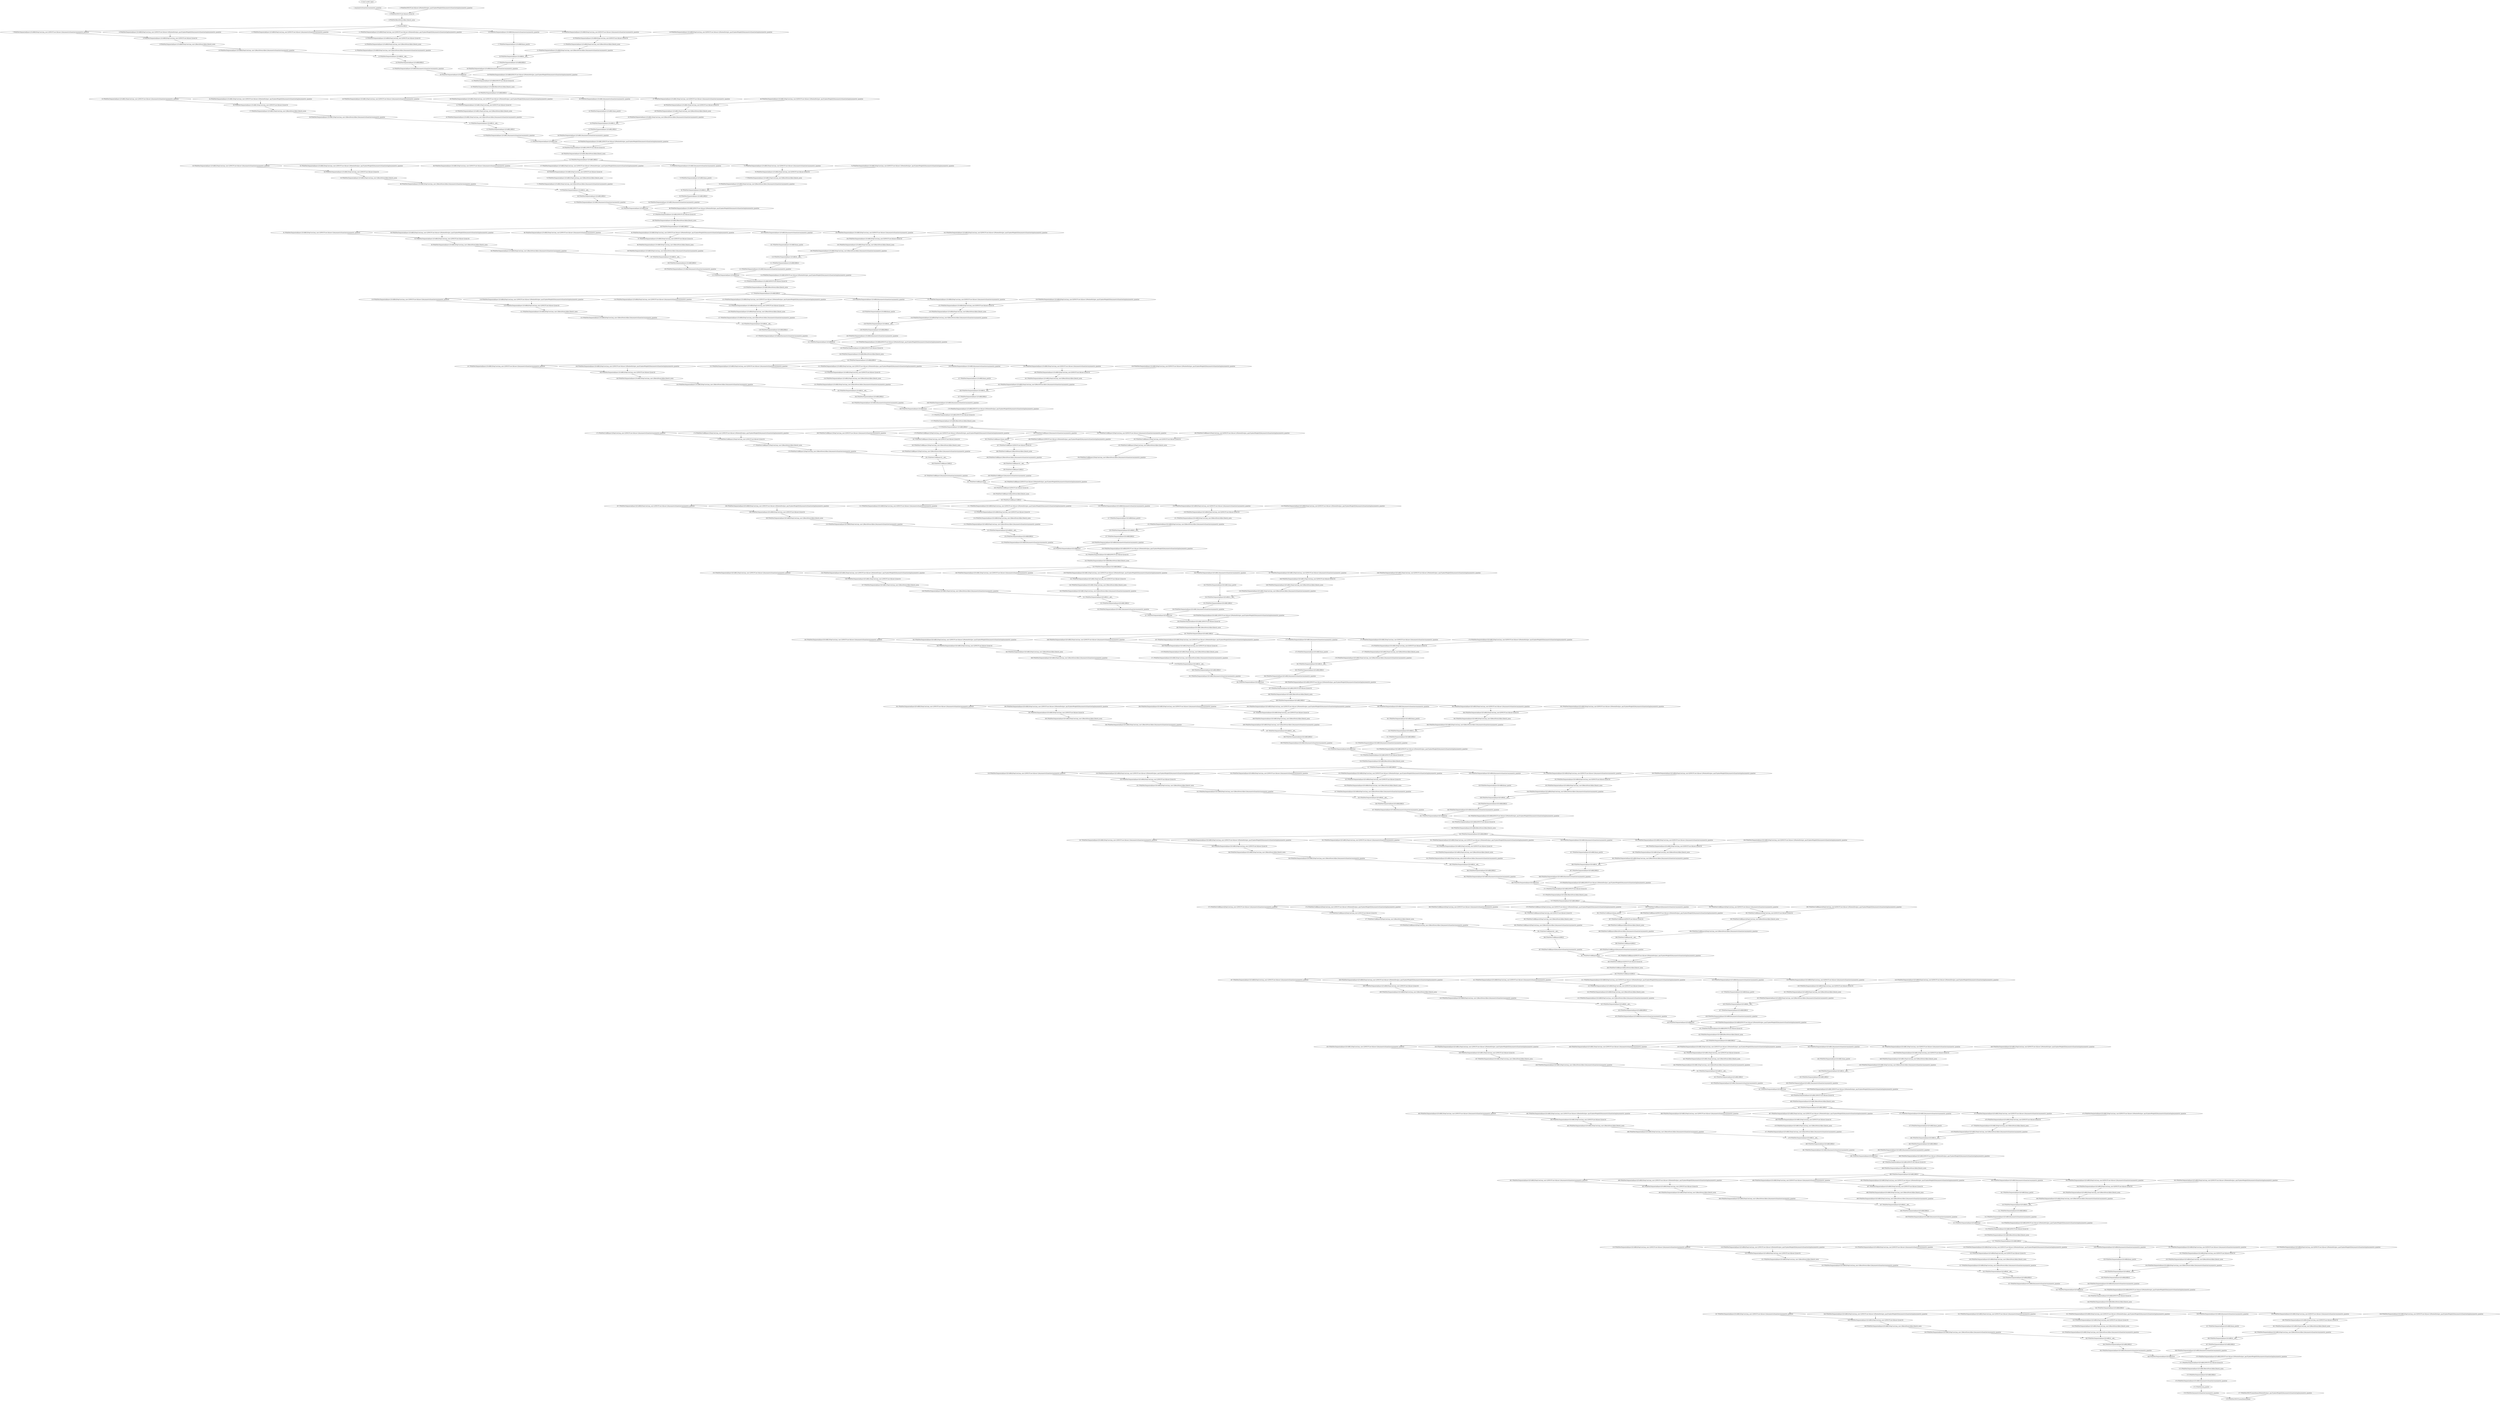 strict digraph  {
"0 /nncf_model_input" [id=0, scope="", type=nncf_model_input];
"1 AsymmetricQuantizer/asymmetric_quantize" [id=1, scope=AsymmetricQuantizer, type=asymmetric_quantize];
"2 PNASNet/NNCFConv2d[conv1]/ModuleDict[pre_ops]/UpdateWeight[0]/AsymmetricQuantizer[op]/asymmetric_quantize" [id=2, scope="PNASNet/NNCFConv2d[conv1]/ModuleDict[pre_ops]/UpdateWeight[0]/AsymmetricQuantizer[op]", type=asymmetric_quantize];
"3 PNASNet/NNCFConv2d[conv1]/conv2d" [id=3, scope="PNASNet/NNCFConv2d[conv1]", type=conv2d];
"4 PNASNet/BatchNorm2d[bn1]/batch_norm" [id=4, scope="PNASNet/BatchNorm2d[bn1]", type=batch_norm];
"5 PNASNet/RELU" [id=5, scope=PNASNet, type=RELU];
"6 PNASNet/Sequential[layer1]/CellB[0]/SepConv[sep_conv1]/NNCFConv2d[conv1]/ModuleDict[pre_ops]/UpdateWeight[0]/AsymmetricQuantizer[op]/asymmetric_quantize" [id=6, scope="PNASNet/Sequential[layer1]/CellB[0]/SepConv[sep_conv1]/NNCFConv2d[conv1]/ModuleDict[pre_ops]/UpdateWeight[0]/AsymmetricQuantizer[op]", type=asymmetric_quantize];
"7 PNASNet/Sequential[layer1]/CellB[0]/SepConv[sep_conv1]/NNCFConv2d[conv1]/AsymmetricQuantizer/asymmetric_quantize" [id=7, scope="PNASNet/Sequential[layer1]/CellB[0]/SepConv[sep_conv1]/NNCFConv2d[conv1]/AsymmetricQuantizer", type=asymmetric_quantize];
"8 PNASNet/Sequential[layer1]/CellB[0]/SepConv[sep_conv1]/NNCFConv2d[conv1]/conv2d" [id=8, scope="PNASNet/Sequential[layer1]/CellB[0]/SepConv[sep_conv1]/NNCFConv2d[conv1]", type=conv2d];
"9 PNASNet/Sequential[layer1]/CellB[0]/SepConv[sep_conv1]/BatchNorm2d[bn1]/batch_norm" [id=9, scope="PNASNet/Sequential[layer1]/CellB[0]/SepConv[sep_conv1]/BatchNorm2d[bn1]", type=batch_norm];
"10 PNASNet/Sequential[layer1]/CellB[0]/SepConv[sep_conv1]/BatchNorm2d[bn1]/AsymmetricQuantizer/asymmetric_quantize" [id=10, scope="PNASNet/Sequential[layer1]/CellB[0]/SepConv[sep_conv1]/BatchNorm2d[bn1]/AsymmetricQuantizer", type=asymmetric_quantize];
"11 PNASNet/Sequential[layer1]/CellB[0]/SepConv[sep_conv2]/NNCFConv2d[conv1]/ModuleDict[pre_ops]/UpdateWeight[0]/AsymmetricQuantizer[op]/asymmetric_quantize" [id=11, scope="PNASNet/Sequential[layer1]/CellB[0]/SepConv[sep_conv2]/NNCFConv2d[conv1]/ModuleDict[pre_ops]/UpdateWeight[0]/AsymmetricQuantizer[op]", type=asymmetric_quantize];
"12 PNASNet/Sequential[layer1]/CellB[0]/SepConv[sep_conv2]/NNCFConv2d[conv1]/AsymmetricQuantizer/asymmetric_quantize" [id=12, scope="PNASNet/Sequential[layer1]/CellB[0]/SepConv[sep_conv2]/NNCFConv2d[conv1]/AsymmetricQuantizer", type=asymmetric_quantize];
"13 PNASNet/Sequential[layer1]/CellB[0]/SepConv[sep_conv2]/NNCFConv2d[conv1]/conv2d" [id=13, scope="PNASNet/Sequential[layer1]/CellB[0]/SepConv[sep_conv2]/NNCFConv2d[conv1]", type=conv2d];
"14 PNASNet/Sequential[layer1]/CellB[0]/SepConv[sep_conv2]/BatchNorm2d[bn1]/batch_norm" [id=14, scope="PNASNet/Sequential[layer1]/CellB[0]/SepConv[sep_conv2]/BatchNorm2d[bn1]", type=batch_norm];
"15 PNASNet/Sequential[layer1]/CellB[0]/SepConv[sep_conv2]/BatchNorm2d[bn1]/AsymmetricQuantizer/asymmetric_quantize" [id=15, scope="PNASNet/Sequential[layer1]/CellB[0]/SepConv[sep_conv2]/BatchNorm2d[bn1]/AsymmetricQuantizer", type=asymmetric_quantize];
"16 PNASNet/Sequential[layer1]/CellB[0]/AsymmetricQuantizer/asymmetric_quantize" [id=16, scope="PNASNet/Sequential[layer1]/CellB[0]/AsymmetricQuantizer", type=asymmetric_quantize];
"17 PNASNet/Sequential[layer1]/CellB[0]/max_pool2d" [id=17, scope="PNASNet/Sequential[layer1]/CellB[0]", type=max_pool2d];
"18 PNASNet/Sequential[layer1]/CellB[0]/SepConv[sep_conv3]/NNCFConv2d[conv1]/ModuleDict[pre_ops]/UpdateWeight[0]/AsymmetricQuantizer[op]/asymmetric_quantize" [id=18, scope="PNASNet/Sequential[layer1]/CellB[0]/SepConv[sep_conv3]/NNCFConv2d[conv1]/ModuleDict[pre_ops]/UpdateWeight[0]/AsymmetricQuantizer[op]", type=asymmetric_quantize];
"19 PNASNet/Sequential[layer1]/CellB[0]/SepConv[sep_conv3]/NNCFConv2d[conv1]/AsymmetricQuantizer/asymmetric_quantize" [id=19, scope="PNASNet/Sequential[layer1]/CellB[0]/SepConv[sep_conv3]/NNCFConv2d[conv1]/AsymmetricQuantizer", type=asymmetric_quantize];
"20 PNASNet/Sequential[layer1]/CellB[0]/SepConv[sep_conv3]/NNCFConv2d[conv1]/conv2d" [id=20, scope="PNASNet/Sequential[layer1]/CellB[0]/SepConv[sep_conv3]/NNCFConv2d[conv1]", type=conv2d];
"21 PNASNet/Sequential[layer1]/CellB[0]/SepConv[sep_conv3]/BatchNorm2d[bn1]/batch_norm" [id=21, scope="PNASNet/Sequential[layer1]/CellB[0]/SepConv[sep_conv3]/BatchNorm2d[bn1]", type=batch_norm];
"22 PNASNet/Sequential[layer1]/CellB[0]/SepConv[sep_conv3]/BatchNorm2d[bn1]/AsymmetricQuantizer/asymmetric_quantize" [id=22, scope="PNASNet/Sequential[layer1]/CellB[0]/SepConv[sep_conv3]/BatchNorm2d[bn1]/AsymmetricQuantizer", type=asymmetric_quantize];
"23 PNASNet/Sequential[layer1]/CellB[0]/__add__" [id=23, scope="PNASNet/Sequential[layer1]/CellB[0]", type=__add__];
"24 PNASNet/Sequential[layer1]/CellB[0]/RELU" [id=24, scope="PNASNet/Sequential[layer1]/CellB[0]", type=RELU];
"25 PNASNet/Sequential[layer1]/CellB[0]/AsymmetricQuantizer/asymmetric_quantize" [id=25, scope="PNASNet/Sequential[layer1]/CellB[0]/AsymmetricQuantizer", type=asymmetric_quantize];
"26 PNASNet/Sequential[layer1]/CellB[0]/__add__" [id=26, scope="PNASNet/Sequential[layer1]/CellB[0]", type=__add__];
"27 PNASNet/Sequential[layer1]/CellB[0]/RELU" [id=27, scope="PNASNet/Sequential[layer1]/CellB[0]", type=RELU];
"28 PNASNet/Sequential[layer1]/CellB[0]/AsymmetricQuantizer/asymmetric_quantize" [id=28, scope="PNASNet/Sequential[layer1]/CellB[0]/AsymmetricQuantizer", type=asymmetric_quantize];
"29 PNASNet/Sequential[layer1]/CellB[0]/cat" [id=29, scope="PNASNet/Sequential[layer1]/CellB[0]", type=cat];
"30 PNASNet/Sequential[layer1]/CellB[0]/NNCFConv2d[conv2]/ModuleDict[pre_ops]/UpdateWeight[0]/AsymmetricQuantizer[op]/asymmetric_quantize" [id=30, scope="PNASNet/Sequential[layer1]/CellB[0]/NNCFConv2d[conv2]/ModuleDict[pre_ops]/UpdateWeight[0]/AsymmetricQuantizer[op]", type=asymmetric_quantize];
"31 PNASNet/Sequential[layer1]/CellB[0]/NNCFConv2d[conv2]/conv2d" [id=31, scope="PNASNet/Sequential[layer1]/CellB[0]/NNCFConv2d[conv2]", type=conv2d];
"32 PNASNet/Sequential[layer1]/CellB[0]/BatchNorm2d[bn2]/batch_norm" [id=32, scope="PNASNet/Sequential[layer1]/CellB[0]/BatchNorm2d[bn2]", type=batch_norm];
"33 PNASNet/Sequential[layer1]/CellB[0]/RELU" [id=33, scope="PNASNet/Sequential[layer1]/CellB[0]", type=RELU];
"34 PNASNet/Sequential[layer1]/CellB[1]/SepConv[sep_conv1]/NNCFConv2d[conv1]/ModuleDict[pre_ops]/UpdateWeight[0]/AsymmetricQuantizer[op]/asymmetric_quantize" [id=34, scope="PNASNet/Sequential[layer1]/CellB[1]/SepConv[sep_conv1]/NNCFConv2d[conv1]/ModuleDict[pre_ops]/UpdateWeight[0]/AsymmetricQuantizer[op]", type=asymmetric_quantize];
"35 PNASNet/Sequential[layer1]/CellB[1]/SepConv[sep_conv1]/NNCFConv2d[conv1]/AsymmetricQuantizer/asymmetric_quantize" [id=35, scope="PNASNet/Sequential[layer1]/CellB[1]/SepConv[sep_conv1]/NNCFConv2d[conv1]/AsymmetricQuantizer", type=asymmetric_quantize];
"36 PNASNet/Sequential[layer1]/CellB[1]/SepConv[sep_conv1]/NNCFConv2d[conv1]/conv2d" [id=36, scope="PNASNet/Sequential[layer1]/CellB[1]/SepConv[sep_conv1]/NNCFConv2d[conv1]", type=conv2d];
"37 PNASNet/Sequential[layer1]/CellB[1]/SepConv[sep_conv1]/BatchNorm2d[bn1]/batch_norm" [id=37, scope="PNASNet/Sequential[layer1]/CellB[1]/SepConv[sep_conv1]/BatchNorm2d[bn1]", type=batch_norm];
"38 PNASNet/Sequential[layer1]/CellB[1]/SepConv[sep_conv1]/BatchNorm2d[bn1]/AsymmetricQuantizer/asymmetric_quantize" [id=38, scope="PNASNet/Sequential[layer1]/CellB[1]/SepConv[sep_conv1]/BatchNorm2d[bn1]/AsymmetricQuantizer", type=asymmetric_quantize];
"39 PNASNet/Sequential[layer1]/CellB[1]/SepConv[sep_conv2]/NNCFConv2d[conv1]/ModuleDict[pre_ops]/UpdateWeight[0]/AsymmetricQuantizer[op]/asymmetric_quantize" [id=39, scope="PNASNet/Sequential[layer1]/CellB[1]/SepConv[sep_conv2]/NNCFConv2d[conv1]/ModuleDict[pre_ops]/UpdateWeight[0]/AsymmetricQuantizer[op]", type=asymmetric_quantize];
"40 PNASNet/Sequential[layer1]/CellB[1]/SepConv[sep_conv2]/NNCFConv2d[conv1]/AsymmetricQuantizer/asymmetric_quantize" [id=40, scope="PNASNet/Sequential[layer1]/CellB[1]/SepConv[sep_conv2]/NNCFConv2d[conv1]/AsymmetricQuantizer", type=asymmetric_quantize];
"41 PNASNet/Sequential[layer1]/CellB[1]/SepConv[sep_conv2]/NNCFConv2d[conv1]/conv2d" [id=41, scope="PNASNet/Sequential[layer1]/CellB[1]/SepConv[sep_conv2]/NNCFConv2d[conv1]", type=conv2d];
"42 PNASNet/Sequential[layer1]/CellB[1]/SepConv[sep_conv2]/BatchNorm2d[bn1]/batch_norm" [id=42, scope="PNASNet/Sequential[layer1]/CellB[1]/SepConv[sep_conv2]/BatchNorm2d[bn1]", type=batch_norm];
"43 PNASNet/Sequential[layer1]/CellB[1]/SepConv[sep_conv2]/BatchNorm2d[bn1]/AsymmetricQuantizer/asymmetric_quantize" [id=43, scope="PNASNet/Sequential[layer1]/CellB[1]/SepConv[sep_conv2]/BatchNorm2d[bn1]/AsymmetricQuantizer", type=asymmetric_quantize];
"44 PNASNet/Sequential[layer1]/CellB[1]/AsymmetricQuantizer/asymmetric_quantize" [id=44, scope="PNASNet/Sequential[layer1]/CellB[1]/AsymmetricQuantizer", type=asymmetric_quantize];
"45 PNASNet/Sequential[layer1]/CellB[1]/max_pool2d" [id=45, scope="PNASNet/Sequential[layer1]/CellB[1]", type=max_pool2d];
"46 PNASNet/Sequential[layer1]/CellB[1]/SepConv[sep_conv3]/NNCFConv2d[conv1]/ModuleDict[pre_ops]/UpdateWeight[0]/AsymmetricQuantizer[op]/asymmetric_quantize" [id=46, scope="PNASNet/Sequential[layer1]/CellB[1]/SepConv[sep_conv3]/NNCFConv2d[conv1]/ModuleDict[pre_ops]/UpdateWeight[0]/AsymmetricQuantizer[op]", type=asymmetric_quantize];
"47 PNASNet/Sequential[layer1]/CellB[1]/SepConv[sep_conv3]/NNCFConv2d[conv1]/AsymmetricQuantizer/asymmetric_quantize" [id=47, scope="PNASNet/Sequential[layer1]/CellB[1]/SepConv[sep_conv3]/NNCFConv2d[conv1]/AsymmetricQuantizer", type=asymmetric_quantize];
"48 PNASNet/Sequential[layer1]/CellB[1]/SepConv[sep_conv3]/NNCFConv2d[conv1]/conv2d" [id=48, scope="PNASNet/Sequential[layer1]/CellB[1]/SepConv[sep_conv3]/NNCFConv2d[conv1]", type=conv2d];
"49 PNASNet/Sequential[layer1]/CellB[1]/SepConv[sep_conv3]/BatchNorm2d[bn1]/batch_norm" [id=49, scope="PNASNet/Sequential[layer1]/CellB[1]/SepConv[sep_conv3]/BatchNorm2d[bn1]", type=batch_norm];
"50 PNASNet/Sequential[layer1]/CellB[1]/SepConv[sep_conv3]/BatchNorm2d[bn1]/AsymmetricQuantizer/asymmetric_quantize" [id=50, scope="PNASNet/Sequential[layer1]/CellB[1]/SepConv[sep_conv3]/BatchNorm2d[bn1]/AsymmetricQuantizer", type=asymmetric_quantize];
"51 PNASNet/Sequential[layer1]/CellB[1]/__add__" [id=51, scope="PNASNet/Sequential[layer1]/CellB[1]", type=__add__];
"52 PNASNet/Sequential[layer1]/CellB[1]/RELU" [id=52, scope="PNASNet/Sequential[layer1]/CellB[1]", type=RELU];
"53 PNASNet/Sequential[layer1]/CellB[1]/AsymmetricQuantizer/asymmetric_quantize" [id=53, scope="PNASNet/Sequential[layer1]/CellB[1]/AsymmetricQuantizer", type=asymmetric_quantize];
"54 PNASNet/Sequential[layer1]/CellB[1]/__add__" [id=54, scope="PNASNet/Sequential[layer1]/CellB[1]", type=__add__];
"55 PNASNet/Sequential[layer1]/CellB[1]/RELU" [id=55, scope="PNASNet/Sequential[layer1]/CellB[1]", type=RELU];
"56 PNASNet/Sequential[layer1]/CellB[1]/AsymmetricQuantizer/asymmetric_quantize" [id=56, scope="PNASNet/Sequential[layer1]/CellB[1]/AsymmetricQuantizer", type=asymmetric_quantize];
"57 PNASNet/Sequential[layer1]/CellB[1]/cat" [id=57, scope="PNASNet/Sequential[layer1]/CellB[1]", type=cat];
"58 PNASNet/Sequential[layer1]/CellB[1]/NNCFConv2d[conv2]/ModuleDict[pre_ops]/UpdateWeight[0]/AsymmetricQuantizer[op]/asymmetric_quantize" [id=58, scope="PNASNet/Sequential[layer1]/CellB[1]/NNCFConv2d[conv2]/ModuleDict[pre_ops]/UpdateWeight[0]/AsymmetricQuantizer[op]", type=asymmetric_quantize];
"59 PNASNet/Sequential[layer1]/CellB[1]/NNCFConv2d[conv2]/conv2d" [id=59, scope="PNASNet/Sequential[layer1]/CellB[1]/NNCFConv2d[conv2]", type=conv2d];
"60 PNASNet/Sequential[layer1]/CellB[1]/BatchNorm2d[bn2]/batch_norm" [id=60, scope="PNASNet/Sequential[layer1]/CellB[1]/BatchNorm2d[bn2]", type=batch_norm];
"61 PNASNet/Sequential[layer1]/CellB[1]/RELU" [id=61, scope="PNASNet/Sequential[layer1]/CellB[1]", type=RELU];
"62 PNASNet/Sequential[layer1]/CellB[2]/SepConv[sep_conv1]/NNCFConv2d[conv1]/ModuleDict[pre_ops]/UpdateWeight[0]/AsymmetricQuantizer[op]/asymmetric_quantize" [id=62, scope="PNASNet/Sequential[layer1]/CellB[2]/SepConv[sep_conv1]/NNCFConv2d[conv1]/ModuleDict[pre_ops]/UpdateWeight[0]/AsymmetricQuantizer[op]", type=asymmetric_quantize];
"63 PNASNet/Sequential[layer1]/CellB[2]/SepConv[sep_conv1]/NNCFConv2d[conv1]/AsymmetricQuantizer/asymmetric_quantize" [id=63, scope="PNASNet/Sequential[layer1]/CellB[2]/SepConv[sep_conv1]/NNCFConv2d[conv1]/AsymmetricQuantizer", type=asymmetric_quantize];
"64 PNASNet/Sequential[layer1]/CellB[2]/SepConv[sep_conv1]/NNCFConv2d[conv1]/conv2d" [id=64, scope="PNASNet/Sequential[layer1]/CellB[2]/SepConv[sep_conv1]/NNCFConv2d[conv1]", type=conv2d];
"65 PNASNet/Sequential[layer1]/CellB[2]/SepConv[sep_conv1]/BatchNorm2d[bn1]/batch_norm" [id=65, scope="PNASNet/Sequential[layer1]/CellB[2]/SepConv[sep_conv1]/BatchNorm2d[bn1]", type=batch_norm];
"66 PNASNet/Sequential[layer1]/CellB[2]/SepConv[sep_conv1]/BatchNorm2d[bn1]/AsymmetricQuantizer/asymmetric_quantize" [id=66, scope="PNASNet/Sequential[layer1]/CellB[2]/SepConv[sep_conv1]/BatchNorm2d[bn1]/AsymmetricQuantizer", type=asymmetric_quantize];
"67 PNASNet/Sequential[layer1]/CellB[2]/SepConv[sep_conv2]/NNCFConv2d[conv1]/ModuleDict[pre_ops]/UpdateWeight[0]/AsymmetricQuantizer[op]/asymmetric_quantize" [id=67, scope="PNASNet/Sequential[layer1]/CellB[2]/SepConv[sep_conv2]/NNCFConv2d[conv1]/ModuleDict[pre_ops]/UpdateWeight[0]/AsymmetricQuantizer[op]", type=asymmetric_quantize];
"68 PNASNet/Sequential[layer1]/CellB[2]/SepConv[sep_conv2]/NNCFConv2d[conv1]/AsymmetricQuantizer/asymmetric_quantize" [id=68, scope="PNASNet/Sequential[layer1]/CellB[2]/SepConv[sep_conv2]/NNCFConv2d[conv1]/AsymmetricQuantizer", type=asymmetric_quantize];
"69 PNASNet/Sequential[layer1]/CellB[2]/SepConv[sep_conv2]/NNCFConv2d[conv1]/conv2d" [id=69, scope="PNASNet/Sequential[layer1]/CellB[2]/SepConv[sep_conv2]/NNCFConv2d[conv1]", type=conv2d];
"70 PNASNet/Sequential[layer1]/CellB[2]/SepConv[sep_conv2]/BatchNorm2d[bn1]/batch_norm" [id=70, scope="PNASNet/Sequential[layer1]/CellB[2]/SepConv[sep_conv2]/BatchNorm2d[bn1]", type=batch_norm];
"71 PNASNet/Sequential[layer1]/CellB[2]/SepConv[sep_conv2]/BatchNorm2d[bn1]/AsymmetricQuantizer/asymmetric_quantize" [id=71, scope="PNASNet/Sequential[layer1]/CellB[2]/SepConv[sep_conv2]/BatchNorm2d[bn1]/AsymmetricQuantizer", type=asymmetric_quantize];
"72 PNASNet/Sequential[layer1]/CellB[2]/AsymmetricQuantizer/asymmetric_quantize" [id=72, scope="PNASNet/Sequential[layer1]/CellB[2]/AsymmetricQuantizer", type=asymmetric_quantize];
"73 PNASNet/Sequential[layer1]/CellB[2]/max_pool2d" [id=73, scope="PNASNet/Sequential[layer1]/CellB[2]", type=max_pool2d];
"74 PNASNet/Sequential[layer1]/CellB[2]/SepConv[sep_conv3]/NNCFConv2d[conv1]/ModuleDict[pre_ops]/UpdateWeight[0]/AsymmetricQuantizer[op]/asymmetric_quantize" [id=74, scope="PNASNet/Sequential[layer1]/CellB[2]/SepConv[sep_conv3]/NNCFConv2d[conv1]/ModuleDict[pre_ops]/UpdateWeight[0]/AsymmetricQuantizer[op]", type=asymmetric_quantize];
"75 PNASNet/Sequential[layer1]/CellB[2]/SepConv[sep_conv3]/NNCFConv2d[conv1]/AsymmetricQuantizer/asymmetric_quantize" [id=75, scope="PNASNet/Sequential[layer1]/CellB[2]/SepConv[sep_conv3]/NNCFConv2d[conv1]/AsymmetricQuantizer", type=asymmetric_quantize];
"76 PNASNet/Sequential[layer1]/CellB[2]/SepConv[sep_conv3]/NNCFConv2d[conv1]/conv2d" [id=76, scope="PNASNet/Sequential[layer1]/CellB[2]/SepConv[sep_conv3]/NNCFConv2d[conv1]", type=conv2d];
"77 PNASNet/Sequential[layer1]/CellB[2]/SepConv[sep_conv3]/BatchNorm2d[bn1]/batch_norm" [id=77, scope="PNASNet/Sequential[layer1]/CellB[2]/SepConv[sep_conv3]/BatchNorm2d[bn1]", type=batch_norm];
"78 PNASNet/Sequential[layer1]/CellB[2]/SepConv[sep_conv3]/BatchNorm2d[bn1]/AsymmetricQuantizer/asymmetric_quantize" [id=78, scope="PNASNet/Sequential[layer1]/CellB[2]/SepConv[sep_conv3]/BatchNorm2d[bn1]/AsymmetricQuantizer", type=asymmetric_quantize];
"79 PNASNet/Sequential[layer1]/CellB[2]/__add__" [id=79, scope="PNASNet/Sequential[layer1]/CellB[2]", type=__add__];
"80 PNASNet/Sequential[layer1]/CellB[2]/RELU" [id=80, scope="PNASNet/Sequential[layer1]/CellB[2]", type=RELU];
"81 PNASNet/Sequential[layer1]/CellB[2]/AsymmetricQuantizer/asymmetric_quantize" [id=81, scope="PNASNet/Sequential[layer1]/CellB[2]/AsymmetricQuantizer", type=asymmetric_quantize];
"82 PNASNet/Sequential[layer1]/CellB[2]/__add__" [id=82, scope="PNASNet/Sequential[layer1]/CellB[2]", type=__add__];
"83 PNASNet/Sequential[layer1]/CellB[2]/RELU" [id=83, scope="PNASNet/Sequential[layer1]/CellB[2]", type=RELU];
"84 PNASNet/Sequential[layer1]/CellB[2]/AsymmetricQuantizer/asymmetric_quantize" [id=84, scope="PNASNet/Sequential[layer1]/CellB[2]/AsymmetricQuantizer", type=asymmetric_quantize];
"85 PNASNet/Sequential[layer1]/CellB[2]/cat" [id=85, scope="PNASNet/Sequential[layer1]/CellB[2]", type=cat];
"86 PNASNet/Sequential[layer1]/CellB[2]/NNCFConv2d[conv2]/ModuleDict[pre_ops]/UpdateWeight[0]/AsymmetricQuantizer[op]/asymmetric_quantize" [id=86, scope="PNASNet/Sequential[layer1]/CellB[2]/NNCFConv2d[conv2]/ModuleDict[pre_ops]/UpdateWeight[0]/AsymmetricQuantizer[op]", type=asymmetric_quantize];
"87 PNASNet/Sequential[layer1]/CellB[2]/NNCFConv2d[conv2]/conv2d" [id=87, scope="PNASNet/Sequential[layer1]/CellB[2]/NNCFConv2d[conv2]", type=conv2d];
"88 PNASNet/Sequential[layer1]/CellB[2]/BatchNorm2d[bn2]/batch_norm" [id=88, scope="PNASNet/Sequential[layer1]/CellB[2]/BatchNorm2d[bn2]", type=batch_norm];
"89 PNASNet/Sequential[layer1]/CellB[2]/RELU" [id=89, scope="PNASNet/Sequential[layer1]/CellB[2]", type=RELU];
"90 PNASNet/Sequential[layer1]/CellB[3]/SepConv[sep_conv1]/NNCFConv2d[conv1]/ModuleDict[pre_ops]/UpdateWeight[0]/AsymmetricQuantizer[op]/asymmetric_quantize" [id=90, scope="PNASNet/Sequential[layer1]/CellB[3]/SepConv[sep_conv1]/NNCFConv2d[conv1]/ModuleDict[pre_ops]/UpdateWeight[0]/AsymmetricQuantizer[op]", type=asymmetric_quantize];
"91 PNASNet/Sequential[layer1]/CellB[3]/SepConv[sep_conv1]/NNCFConv2d[conv1]/AsymmetricQuantizer/asymmetric_quantize" [id=91, scope="PNASNet/Sequential[layer1]/CellB[3]/SepConv[sep_conv1]/NNCFConv2d[conv1]/AsymmetricQuantizer", type=asymmetric_quantize];
"92 PNASNet/Sequential[layer1]/CellB[3]/SepConv[sep_conv1]/NNCFConv2d[conv1]/conv2d" [id=92, scope="PNASNet/Sequential[layer1]/CellB[3]/SepConv[sep_conv1]/NNCFConv2d[conv1]", type=conv2d];
"93 PNASNet/Sequential[layer1]/CellB[3]/SepConv[sep_conv1]/BatchNorm2d[bn1]/batch_norm" [id=93, scope="PNASNet/Sequential[layer1]/CellB[3]/SepConv[sep_conv1]/BatchNorm2d[bn1]", type=batch_norm];
"94 PNASNet/Sequential[layer1]/CellB[3]/SepConv[sep_conv1]/BatchNorm2d[bn1]/AsymmetricQuantizer/asymmetric_quantize" [id=94, scope="PNASNet/Sequential[layer1]/CellB[3]/SepConv[sep_conv1]/BatchNorm2d[bn1]/AsymmetricQuantizer", type=asymmetric_quantize];
"95 PNASNet/Sequential[layer1]/CellB[3]/SepConv[sep_conv2]/NNCFConv2d[conv1]/ModuleDict[pre_ops]/UpdateWeight[0]/AsymmetricQuantizer[op]/asymmetric_quantize" [id=95, scope="PNASNet/Sequential[layer1]/CellB[3]/SepConv[sep_conv2]/NNCFConv2d[conv1]/ModuleDict[pre_ops]/UpdateWeight[0]/AsymmetricQuantizer[op]", type=asymmetric_quantize];
"96 PNASNet/Sequential[layer1]/CellB[3]/SepConv[sep_conv2]/NNCFConv2d[conv1]/AsymmetricQuantizer/asymmetric_quantize" [id=96, scope="PNASNet/Sequential[layer1]/CellB[3]/SepConv[sep_conv2]/NNCFConv2d[conv1]/AsymmetricQuantizer", type=asymmetric_quantize];
"97 PNASNet/Sequential[layer1]/CellB[3]/SepConv[sep_conv2]/NNCFConv2d[conv1]/conv2d" [id=97, scope="PNASNet/Sequential[layer1]/CellB[3]/SepConv[sep_conv2]/NNCFConv2d[conv1]", type=conv2d];
"98 PNASNet/Sequential[layer1]/CellB[3]/SepConv[sep_conv2]/BatchNorm2d[bn1]/batch_norm" [id=98, scope="PNASNet/Sequential[layer1]/CellB[3]/SepConv[sep_conv2]/BatchNorm2d[bn1]", type=batch_norm];
"99 PNASNet/Sequential[layer1]/CellB[3]/SepConv[sep_conv2]/BatchNorm2d[bn1]/AsymmetricQuantizer/asymmetric_quantize" [id=99, scope="PNASNet/Sequential[layer1]/CellB[3]/SepConv[sep_conv2]/BatchNorm2d[bn1]/AsymmetricQuantizer", type=asymmetric_quantize];
"100 PNASNet/Sequential[layer1]/CellB[3]/AsymmetricQuantizer/asymmetric_quantize" [id=100, scope="PNASNet/Sequential[layer1]/CellB[3]/AsymmetricQuantizer", type=asymmetric_quantize];
"101 PNASNet/Sequential[layer1]/CellB[3]/max_pool2d" [id=101, scope="PNASNet/Sequential[layer1]/CellB[3]", type=max_pool2d];
"102 PNASNet/Sequential[layer1]/CellB[3]/SepConv[sep_conv3]/NNCFConv2d[conv1]/ModuleDict[pre_ops]/UpdateWeight[0]/AsymmetricQuantizer[op]/asymmetric_quantize" [id=102, scope="PNASNet/Sequential[layer1]/CellB[3]/SepConv[sep_conv3]/NNCFConv2d[conv1]/ModuleDict[pre_ops]/UpdateWeight[0]/AsymmetricQuantizer[op]", type=asymmetric_quantize];
"103 PNASNet/Sequential[layer1]/CellB[3]/SepConv[sep_conv3]/NNCFConv2d[conv1]/AsymmetricQuantizer/asymmetric_quantize" [id=103, scope="PNASNet/Sequential[layer1]/CellB[3]/SepConv[sep_conv3]/NNCFConv2d[conv1]/AsymmetricQuantizer", type=asymmetric_quantize];
"104 PNASNet/Sequential[layer1]/CellB[3]/SepConv[sep_conv3]/NNCFConv2d[conv1]/conv2d" [id=104, scope="PNASNet/Sequential[layer1]/CellB[3]/SepConv[sep_conv3]/NNCFConv2d[conv1]", type=conv2d];
"105 PNASNet/Sequential[layer1]/CellB[3]/SepConv[sep_conv3]/BatchNorm2d[bn1]/batch_norm" [id=105, scope="PNASNet/Sequential[layer1]/CellB[3]/SepConv[sep_conv3]/BatchNorm2d[bn1]", type=batch_norm];
"106 PNASNet/Sequential[layer1]/CellB[3]/SepConv[sep_conv3]/BatchNorm2d[bn1]/AsymmetricQuantizer/asymmetric_quantize" [id=106, scope="PNASNet/Sequential[layer1]/CellB[3]/SepConv[sep_conv3]/BatchNorm2d[bn1]/AsymmetricQuantizer", type=asymmetric_quantize];
"107 PNASNet/Sequential[layer1]/CellB[3]/__add__" [id=107, scope="PNASNet/Sequential[layer1]/CellB[3]", type=__add__];
"108 PNASNet/Sequential[layer1]/CellB[3]/RELU" [id=108, scope="PNASNet/Sequential[layer1]/CellB[3]", type=RELU];
"109 PNASNet/Sequential[layer1]/CellB[3]/AsymmetricQuantizer/asymmetric_quantize" [id=109, scope="PNASNet/Sequential[layer1]/CellB[3]/AsymmetricQuantizer", type=asymmetric_quantize];
"110 PNASNet/Sequential[layer1]/CellB[3]/__add__" [id=110, scope="PNASNet/Sequential[layer1]/CellB[3]", type=__add__];
"111 PNASNet/Sequential[layer1]/CellB[3]/RELU" [id=111, scope="PNASNet/Sequential[layer1]/CellB[3]", type=RELU];
"112 PNASNet/Sequential[layer1]/CellB[3]/AsymmetricQuantizer/asymmetric_quantize" [id=112, scope="PNASNet/Sequential[layer1]/CellB[3]/AsymmetricQuantizer", type=asymmetric_quantize];
"113 PNASNet/Sequential[layer1]/CellB[3]/cat" [id=113, scope="PNASNet/Sequential[layer1]/CellB[3]", type=cat];
"114 PNASNet/Sequential[layer1]/CellB[3]/NNCFConv2d[conv2]/ModuleDict[pre_ops]/UpdateWeight[0]/AsymmetricQuantizer[op]/asymmetric_quantize" [id=114, scope="PNASNet/Sequential[layer1]/CellB[3]/NNCFConv2d[conv2]/ModuleDict[pre_ops]/UpdateWeight[0]/AsymmetricQuantizer[op]", type=asymmetric_quantize];
"115 PNASNet/Sequential[layer1]/CellB[3]/NNCFConv2d[conv2]/conv2d" [id=115, scope="PNASNet/Sequential[layer1]/CellB[3]/NNCFConv2d[conv2]", type=conv2d];
"116 PNASNet/Sequential[layer1]/CellB[3]/BatchNorm2d[bn2]/batch_norm" [id=116, scope="PNASNet/Sequential[layer1]/CellB[3]/BatchNorm2d[bn2]", type=batch_norm];
"117 PNASNet/Sequential[layer1]/CellB[3]/RELU" [id=117, scope="PNASNet/Sequential[layer1]/CellB[3]", type=RELU];
"118 PNASNet/Sequential[layer1]/CellB[4]/SepConv[sep_conv1]/NNCFConv2d[conv1]/ModuleDict[pre_ops]/UpdateWeight[0]/AsymmetricQuantizer[op]/asymmetric_quantize" [id=118, scope="PNASNet/Sequential[layer1]/CellB[4]/SepConv[sep_conv1]/NNCFConv2d[conv1]/ModuleDict[pre_ops]/UpdateWeight[0]/AsymmetricQuantizer[op]", type=asymmetric_quantize];
"119 PNASNet/Sequential[layer1]/CellB[4]/SepConv[sep_conv1]/NNCFConv2d[conv1]/AsymmetricQuantizer/asymmetric_quantize" [id=119, scope="PNASNet/Sequential[layer1]/CellB[4]/SepConv[sep_conv1]/NNCFConv2d[conv1]/AsymmetricQuantizer", type=asymmetric_quantize];
"120 PNASNet/Sequential[layer1]/CellB[4]/SepConv[sep_conv1]/NNCFConv2d[conv1]/conv2d" [id=120, scope="PNASNet/Sequential[layer1]/CellB[4]/SepConv[sep_conv1]/NNCFConv2d[conv1]", type=conv2d];
"121 PNASNet/Sequential[layer1]/CellB[4]/SepConv[sep_conv1]/BatchNorm2d[bn1]/batch_norm" [id=121, scope="PNASNet/Sequential[layer1]/CellB[4]/SepConv[sep_conv1]/BatchNorm2d[bn1]", type=batch_norm];
"122 PNASNet/Sequential[layer1]/CellB[4]/SepConv[sep_conv1]/BatchNorm2d[bn1]/AsymmetricQuantizer/asymmetric_quantize" [id=122, scope="PNASNet/Sequential[layer1]/CellB[4]/SepConv[sep_conv1]/BatchNorm2d[bn1]/AsymmetricQuantizer", type=asymmetric_quantize];
"123 PNASNet/Sequential[layer1]/CellB[4]/SepConv[sep_conv2]/NNCFConv2d[conv1]/ModuleDict[pre_ops]/UpdateWeight[0]/AsymmetricQuantizer[op]/asymmetric_quantize" [id=123, scope="PNASNet/Sequential[layer1]/CellB[4]/SepConv[sep_conv2]/NNCFConv2d[conv1]/ModuleDict[pre_ops]/UpdateWeight[0]/AsymmetricQuantizer[op]", type=asymmetric_quantize];
"124 PNASNet/Sequential[layer1]/CellB[4]/SepConv[sep_conv2]/NNCFConv2d[conv1]/AsymmetricQuantizer/asymmetric_quantize" [id=124, scope="PNASNet/Sequential[layer1]/CellB[4]/SepConv[sep_conv2]/NNCFConv2d[conv1]/AsymmetricQuantizer", type=asymmetric_quantize];
"125 PNASNet/Sequential[layer1]/CellB[4]/SepConv[sep_conv2]/NNCFConv2d[conv1]/conv2d" [id=125, scope="PNASNet/Sequential[layer1]/CellB[4]/SepConv[sep_conv2]/NNCFConv2d[conv1]", type=conv2d];
"126 PNASNet/Sequential[layer1]/CellB[4]/SepConv[sep_conv2]/BatchNorm2d[bn1]/batch_norm" [id=126, scope="PNASNet/Sequential[layer1]/CellB[4]/SepConv[sep_conv2]/BatchNorm2d[bn1]", type=batch_norm];
"127 PNASNet/Sequential[layer1]/CellB[4]/SepConv[sep_conv2]/BatchNorm2d[bn1]/AsymmetricQuantizer/asymmetric_quantize" [id=127, scope="PNASNet/Sequential[layer1]/CellB[4]/SepConv[sep_conv2]/BatchNorm2d[bn1]/AsymmetricQuantizer", type=asymmetric_quantize];
"128 PNASNet/Sequential[layer1]/CellB[4]/AsymmetricQuantizer/asymmetric_quantize" [id=128, scope="PNASNet/Sequential[layer1]/CellB[4]/AsymmetricQuantizer", type=asymmetric_quantize];
"129 PNASNet/Sequential[layer1]/CellB[4]/max_pool2d" [id=129, scope="PNASNet/Sequential[layer1]/CellB[4]", type=max_pool2d];
"130 PNASNet/Sequential[layer1]/CellB[4]/SepConv[sep_conv3]/NNCFConv2d[conv1]/ModuleDict[pre_ops]/UpdateWeight[0]/AsymmetricQuantizer[op]/asymmetric_quantize" [id=130, scope="PNASNet/Sequential[layer1]/CellB[4]/SepConv[sep_conv3]/NNCFConv2d[conv1]/ModuleDict[pre_ops]/UpdateWeight[0]/AsymmetricQuantizer[op]", type=asymmetric_quantize];
"131 PNASNet/Sequential[layer1]/CellB[4]/SepConv[sep_conv3]/NNCFConv2d[conv1]/AsymmetricQuantizer/asymmetric_quantize" [id=131, scope="PNASNet/Sequential[layer1]/CellB[4]/SepConv[sep_conv3]/NNCFConv2d[conv1]/AsymmetricQuantizer", type=asymmetric_quantize];
"132 PNASNet/Sequential[layer1]/CellB[4]/SepConv[sep_conv3]/NNCFConv2d[conv1]/conv2d" [id=132, scope="PNASNet/Sequential[layer1]/CellB[4]/SepConv[sep_conv3]/NNCFConv2d[conv1]", type=conv2d];
"133 PNASNet/Sequential[layer1]/CellB[4]/SepConv[sep_conv3]/BatchNorm2d[bn1]/batch_norm" [id=133, scope="PNASNet/Sequential[layer1]/CellB[4]/SepConv[sep_conv3]/BatchNorm2d[bn1]", type=batch_norm];
"134 PNASNet/Sequential[layer1]/CellB[4]/SepConv[sep_conv3]/BatchNorm2d[bn1]/AsymmetricQuantizer/asymmetric_quantize" [id=134, scope="PNASNet/Sequential[layer1]/CellB[4]/SepConv[sep_conv3]/BatchNorm2d[bn1]/AsymmetricQuantizer", type=asymmetric_quantize];
"135 PNASNet/Sequential[layer1]/CellB[4]/__add__" [id=135, scope="PNASNet/Sequential[layer1]/CellB[4]", type=__add__];
"136 PNASNet/Sequential[layer1]/CellB[4]/RELU" [id=136, scope="PNASNet/Sequential[layer1]/CellB[4]", type=RELU];
"137 PNASNet/Sequential[layer1]/CellB[4]/AsymmetricQuantizer/asymmetric_quantize" [id=137, scope="PNASNet/Sequential[layer1]/CellB[4]/AsymmetricQuantizer", type=asymmetric_quantize];
"138 PNASNet/Sequential[layer1]/CellB[4]/__add__" [id=138, scope="PNASNet/Sequential[layer1]/CellB[4]", type=__add__];
"139 PNASNet/Sequential[layer1]/CellB[4]/RELU" [id=139, scope="PNASNet/Sequential[layer1]/CellB[4]", type=RELU];
"140 PNASNet/Sequential[layer1]/CellB[4]/AsymmetricQuantizer/asymmetric_quantize" [id=140, scope="PNASNet/Sequential[layer1]/CellB[4]/AsymmetricQuantizer", type=asymmetric_quantize];
"141 PNASNet/Sequential[layer1]/CellB[4]/cat" [id=141, scope="PNASNet/Sequential[layer1]/CellB[4]", type=cat];
"142 PNASNet/Sequential[layer1]/CellB[4]/NNCFConv2d[conv2]/ModuleDict[pre_ops]/UpdateWeight[0]/AsymmetricQuantizer[op]/asymmetric_quantize" [id=142, scope="PNASNet/Sequential[layer1]/CellB[4]/NNCFConv2d[conv2]/ModuleDict[pre_ops]/UpdateWeight[0]/AsymmetricQuantizer[op]", type=asymmetric_quantize];
"143 PNASNet/Sequential[layer1]/CellB[4]/NNCFConv2d[conv2]/conv2d" [id=143, scope="PNASNet/Sequential[layer1]/CellB[4]/NNCFConv2d[conv2]", type=conv2d];
"144 PNASNet/Sequential[layer1]/CellB[4]/BatchNorm2d[bn2]/batch_norm" [id=144, scope="PNASNet/Sequential[layer1]/CellB[4]/BatchNorm2d[bn2]", type=batch_norm];
"145 PNASNet/Sequential[layer1]/CellB[4]/RELU" [id=145, scope="PNASNet/Sequential[layer1]/CellB[4]", type=RELU];
"146 PNASNet/Sequential[layer1]/CellB[5]/SepConv[sep_conv1]/NNCFConv2d[conv1]/ModuleDict[pre_ops]/UpdateWeight[0]/AsymmetricQuantizer[op]/asymmetric_quantize" [id=146, scope="PNASNet/Sequential[layer1]/CellB[5]/SepConv[sep_conv1]/NNCFConv2d[conv1]/ModuleDict[pre_ops]/UpdateWeight[0]/AsymmetricQuantizer[op]", type=asymmetric_quantize];
"147 PNASNet/Sequential[layer1]/CellB[5]/SepConv[sep_conv1]/NNCFConv2d[conv1]/AsymmetricQuantizer/asymmetric_quantize" [id=147, scope="PNASNet/Sequential[layer1]/CellB[5]/SepConv[sep_conv1]/NNCFConv2d[conv1]/AsymmetricQuantizer", type=asymmetric_quantize];
"148 PNASNet/Sequential[layer1]/CellB[5]/SepConv[sep_conv1]/NNCFConv2d[conv1]/conv2d" [id=148, scope="PNASNet/Sequential[layer1]/CellB[5]/SepConv[sep_conv1]/NNCFConv2d[conv1]", type=conv2d];
"149 PNASNet/Sequential[layer1]/CellB[5]/SepConv[sep_conv1]/BatchNorm2d[bn1]/batch_norm" [id=149, scope="PNASNet/Sequential[layer1]/CellB[5]/SepConv[sep_conv1]/BatchNorm2d[bn1]", type=batch_norm];
"150 PNASNet/Sequential[layer1]/CellB[5]/SepConv[sep_conv1]/BatchNorm2d[bn1]/AsymmetricQuantizer/asymmetric_quantize" [id=150, scope="PNASNet/Sequential[layer1]/CellB[5]/SepConv[sep_conv1]/BatchNorm2d[bn1]/AsymmetricQuantizer", type=asymmetric_quantize];
"151 PNASNet/Sequential[layer1]/CellB[5]/SepConv[sep_conv2]/NNCFConv2d[conv1]/ModuleDict[pre_ops]/UpdateWeight[0]/AsymmetricQuantizer[op]/asymmetric_quantize" [id=151, scope="PNASNet/Sequential[layer1]/CellB[5]/SepConv[sep_conv2]/NNCFConv2d[conv1]/ModuleDict[pre_ops]/UpdateWeight[0]/AsymmetricQuantizer[op]", type=asymmetric_quantize];
"152 PNASNet/Sequential[layer1]/CellB[5]/SepConv[sep_conv2]/NNCFConv2d[conv1]/AsymmetricQuantizer/asymmetric_quantize" [id=152, scope="PNASNet/Sequential[layer1]/CellB[5]/SepConv[sep_conv2]/NNCFConv2d[conv1]/AsymmetricQuantizer", type=asymmetric_quantize];
"153 PNASNet/Sequential[layer1]/CellB[5]/SepConv[sep_conv2]/NNCFConv2d[conv1]/conv2d" [id=153, scope="PNASNet/Sequential[layer1]/CellB[5]/SepConv[sep_conv2]/NNCFConv2d[conv1]", type=conv2d];
"154 PNASNet/Sequential[layer1]/CellB[5]/SepConv[sep_conv2]/BatchNorm2d[bn1]/batch_norm" [id=154, scope="PNASNet/Sequential[layer1]/CellB[5]/SepConv[sep_conv2]/BatchNorm2d[bn1]", type=batch_norm];
"155 PNASNet/Sequential[layer1]/CellB[5]/SepConv[sep_conv2]/BatchNorm2d[bn1]/AsymmetricQuantizer/asymmetric_quantize" [id=155, scope="PNASNet/Sequential[layer1]/CellB[5]/SepConv[sep_conv2]/BatchNorm2d[bn1]/AsymmetricQuantizer", type=asymmetric_quantize];
"156 PNASNet/Sequential[layer1]/CellB[5]/AsymmetricQuantizer/asymmetric_quantize" [id=156, scope="PNASNet/Sequential[layer1]/CellB[5]/AsymmetricQuantizer", type=asymmetric_quantize];
"157 PNASNet/Sequential[layer1]/CellB[5]/max_pool2d" [id=157, scope="PNASNet/Sequential[layer1]/CellB[5]", type=max_pool2d];
"158 PNASNet/Sequential[layer1]/CellB[5]/SepConv[sep_conv3]/NNCFConv2d[conv1]/ModuleDict[pre_ops]/UpdateWeight[0]/AsymmetricQuantizer[op]/asymmetric_quantize" [id=158, scope="PNASNet/Sequential[layer1]/CellB[5]/SepConv[sep_conv3]/NNCFConv2d[conv1]/ModuleDict[pre_ops]/UpdateWeight[0]/AsymmetricQuantizer[op]", type=asymmetric_quantize];
"159 PNASNet/Sequential[layer1]/CellB[5]/SepConv[sep_conv3]/NNCFConv2d[conv1]/AsymmetricQuantizer/asymmetric_quantize" [id=159, scope="PNASNet/Sequential[layer1]/CellB[5]/SepConv[sep_conv3]/NNCFConv2d[conv1]/AsymmetricQuantizer", type=asymmetric_quantize];
"160 PNASNet/Sequential[layer1]/CellB[5]/SepConv[sep_conv3]/NNCFConv2d[conv1]/conv2d" [id=160, scope="PNASNet/Sequential[layer1]/CellB[5]/SepConv[sep_conv3]/NNCFConv2d[conv1]", type=conv2d];
"161 PNASNet/Sequential[layer1]/CellB[5]/SepConv[sep_conv3]/BatchNorm2d[bn1]/batch_norm" [id=161, scope="PNASNet/Sequential[layer1]/CellB[5]/SepConv[sep_conv3]/BatchNorm2d[bn1]", type=batch_norm];
"162 PNASNet/Sequential[layer1]/CellB[5]/SepConv[sep_conv3]/BatchNorm2d[bn1]/AsymmetricQuantizer/asymmetric_quantize" [id=162, scope="PNASNet/Sequential[layer1]/CellB[5]/SepConv[sep_conv3]/BatchNorm2d[bn1]/AsymmetricQuantizer", type=asymmetric_quantize];
"163 PNASNet/Sequential[layer1]/CellB[5]/__add__" [id=163, scope="PNASNet/Sequential[layer1]/CellB[5]", type=__add__];
"164 PNASNet/Sequential[layer1]/CellB[5]/RELU" [id=164, scope="PNASNet/Sequential[layer1]/CellB[5]", type=RELU];
"165 PNASNet/Sequential[layer1]/CellB[5]/AsymmetricQuantizer/asymmetric_quantize" [id=165, scope="PNASNet/Sequential[layer1]/CellB[5]/AsymmetricQuantizer", type=asymmetric_quantize];
"166 PNASNet/Sequential[layer1]/CellB[5]/__add__" [id=166, scope="PNASNet/Sequential[layer1]/CellB[5]", type=__add__];
"167 PNASNet/Sequential[layer1]/CellB[5]/RELU" [id=167, scope="PNASNet/Sequential[layer1]/CellB[5]", type=RELU];
"168 PNASNet/Sequential[layer1]/CellB[5]/AsymmetricQuantizer/asymmetric_quantize" [id=168, scope="PNASNet/Sequential[layer1]/CellB[5]/AsymmetricQuantizer", type=asymmetric_quantize];
"169 PNASNet/Sequential[layer1]/CellB[5]/cat" [id=169, scope="PNASNet/Sequential[layer1]/CellB[5]", type=cat];
"170 PNASNet/Sequential[layer1]/CellB[5]/NNCFConv2d[conv2]/ModuleDict[pre_ops]/UpdateWeight[0]/AsymmetricQuantizer[op]/asymmetric_quantize" [id=170, scope="PNASNet/Sequential[layer1]/CellB[5]/NNCFConv2d[conv2]/ModuleDict[pre_ops]/UpdateWeight[0]/AsymmetricQuantizer[op]", type=asymmetric_quantize];
"171 PNASNet/Sequential[layer1]/CellB[5]/NNCFConv2d[conv2]/conv2d" [id=171, scope="PNASNet/Sequential[layer1]/CellB[5]/NNCFConv2d[conv2]", type=conv2d];
"172 PNASNet/Sequential[layer1]/CellB[5]/BatchNorm2d[bn2]/batch_norm" [id=172, scope="PNASNet/Sequential[layer1]/CellB[5]/BatchNorm2d[bn2]", type=batch_norm];
"173 PNASNet/Sequential[layer1]/CellB[5]/RELU" [id=173, scope="PNASNet/Sequential[layer1]/CellB[5]", type=RELU];
"174 PNASNet/CellB[layer2]/SepConv[sep_conv1]/NNCFConv2d[conv1]/ModuleDict[pre_ops]/UpdateWeight[0]/AsymmetricQuantizer[op]/asymmetric_quantize" [id=174, scope="PNASNet/CellB[layer2]/SepConv[sep_conv1]/NNCFConv2d[conv1]/ModuleDict[pre_ops]/UpdateWeight[0]/AsymmetricQuantizer[op]", type=asymmetric_quantize];
"175 PNASNet/CellB[layer2]/SepConv[sep_conv1]/NNCFConv2d[conv1]/AsymmetricQuantizer/asymmetric_quantize" [id=175, scope="PNASNet/CellB[layer2]/SepConv[sep_conv1]/NNCFConv2d[conv1]/AsymmetricQuantizer", type=asymmetric_quantize];
"176 PNASNet/CellB[layer2]/SepConv[sep_conv1]/NNCFConv2d[conv1]/conv2d" [id=176, scope="PNASNet/CellB[layer2]/SepConv[sep_conv1]/NNCFConv2d[conv1]", type=conv2d];
"177 PNASNet/CellB[layer2]/SepConv[sep_conv1]/BatchNorm2d[bn1]/batch_norm" [id=177, scope="PNASNet/CellB[layer2]/SepConv[sep_conv1]/BatchNorm2d[bn1]", type=batch_norm];
"178 PNASNet/CellB[layer2]/SepConv[sep_conv1]/BatchNorm2d[bn1]/AsymmetricQuantizer/asymmetric_quantize" [id=178, scope="PNASNet/CellB[layer2]/SepConv[sep_conv1]/BatchNorm2d[bn1]/AsymmetricQuantizer", type=asymmetric_quantize];
"179 PNASNet/CellB[layer2]/SepConv[sep_conv2]/NNCFConv2d[conv1]/ModuleDict[pre_ops]/UpdateWeight[0]/AsymmetricQuantizer[op]/asymmetric_quantize" [id=179, scope="PNASNet/CellB[layer2]/SepConv[sep_conv2]/NNCFConv2d[conv1]/ModuleDict[pre_ops]/UpdateWeight[0]/AsymmetricQuantizer[op]", type=asymmetric_quantize];
"180 PNASNet/CellB[layer2]/SepConv[sep_conv2]/NNCFConv2d[conv1]/AsymmetricQuantizer/asymmetric_quantize" [id=180, scope="PNASNet/CellB[layer2]/SepConv[sep_conv2]/NNCFConv2d[conv1]/AsymmetricQuantizer", type=asymmetric_quantize];
"181 PNASNet/CellB[layer2]/SepConv[sep_conv2]/NNCFConv2d[conv1]/conv2d" [id=181, scope="PNASNet/CellB[layer2]/SepConv[sep_conv2]/NNCFConv2d[conv1]", type=conv2d];
"182 PNASNet/CellB[layer2]/SepConv[sep_conv2]/BatchNorm2d[bn1]/batch_norm" [id=182, scope="PNASNet/CellB[layer2]/SepConv[sep_conv2]/BatchNorm2d[bn1]", type=batch_norm];
"183 PNASNet/CellB[layer2]/SepConv[sep_conv2]/BatchNorm2d[bn1]/AsymmetricQuantizer/asymmetric_quantize" [id=183, scope="PNASNet/CellB[layer2]/SepConv[sep_conv2]/BatchNorm2d[bn1]/AsymmetricQuantizer", type=asymmetric_quantize];
"184 PNASNet/CellB[layer2]/AsymmetricQuantizer/asymmetric_quantize" [id=184, scope="PNASNet/CellB[layer2]/AsymmetricQuantizer", type=asymmetric_quantize];
"185 PNASNet/CellB[layer2]/max_pool2d" [id=185, scope="PNASNet/CellB[layer2]", type=max_pool2d];
"186 PNASNet/CellB[layer2]/NNCFConv2d[conv1]/ModuleDict[pre_ops]/UpdateWeight[0]/AsymmetricQuantizer[op]/asymmetric_quantize" [id=186, scope="PNASNet/CellB[layer2]/NNCFConv2d[conv1]/ModuleDict[pre_ops]/UpdateWeight[0]/AsymmetricQuantizer[op]", type=asymmetric_quantize];
"187 PNASNet/CellB[layer2]/NNCFConv2d[conv1]/conv2d" [id=187, scope="PNASNet/CellB[layer2]/NNCFConv2d[conv1]", type=conv2d];
"188 PNASNet/CellB[layer2]/BatchNorm2d[bn1]/batch_norm" [id=188, scope="PNASNet/CellB[layer2]/BatchNorm2d[bn1]", type=batch_norm];
"189 PNASNet/CellB[layer2]/BatchNorm2d[bn1]/AsymmetricQuantizer/asymmetric_quantize" [id=189, scope="PNASNet/CellB[layer2]/BatchNorm2d[bn1]/AsymmetricQuantizer", type=asymmetric_quantize];
"190 PNASNet/CellB[layer2]/SepConv[sep_conv3]/NNCFConv2d[conv1]/ModuleDict[pre_ops]/UpdateWeight[0]/AsymmetricQuantizer[op]/asymmetric_quantize" [id=190, scope="PNASNet/CellB[layer2]/SepConv[sep_conv3]/NNCFConv2d[conv1]/ModuleDict[pre_ops]/UpdateWeight[0]/AsymmetricQuantizer[op]", type=asymmetric_quantize];
"191 PNASNet/CellB[layer2]/SepConv[sep_conv3]/NNCFConv2d[conv1]/AsymmetricQuantizer/asymmetric_quantize" [id=191, scope="PNASNet/CellB[layer2]/SepConv[sep_conv3]/NNCFConv2d[conv1]/AsymmetricQuantizer", type=asymmetric_quantize];
"192 PNASNet/CellB[layer2]/SepConv[sep_conv3]/NNCFConv2d[conv1]/conv2d" [id=192, scope="PNASNet/CellB[layer2]/SepConv[sep_conv3]/NNCFConv2d[conv1]", type=conv2d];
"193 PNASNet/CellB[layer2]/SepConv[sep_conv3]/BatchNorm2d[bn1]/batch_norm" [id=193, scope="PNASNet/CellB[layer2]/SepConv[sep_conv3]/BatchNorm2d[bn1]", type=batch_norm];
"194 PNASNet/CellB[layer2]/SepConv[sep_conv3]/BatchNorm2d[bn1]/AsymmetricQuantizer/asymmetric_quantize" [id=194, scope="PNASNet/CellB[layer2]/SepConv[sep_conv3]/BatchNorm2d[bn1]/AsymmetricQuantizer", type=asymmetric_quantize];
"195 PNASNet/CellB[layer2]/__add__" [id=195, scope="PNASNet/CellB[layer2]", type=__add__];
"196 PNASNet/CellB[layer2]/RELU" [id=196, scope="PNASNet/CellB[layer2]", type=RELU];
"197 PNASNet/CellB[layer2]/AsymmetricQuantizer/asymmetric_quantize" [id=197, scope="PNASNet/CellB[layer2]/AsymmetricQuantizer", type=asymmetric_quantize];
"198 PNASNet/CellB[layer2]/__add__" [id=198, scope="PNASNet/CellB[layer2]", type=__add__];
"199 PNASNet/CellB[layer2]/RELU" [id=199, scope="PNASNet/CellB[layer2]", type=RELU];
"200 PNASNet/CellB[layer2]/AsymmetricQuantizer/asymmetric_quantize" [id=200, scope="PNASNet/CellB[layer2]/AsymmetricQuantizer", type=asymmetric_quantize];
"201 PNASNet/CellB[layer2]/cat" [id=201, scope="PNASNet/CellB[layer2]", type=cat];
"202 PNASNet/CellB[layer2]/NNCFConv2d[conv2]/ModuleDict[pre_ops]/UpdateWeight[0]/AsymmetricQuantizer[op]/asymmetric_quantize" [id=202, scope="PNASNet/CellB[layer2]/NNCFConv2d[conv2]/ModuleDict[pre_ops]/UpdateWeight[0]/AsymmetricQuantizer[op]", type=asymmetric_quantize];
"203 PNASNet/CellB[layer2]/NNCFConv2d[conv2]/conv2d" [id=203, scope="PNASNet/CellB[layer2]/NNCFConv2d[conv2]", type=conv2d];
"204 PNASNet/CellB[layer2]/BatchNorm2d[bn2]/batch_norm" [id=204, scope="PNASNet/CellB[layer2]/BatchNorm2d[bn2]", type=batch_norm];
"205 PNASNet/CellB[layer2]/RELU" [id=205, scope="PNASNet/CellB[layer2]", type=RELU];
"206 PNASNet/Sequential[layer3]/CellB[0]/SepConv[sep_conv1]/NNCFConv2d[conv1]/ModuleDict[pre_ops]/UpdateWeight[0]/AsymmetricQuantizer[op]/asymmetric_quantize" [id=206, scope="PNASNet/Sequential[layer3]/CellB[0]/SepConv[sep_conv1]/NNCFConv2d[conv1]/ModuleDict[pre_ops]/UpdateWeight[0]/AsymmetricQuantizer[op]", type=asymmetric_quantize];
"207 PNASNet/Sequential[layer3]/CellB[0]/SepConv[sep_conv1]/NNCFConv2d[conv1]/AsymmetricQuantizer/asymmetric_quantize" [id=207, scope="PNASNet/Sequential[layer3]/CellB[0]/SepConv[sep_conv1]/NNCFConv2d[conv1]/AsymmetricQuantizer", type=asymmetric_quantize];
"208 PNASNet/Sequential[layer3]/CellB[0]/SepConv[sep_conv1]/NNCFConv2d[conv1]/conv2d" [id=208, scope="PNASNet/Sequential[layer3]/CellB[0]/SepConv[sep_conv1]/NNCFConv2d[conv1]", type=conv2d];
"209 PNASNet/Sequential[layer3]/CellB[0]/SepConv[sep_conv1]/BatchNorm2d[bn1]/batch_norm" [id=209, scope="PNASNet/Sequential[layer3]/CellB[0]/SepConv[sep_conv1]/BatchNorm2d[bn1]", type=batch_norm];
"210 PNASNet/Sequential[layer3]/CellB[0]/SepConv[sep_conv1]/BatchNorm2d[bn1]/AsymmetricQuantizer/asymmetric_quantize" [id=210, scope="PNASNet/Sequential[layer3]/CellB[0]/SepConv[sep_conv1]/BatchNorm2d[bn1]/AsymmetricQuantizer", type=asymmetric_quantize];
"211 PNASNet/Sequential[layer3]/CellB[0]/SepConv[sep_conv2]/NNCFConv2d[conv1]/ModuleDict[pre_ops]/UpdateWeight[0]/AsymmetricQuantizer[op]/asymmetric_quantize" [id=211, scope="PNASNet/Sequential[layer3]/CellB[0]/SepConv[sep_conv2]/NNCFConv2d[conv1]/ModuleDict[pre_ops]/UpdateWeight[0]/AsymmetricQuantizer[op]", type=asymmetric_quantize];
"212 PNASNet/Sequential[layer3]/CellB[0]/SepConv[sep_conv2]/NNCFConv2d[conv1]/AsymmetricQuantizer/asymmetric_quantize" [id=212, scope="PNASNet/Sequential[layer3]/CellB[0]/SepConv[sep_conv2]/NNCFConv2d[conv1]/AsymmetricQuantizer", type=asymmetric_quantize];
"213 PNASNet/Sequential[layer3]/CellB[0]/SepConv[sep_conv2]/NNCFConv2d[conv1]/conv2d" [id=213, scope="PNASNet/Sequential[layer3]/CellB[0]/SepConv[sep_conv2]/NNCFConv2d[conv1]", type=conv2d];
"214 PNASNet/Sequential[layer3]/CellB[0]/SepConv[sep_conv2]/BatchNorm2d[bn1]/batch_norm" [id=214, scope="PNASNet/Sequential[layer3]/CellB[0]/SepConv[sep_conv2]/BatchNorm2d[bn1]", type=batch_norm];
"215 PNASNet/Sequential[layer3]/CellB[0]/SepConv[sep_conv2]/BatchNorm2d[bn1]/AsymmetricQuantizer/asymmetric_quantize" [id=215, scope="PNASNet/Sequential[layer3]/CellB[0]/SepConv[sep_conv2]/BatchNorm2d[bn1]/AsymmetricQuantizer", type=asymmetric_quantize];
"216 PNASNet/Sequential[layer3]/CellB[0]/AsymmetricQuantizer/asymmetric_quantize" [id=216, scope="PNASNet/Sequential[layer3]/CellB[0]/AsymmetricQuantizer", type=asymmetric_quantize];
"217 PNASNet/Sequential[layer3]/CellB[0]/max_pool2d" [id=217, scope="PNASNet/Sequential[layer3]/CellB[0]", type=max_pool2d];
"218 PNASNet/Sequential[layer3]/CellB[0]/SepConv[sep_conv3]/NNCFConv2d[conv1]/ModuleDict[pre_ops]/UpdateWeight[0]/AsymmetricQuantizer[op]/asymmetric_quantize" [id=218, scope="PNASNet/Sequential[layer3]/CellB[0]/SepConv[sep_conv3]/NNCFConv2d[conv1]/ModuleDict[pre_ops]/UpdateWeight[0]/AsymmetricQuantizer[op]", type=asymmetric_quantize];
"219 PNASNet/Sequential[layer3]/CellB[0]/SepConv[sep_conv3]/NNCFConv2d[conv1]/AsymmetricQuantizer/asymmetric_quantize" [id=219, scope="PNASNet/Sequential[layer3]/CellB[0]/SepConv[sep_conv3]/NNCFConv2d[conv1]/AsymmetricQuantizer", type=asymmetric_quantize];
"220 PNASNet/Sequential[layer3]/CellB[0]/SepConv[sep_conv3]/NNCFConv2d[conv1]/conv2d" [id=220, scope="PNASNet/Sequential[layer3]/CellB[0]/SepConv[sep_conv3]/NNCFConv2d[conv1]", type=conv2d];
"221 PNASNet/Sequential[layer3]/CellB[0]/SepConv[sep_conv3]/BatchNorm2d[bn1]/batch_norm" [id=221, scope="PNASNet/Sequential[layer3]/CellB[0]/SepConv[sep_conv3]/BatchNorm2d[bn1]", type=batch_norm];
"222 PNASNet/Sequential[layer3]/CellB[0]/SepConv[sep_conv3]/BatchNorm2d[bn1]/AsymmetricQuantizer/asymmetric_quantize" [id=222, scope="PNASNet/Sequential[layer3]/CellB[0]/SepConv[sep_conv3]/BatchNorm2d[bn1]/AsymmetricQuantizer", type=asymmetric_quantize];
"223 PNASNet/Sequential[layer3]/CellB[0]/__add__" [id=223, scope="PNASNet/Sequential[layer3]/CellB[0]", type=__add__];
"224 PNASNet/Sequential[layer3]/CellB[0]/RELU" [id=224, scope="PNASNet/Sequential[layer3]/CellB[0]", type=RELU];
"225 PNASNet/Sequential[layer3]/CellB[0]/AsymmetricQuantizer/asymmetric_quantize" [id=225, scope="PNASNet/Sequential[layer3]/CellB[0]/AsymmetricQuantizer", type=asymmetric_quantize];
"226 PNASNet/Sequential[layer3]/CellB[0]/__add__" [id=226, scope="PNASNet/Sequential[layer3]/CellB[0]", type=__add__];
"227 PNASNet/Sequential[layer3]/CellB[0]/RELU" [id=227, scope="PNASNet/Sequential[layer3]/CellB[0]", type=RELU];
"228 PNASNet/Sequential[layer3]/CellB[0]/AsymmetricQuantizer/asymmetric_quantize" [id=228, scope="PNASNet/Sequential[layer3]/CellB[0]/AsymmetricQuantizer", type=asymmetric_quantize];
"229 PNASNet/Sequential[layer3]/CellB[0]/cat" [id=229, scope="PNASNet/Sequential[layer3]/CellB[0]", type=cat];
"230 PNASNet/Sequential[layer3]/CellB[0]/NNCFConv2d[conv2]/ModuleDict[pre_ops]/UpdateWeight[0]/AsymmetricQuantizer[op]/asymmetric_quantize" [id=230, scope="PNASNet/Sequential[layer3]/CellB[0]/NNCFConv2d[conv2]/ModuleDict[pre_ops]/UpdateWeight[0]/AsymmetricQuantizer[op]", type=asymmetric_quantize];
"231 PNASNet/Sequential[layer3]/CellB[0]/NNCFConv2d[conv2]/conv2d" [id=231, scope="PNASNet/Sequential[layer3]/CellB[0]/NNCFConv2d[conv2]", type=conv2d];
"232 PNASNet/Sequential[layer3]/CellB[0]/BatchNorm2d[bn2]/batch_norm" [id=232, scope="PNASNet/Sequential[layer3]/CellB[0]/BatchNorm2d[bn2]", type=batch_norm];
"233 PNASNet/Sequential[layer3]/CellB[0]/RELU" [id=233, scope="PNASNet/Sequential[layer3]/CellB[0]", type=RELU];
"234 PNASNet/Sequential[layer3]/CellB[1]/SepConv[sep_conv1]/NNCFConv2d[conv1]/ModuleDict[pre_ops]/UpdateWeight[0]/AsymmetricQuantizer[op]/asymmetric_quantize" [id=234, scope="PNASNet/Sequential[layer3]/CellB[1]/SepConv[sep_conv1]/NNCFConv2d[conv1]/ModuleDict[pre_ops]/UpdateWeight[0]/AsymmetricQuantizer[op]", type=asymmetric_quantize];
"235 PNASNet/Sequential[layer3]/CellB[1]/SepConv[sep_conv1]/NNCFConv2d[conv1]/AsymmetricQuantizer/asymmetric_quantize" [id=235, scope="PNASNet/Sequential[layer3]/CellB[1]/SepConv[sep_conv1]/NNCFConv2d[conv1]/AsymmetricQuantizer", type=asymmetric_quantize];
"236 PNASNet/Sequential[layer3]/CellB[1]/SepConv[sep_conv1]/NNCFConv2d[conv1]/conv2d" [id=236, scope="PNASNet/Sequential[layer3]/CellB[1]/SepConv[sep_conv1]/NNCFConv2d[conv1]", type=conv2d];
"237 PNASNet/Sequential[layer3]/CellB[1]/SepConv[sep_conv1]/BatchNorm2d[bn1]/batch_norm" [id=237, scope="PNASNet/Sequential[layer3]/CellB[1]/SepConv[sep_conv1]/BatchNorm2d[bn1]", type=batch_norm];
"238 PNASNet/Sequential[layer3]/CellB[1]/SepConv[sep_conv1]/BatchNorm2d[bn1]/AsymmetricQuantizer/asymmetric_quantize" [id=238, scope="PNASNet/Sequential[layer3]/CellB[1]/SepConv[sep_conv1]/BatchNorm2d[bn1]/AsymmetricQuantizer", type=asymmetric_quantize];
"239 PNASNet/Sequential[layer3]/CellB[1]/SepConv[sep_conv2]/NNCFConv2d[conv1]/ModuleDict[pre_ops]/UpdateWeight[0]/AsymmetricQuantizer[op]/asymmetric_quantize" [id=239, scope="PNASNet/Sequential[layer3]/CellB[1]/SepConv[sep_conv2]/NNCFConv2d[conv1]/ModuleDict[pre_ops]/UpdateWeight[0]/AsymmetricQuantizer[op]", type=asymmetric_quantize];
"240 PNASNet/Sequential[layer3]/CellB[1]/SepConv[sep_conv2]/NNCFConv2d[conv1]/AsymmetricQuantizer/asymmetric_quantize" [id=240, scope="PNASNet/Sequential[layer3]/CellB[1]/SepConv[sep_conv2]/NNCFConv2d[conv1]/AsymmetricQuantizer", type=asymmetric_quantize];
"241 PNASNet/Sequential[layer3]/CellB[1]/SepConv[sep_conv2]/NNCFConv2d[conv1]/conv2d" [id=241, scope="PNASNet/Sequential[layer3]/CellB[1]/SepConv[sep_conv2]/NNCFConv2d[conv1]", type=conv2d];
"242 PNASNet/Sequential[layer3]/CellB[1]/SepConv[sep_conv2]/BatchNorm2d[bn1]/batch_norm" [id=242, scope="PNASNet/Sequential[layer3]/CellB[1]/SepConv[sep_conv2]/BatchNorm2d[bn1]", type=batch_norm];
"243 PNASNet/Sequential[layer3]/CellB[1]/SepConv[sep_conv2]/BatchNorm2d[bn1]/AsymmetricQuantizer/asymmetric_quantize" [id=243, scope="PNASNet/Sequential[layer3]/CellB[1]/SepConv[sep_conv2]/BatchNorm2d[bn1]/AsymmetricQuantizer", type=asymmetric_quantize];
"244 PNASNet/Sequential[layer3]/CellB[1]/AsymmetricQuantizer/asymmetric_quantize" [id=244, scope="PNASNet/Sequential[layer3]/CellB[1]/AsymmetricQuantizer", type=asymmetric_quantize];
"245 PNASNet/Sequential[layer3]/CellB[1]/max_pool2d" [id=245, scope="PNASNet/Sequential[layer3]/CellB[1]", type=max_pool2d];
"246 PNASNet/Sequential[layer3]/CellB[1]/SepConv[sep_conv3]/NNCFConv2d[conv1]/ModuleDict[pre_ops]/UpdateWeight[0]/AsymmetricQuantizer[op]/asymmetric_quantize" [id=246, scope="PNASNet/Sequential[layer3]/CellB[1]/SepConv[sep_conv3]/NNCFConv2d[conv1]/ModuleDict[pre_ops]/UpdateWeight[0]/AsymmetricQuantizer[op]", type=asymmetric_quantize];
"247 PNASNet/Sequential[layer3]/CellB[1]/SepConv[sep_conv3]/NNCFConv2d[conv1]/AsymmetricQuantizer/asymmetric_quantize" [id=247, scope="PNASNet/Sequential[layer3]/CellB[1]/SepConv[sep_conv3]/NNCFConv2d[conv1]/AsymmetricQuantizer", type=asymmetric_quantize];
"248 PNASNet/Sequential[layer3]/CellB[1]/SepConv[sep_conv3]/NNCFConv2d[conv1]/conv2d" [id=248, scope="PNASNet/Sequential[layer3]/CellB[1]/SepConv[sep_conv3]/NNCFConv2d[conv1]", type=conv2d];
"249 PNASNet/Sequential[layer3]/CellB[1]/SepConv[sep_conv3]/BatchNorm2d[bn1]/batch_norm" [id=249, scope="PNASNet/Sequential[layer3]/CellB[1]/SepConv[sep_conv3]/BatchNorm2d[bn1]", type=batch_norm];
"250 PNASNet/Sequential[layer3]/CellB[1]/SepConv[sep_conv3]/BatchNorm2d[bn1]/AsymmetricQuantizer/asymmetric_quantize" [id=250, scope="PNASNet/Sequential[layer3]/CellB[1]/SepConv[sep_conv3]/BatchNorm2d[bn1]/AsymmetricQuantizer", type=asymmetric_quantize];
"251 PNASNet/Sequential[layer3]/CellB[1]/__add__" [id=251, scope="PNASNet/Sequential[layer3]/CellB[1]", type=__add__];
"252 PNASNet/Sequential[layer3]/CellB[1]/RELU" [id=252, scope="PNASNet/Sequential[layer3]/CellB[1]", type=RELU];
"253 PNASNet/Sequential[layer3]/CellB[1]/AsymmetricQuantizer/asymmetric_quantize" [id=253, scope="PNASNet/Sequential[layer3]/CellB[1]/AsymmetricQuantizer", type=asymmetric_quantize];
"254 PNASNet/Sequential[layer3]/CellB[1]/__add__" [id=254, scope="PNASNet/Sequential[layer3]/CellB[1]", type=__add__];
"255 PNASNet/Sequential[layer3]/CellB[1]/RELU" [id=255, scope="PNASNet/Sequential[layer3]/CellB[1]", type=RELU];
"256 PNASNet/Sequential[layer3]/CellB[1]/AsymmetricQuantizer/asymmetric_quantize" [id=256, scope="PNASNet/Sequential[layer3]/CellB[1]/AsymmetricQuantizer", type=asymmetric_quantize];
"257 PNASNet/Sequential[layer3]/CellB[1]/cat" [id=257, scope="PNASNet/Sequential[layer3]/CellB[1]", type=cat];
"258 PNASNet/Sequential[layer3]/CellB[1]/NNCFConv2d[conv2]/ModuleDict[pre_ops]/UpdateWeight[0]/AsymmetricQuantizer[op]/asymmetric_quantize" [id=258, scope="PNASNet/Sequential[layer3]/CellB[1]/NNCFConv2d[conv2]/ModuleDict[pre_ops]/UpdateWeight[0]/AsymmetricQuantizer[op]", type=asymmetric_quantize];
"259 PNASNet/Sequential[layer3]/CellB[1]/NNCFConv2d[conv2]/conv2d" [id=259, scope="PNASNet/Sequential[layer3]/CellB[1]/NNCFConv2d[conv2]", type=conv2d];
"260 PNASNet/Sequential[layer3]/CellB[1]/BatchNorm2d[bn2]/batch_norm" [id=260, scope="PNASNet/Sequential[layer3]/CellB[1]/BatchNorm2d[bn2]", type=batch_norm];
"261 PNASNet/Sequential[layer3]/CellB[1]/RELU" [id=261, scope="PNASNet/Sequential[layer3]/CellB[1]", type=RELU];
"262 PNASNet/Sequential[layer3]/CellB[2]/SepConv[sep_conv1]/NNCFConv2d[conv1]/ModuleDict[pre_ops]/UpdateWeight[0]/AsymmetricQuantizer[op]/asymmetric_quantize" [id=262, scope="PNASNet/Sequential[layer3]/CellB[2]/SepConv[sep_conv1]/NNCFConv2d[conv1]/ModuleDict[pre_ops]/UpdateWeight[0]/AsymmetricQuantizer[op]", type=asymmetric_quantize];
"263 PNASNet/Sequential[layer3]/CellB[2]/SepConv[sep_conv1]/NNCFConv2d[conv1]/AsymmetricQuantizer/asymmetric_quantize" [id=263, scope="PNASNet/Sequential[layer3]/CellB[2]/SepConv[sep_conv1]/NNCFConv2d[conv1]/AsymmetricQuantizer", type=asymmetric_quantize];
"264 PNASNet/Sequential[layer3]/CellB[2]/SepConv[sep_conv1]/NNCFConv2d[conv1]/conv2d" [id=264, scope="PNASNet/Sequential[layer3]/CellB[2]/SepConv[sep_conv1]/NNCFConv2d[conv1]", type=conv2d];
"265 PNASNet/Sequential[layer3]/CellB[2]/SepConv[sep_conv1]/BatchNorm2d[bn1]/batch_norm" [id=265, scope="PNASNet/Sequential[layer3]/CellB[2]/SepConv[sep_conv1]/BatchNorm2d[bn1]", type=batch_norm];
"266 PNASNet/Sequential[layer3]/CellB[2]/SepConv[sep_conv1]/BatchNorm2d[bn1]/AsymmetricQuantizer/asymmetric_quantize" [id=266, scope="PNASNet/Sequential[layer3]/CellB[2]/SepConv[sep_conv1]/BatchNorm2d[bn1]/AsymmetricQuantizer", type=asymmetric_quantize];
"267 PNASNet/Sequential[layer3]/CellB[2]/SepConv[sep_conv2]/NNCFConv2d[conv1]/ModuleDict[pre_ops]/UpdateWeight[0]/AsymmetricQuantizer[op]/asymmetric_quantize" [id=267, scope="PNASNet/Sequential[layer3]/CellB[2]/SepConv[sep_conv2]/NNCFConv2d[conv1]/ModuleDict[pre_ops]/UpdateWeight[0]/AsymmetricQuantizer[op]", type=asymmetric_quantize];
"268 PNASNet/Sequential[layer3]/CellB[2]/SepConv[sep_conv2]/NNCFConv2d[conv1]/AsymmetricQuantizer/asymmetric_quantize" [id=268, scope="PNASNet/Sequential[layer3]/CellB[2]/SepConv[sep_conv2]/NNCFConv2d[conv1]/AsymmetricQuantizer", type=asymmetric_quantize];
"269 PNASNet/Sequential[layer3]/CellB[2]/SepConv[sep_conv2]/NNCFConv2d[conv1]/conv2d" [id=269, scope="PNASNet/Sequential[layer3]/CellB[2]/SepConv[sep_conv2]/NNCFConv2d[conv1]", type=conv2d];
"270 PNASNet/Sequential[layer3]/CellB[2]/SepConv[sep_conv2]/BatchNorm2d[bn1]/batch_norm" [id=270, scope="PNASNet/Sequential[layer3]/CellB[2]/SepConv[sep_conv2]/BatchNorm2d[bn1]", type=batch_norm];
"271 PNASNet/Sequential[layer3]/CellB[2]/SepConv[sep_conv2]/BatchNorm2d[bn1]/AsymmetricQuantizer/asymmetric_quantize" [id=271, scope="PNASNet/Sequential[layer3]/CellB[2]/SepConv[sep_conv2]/BatchNorm2d[bn1]/AsymmetricQuantizer", type=asymmetric_quantize];
"272 PNASNet/Sequential[layer3]/CellB[2]/AsymmetricQuantizer/asymmetric_quantize" [id=272, scope="PNASNet/Sequential[layer3]/CellB[2]/AsymmetricQuantizer", type=asymmetric_quantize];
"273 PNASNet/Sequential[layer3]/CellB[2]/max_pool2d" [id=273, scope="PNASNet/Sequential[layer3]/CellB[2]", type=max_pool2d];
"274 PNASNet/Sequential[layer3]/CellB[2]/SepConv[sep_conv3]/NNCFConv2d[conv1]/ModuleDict[pre_ops]/UpdateWeight[0]/AsymmetricQuantizer[op]/asymmetric_quantize" [id=274, scope="PNASNet/Sequential[layer3]/CellB[2]/SepConv[sep_conv3]/NNCFConv2d[conv1]/ModuleDict[pre_ops]/UpdateWeight[0]/AsymmetricQuantizer[op]", type=asymmetric_quantize];
"275 PNASNet/Sequential[layer3]/CellB[2]/SepConv[sep_conv3]/NNCFConv2d[conv1]/AsymmetricQuantizer/asymmetric_quantize" [id=275, scope="PNASNet/Sequential[layer3]/CellB[2]/SepConv[sep_conv3]/NNCFConv2d[conv1]/AsymmetricQuantizer", type=asymmetric_quantize];
"276 PNASNet/Sequential[layer3]/CellB[2]/SepConv[sep_conv3]/NNCFConv2d[conv1]/conv2d" [id=276, scope="PNASNet/Sequential[layer3]/CellB[2]/SepConv[sep_conv3]/NNCFConv2d[conv1]", type=conv2d];
"277 PNASNet/Sequential[layer3]/CellB[2]/SepConv[sep_conv3]/BatchNorm2d[bn1]/batch_norm" [id=277, scope="PNASNet/Sequential[layer3]/CellB[2]/SepConv[sep_conv3]/BatchNorm2d[bn1]", type=batch_norm];
"278 PNASNet/Sequential[layer3]/CellB[2]/SepConv[sep_conv3]/BatchNorm2d[bn1]/AsymmetricQuantizer/asymmetric_quantize" [id=278, scope="PNASNet/Sequential[layer3]/CellB[2]/SepConv[sep_conv3]/BatchNorm2d[bn1]/AsymmetricQuantizer", type=asymmetric_quantize];
"279 PNASNet/Sequential[layer3]/CellB[2]/__add__" [id=279, scope="PNASNet/Sequential[layer3]/CellB[2]", type=__add__];
"280 PNASNet/Sequential[layer3]/CellB[2]/RELU" [id=280, scope="PNASNet/Sequential[layer3]/CellB[2]", type=RELU];
"281 PNASNet/Sequential[layer3]/CellB[2]/AsymmetricQuantizer/asymmetric_quantize" [id=281, scope="PNASNet/Sequential[layer3]/CellB[2]/AsymmetricQuantizer", type=asymmetric_quantize];
"282 PNASNet/Sequential[layer3]/CellB[2]/__add__" [id=282, scope="PNASNet/Sequential[layer3]/CellB[2]", type=__add__];
"283 PNASNet/Sequential[layer3]/CellB[2]/RELU" [id=283, scope="PNASNet/Sequential[layer3]/CellB[2]", type=RELU];
"284 PNASNet/Sequential[layer3]/CellB[2]/AsymmetricQuantizer/asymmetric_quantize" [id=284, scope="PNASNet/Sequential[layer3]/CellB[2]/AsymmetricQuantizer", type=asymmetric_quantize];
"285 PNASNet/Sequential[layer3]/CellB[2]/cat" [id=285, scope="PNASNet/Sequential[layer3]/CellB[2]", type=cat];
"286 PNASNet/Sequential[layer3]/CellB[2]/NNCFConv2d[conv2]/ModuleDict[pre_ops]/UpdateWeight[0]/AsymmetricQuantizer[op]/asymmetric_quantize" [id=286, scope="PNASNet/Sequential[layer3]/CellB[2]/NNCFConv2d[conv2]/ModuleDict[pre_ops]/UpdateWeight[0]/AsymmetricQuantizer[op]", type=asymmetric_quantize];
"287 PNASNet/Sequential[layer3]/CellB[2]/NNCFConv2d[conv2]/conv2d" [id=287, scope="PNASNet/Sequential[layer3]/CellB[2]/NNCFConv2d[conv2]", type=conv2d];
"288 PNASNet/Sequential[layer3]/CellB[2]/BatchNorm2d[bn2]/batch_norm" [id=288, scope="PNASNet/Sequential[layer3]/CellB[2]/BatchNorm2d[bn2]", type=batch_norm];
"289 PNASNet/Sequential[layer3]/CellB[2]/RELU" [id=289, scope="PNASNet/Sequential[layer3]/CellB[2]", type=RELU];
"290 PNASNet/Sequential[layer3]/CellB[3]/SepConv[sep_conv1]/NNCFConv2d[conv1]/ModuleDict[pre_ops]/UpdateWeight[0]/AsymmetricQuantizer[op]/asymmetric_quantize" [id=290, scope="PNASNet/Sequential[layer3]/CellB[3]/SepConv[sep_conv1]/NNCFConv2d[conv1]/ModuleDict[pre_ops]/UpdateWeight[0]/AsymmetricQuantizer[op]", type=asymmetric_quantize];
"291 PNASNet/Sequential[layer3]/CellB[3]/SepConv[sep_conv1]/NNCFConv2d[conv1]/AsymmetricQuantizer/asymmetric_quantize" [id=291, scope="PNASNet/Sequential[layer3]/CellB[3]/SepConv[sep_conv1]/NNCFConv2d[conv1]/AsymmetricQuantizer", type=asymmetric_quantize];
"292 PNASNet/Sequential[layer3]/CellB[3]/SepConv[sep_conv1]/NNCFConv2d[conv1]/conv2d" [id=292, scope="PNASNet/Sequential[layer3]/CellB[3]/SepConv[sep_conv1]/NNCFConv2d[conv1]", type=conv2d];
"293 PNASNet/Sequential[layer3]/CellB[3]/SepConv[sep_conv1]/BatchNorm2d[bn1]/batch_norm" [id=293, scope="PNASNet/Sequential[layer3]/CellB[3]/SepConv[sep_conv1]/BatchNorm2d[bn1]", type=batch_norm];
"294 PNASNet/Sequential[layer3]/CellB[3]/SepConv[sep_conv1]/BatchNorm2d[bn1]/AsymmetricQuantizer/asymmetric_quantize" [id=294, scope="PNASNet/Sequential[layer3]/CellB[3]/SepConv[sep_conv1]/BatchNorm2d[bn1]/AsymmetricQuantizer", type=asymmetric_quantize];
"295 PNASNet/Sequential[layer3]/CellB[3]/SepConv[sep_conv2]/NNCFConv2d[conv1]/ModuleDict[pre_ops]/UpdateWeight[0]/AsymmetricQuantizer[op]/asymmetric_quantize" [id=295, scope="PNASNet/Sequential[layer3]/CellB[3]/SepConv[sep_conv2]/NNCFConv2d[conv1]/ModuleDict[pre_ops]/UpdateWeight[0]/AsymmetricQuantizer[op]", type=asymmetric_quantize];
"296 PNASNet/Sequential[layer3]/CellB[3]/SepConv[sep_conv2]/NNCFConv2d[conv1]/AsymmetricQuantizer/asymmetric_quantize" [id=296, scope="PNASNet/Sequential[layer3]/CellB[3]/SepConv[sep_conv2]/NNCFConv2d[conv1]/AsymmetricQuantizer", type=asymmetric_quantize];
"297 PNASNet/Sequential[layer3]/CellB[3]/SepConv[sep_conv2]/NNCFConv2d[conv1]/conv2d" [id=297, scope="PNASNet/Sequential[layer3]/CellB[3]/SepConv[sep_conv2]/NNCFConv2d[conv1]", type=conv2d];
"298 PNASNet/Sequential[layer3]/CellB[3]/SepConv[sep_conv2]/BatchNorm2d[bn1]/batch_norm" [id=298, scope="PNASNet/Sequential[layer3]/CellB[3]/SepConv[sep_conv2]/BatchNorm2d[bn1]", type=batch_norm];
"299 PNASNet/Sequential[layer3]/CellB[3]/SepConv[sep_conv2]/BatchNorm2d[bn1]/AsymmetricQuantizer/asymmetric_quantize" [id=299, scope="PNASNet/Sequential[layer3]/CellB[3]/SepConv[sep_conv2]/BatchNorm2d[bn1]/AsymmetricQuantizer", type=asymmetric_quantize];
"300 PNASNet/Sequential[layer3]/CellB[3]/AsymmetricQuantizer/asymmetric_quantize" [id=300, scope="PNASNet/Sequential[layer3]/CellB[3]/AsymmetricQuantizer", type=asymmetric_quantize];
"301 PNASNet/Sequential[layer3]/CellB[3]/max_pool2d" [id=301, scope="PNASNet/Sequential[layer3]/CellB[3]", type=max_pool2d];
"302 PNASNet/Sequential[layer3]/CellB[3]/SepConv[sep_conv3]/NNCFConv2d[conv1]/ModuleDict[pre_ops]/UpdateWeight[0]/AsymmetricQuantizer[op]/asymmetric_quantize" [id=302, scope="PNASNet/Sequential[layer3]/CellB[3]/SepConv[sep_conv3]/NNCFConv2d[conv1]/ModuleDict[pre_ops]/UpdateWeight[0]/AsymmetricQuantizer[op]", type=asymmetric_quantize];
"303 PNASNet/Sequential[layer3]/CellB[3]/SepConv[sep_conv3]/NNCFConv2d[conv1]/AsymmetricQuantizer/asymmetric_quantize" [id=303, scope="PNASNet/Sequential[layer3]/CellB[3]/SepConv[sep_conv3]/NNCFConv2d[conv1]/AsymmetricQuantizer", type=asymmetric_quantize];
"304 PNASNet/Sequential[layer3]/CellB[3]/SepConv[sep_conv3]/NNCFConv2d[conv1]/conv2d" [id=304, scope="PNASNet/Sequential[layer3]/CellB[3]/SepConv[sep_conv3]/NNCFConv2d[conv1]", type=conv2d];
"305 PNASNet/Sequential[layer3]/CellB[3]/SepConv[sep_conv3]/BatchNorm2d[bn1]/batch_norm" [id=305, scope="PNASNet/Sequential[layer3]/CellB[3]/SepConv[sep_conv3]/BatchNorm2d[bn1]", type=batch_norm];
"306 PNASNet/Sequential[layer3]/CellB[3]/SepConv[sep_conv3]/BatchNorm2d[bn1]/AsymmetricQuantizer/asymmetric_quantize" [id=306, scope="PNASNet/Sequential[layer3]/CellB[3]/SepConv[sep_conv3]/BatchNorm2d[bn1]/AsymmetricQuantizer", type=asymmetric_quantize];
"307 PNASNet/Sequential[layer3]/CellB[3]/__add__" [id=307, scope="PNASNet/Sequential[layer3]/CellB[3]", type=__add__];
"308 PNASNet/Sequential[layer3]/CellB[3]/RELU" [id=308, scope="PNASNet/Sequential[layer3]/CellB[3]", type=RELU];
"309 PNASNet/Sequential[layer3]/CellB[3]/AsymmetricQuantizer/asymmetric_quantize" [id=309, scope="PNASNet/Sequential[layer3]/CellB[3]/AsymmetricQuantizer", type=asymmetric_quantize];
"310 PNASNet/Sequential[layer3]/CellB[3]/__add__" [id=310, scope="PNASNet/Sequential[layer3]/CellB[3]", type=__add__];
"311 PNASNet/Sequential[layer3]/CellB[3]/RELU" [id=311, scope="PNASNet/Sequential[layer3]/CellB[3]", type=RELU];
"312 PNASNet/Sequential[layer3]/CellB[3]/AsymmetricQuantizer/asymmetric_quantize" [id=312, scope="PNASNet/Sequential[layer3]/CellB[3]/AsymmetricQuantizer", type=asymmetric_quantize];
"313 PNASNet/Sequential[layer3]/CellB[3]/cat" [id=313, scope="PNASNet/Sequential[layer3]/CellB[3]", type=cat];
"314 PNASNet/Sequential[layer3]/CellB[3]/NNCFConv2d[conv2]/ModuleDict[pre_ops]/UpdateWeight[0]/AsymmetricQuantizer[op]/asymmetric_quantize" [id=314, scope="PNASNet/Sequential[layer3]/CellB[3]/NNCFConv2d[conv2]/ModuleDict[pre_ops]/UpdateWeight[0]/AsymmetricQuantizer[op]", type=asymmetric_quantize];
"315 PNASNet/Sequential[layer3]/CellB[3]/NNCFConv2d[conv2]/conv2d" [id=315, scope="PNASNet/Sequential[layer3]/CellB[3]/NNCFConv2d[conv2]", type=conv2d];
"316 PNASNet/Sequential[layer3]/CellB[3]/BatchNorm2d[bn2]/batch_norm" [id=316, scope="PNASNet/Sequential[layer3]/CellB[3]/BatchNorm2d[bn2]", type=batch_norm];
"317 PNASNet/Sequential[layer3]/CellB[3]/RELU" [id=317, scope="PNASNet/Sequential[layer3]/CellB[3]", type=RELU];
"318 PNASNet/Sequential[layer3]/CellB[4]/SepConv[sep_conv1]/NNCFConv2d[conv1]/ModuleDict[pre_ops]/UpdateWeight[0]/AsymmetricQuantizer[op]/asymmetric_quantize" [id=318, scope="PNASNet/Sequential[layer3]/CellB[4]/SepConv[sep_conv1]/NNCFConv2d[conv1]/ModuleDict[pre_ops]/UpdateWeight[0]/AsymmetricQuantizer[op]", type=asymmetric_quantize];
"319 PNASNet/Sequential[layer3]/CellB[4]/SepConv[sep_conv1]/NNCFConv2d[conv1]/AsymmetricQuantizer/asymmetric_quantize" [id=319, scope="PNASNet/Sequential[layer3]/CellB[4]/SepConv[sep_conv1]/NNCFConv2d[conv1]/AsymmetricQuantizer", type=asymmetric_quantize];
"320 PNASNet/Sequential[layer3]/CellB[4]/SepConv[sep_conv1]/NNCFConv2d[conv1]/conv2d" [id=320, scope="PNASNet/Sequential[layer3]/CellB[4]/SepConv[sep_conv1]/NNCFConv2d[conv1]", type=conv2d];
"321 PNASNet/Sequential[layer3]/CellB[4]/SepConv[sep_conv1]/BatchNorm2d[bn1]/batch_norm" [id=321, scope="PNASNet/Sequential[layer3]/CellB[4]/SepConv[sep_conv1]/BatchNorm2d[bn1]", type=batch_norm];
"322 PNASNet/Sequential[layer3]/CellB[4]/SepConv[sep_conv1]/BatchNorm2d[bn1]/AsymmetricQuantizer/asymmetric_quantize" [id=322, scope="PNASNet/Sequential[layer3]/CellB[4]/SepConv[sep_conv1]/BatchNorm2d[bn1]/AsymmetricQuantizer", type=asymmetric_quantize];
"323 PNASNet/Sequential[layer3]/CellB[4]/SepConv[sep_conv2]/NNCFConv2d[conv1]/ModuleDict[pre_ops]/UpdateWeight[0]/AsymmetricQuantizer[op]/asymmetric_quantize" [id=323, scope="PNASNet/Sequential[layer3]/CellB[4]/SepConv[sep_conv2]/NNCFConv2d[conv1]/ModuleDict[pre_ops]/UpdateWeight[0]/AsymmetricQuantizer[op]", type=asymmetric_quantize];
"324 PNASNet/Sequential[layer3]/CellB[4]/SepConv[sep_conv2]/NNCFConv2d[conv1]/AsymmetricQuantizer/asymmetric_quantize" [id=324, scope="PNASNet/Sequential[layer3]/CellB[4]/SepConv[sep_conv2]/NNCFConv2d[conv1]/AsymmetricQuantizer", type=asymmetric_quantize];
"325 PNASNet/Sequential[layer3]/CellB[4]/SepConv[sep_conv2]/NNCFConv2d[conv1]/conv2d" [id=325, scope="PNASNet/Sequential[layer3]/CellB[4]/SepConv[sep_conv2]/NNCFConv2d[conv1]", type=conv2d];
"326 PNASNet/Sequential[layer3]/CellB[4]/SepConv[sep_conv2]/BatchNorm2d[bn1]/batch_norm" [id=326, scope="PNASNet/Sequential[layer3]/CellB[4]/SepConv[sep_conv2]/BatchNorm2d[bn1]", type=batch_norm];
"327 PNASNet/Sequential[layer3]/CellB[4]/SepConv[sep_conv2]/BatchNorm2d[bn1]/AsymmetricQuantizer/asymmetric_quantize" [id=327, scope="PNASNet/Sequential[layer3]/CellB[4]/SepConv[sep_conv2]/BatchNorm2d[bn1]/AsymmetricQuantizer", type=asymmetric_quantize];
"328 PNASNet/Sequential[layer3]/CellB[4]/AsymmetricQuantizer/asymmetric_quantize" [id=328, scope="PNASNet/Sequential[layer3]/CellB[4]/AsymmetricQuantizer", type=asymmetric_quantize];
"329 PNASNet/Sequential[layer3]/CellB[4]/max_pool2d" [id=329, scope="PNASNet/Sequential[layer3]/CellB[4]", type=max_pool2d];
"330 PNASNet/Sequential[layer3]/CellB[4]/SepConv[sep_conv3]/NNCFConv2d[conv1]/ModuleDict[pre_ops]/UpdateWeight[0]/AsymmetricQuantizer[op]/asymmetric_quantize" [id=330, scope="PNASNet/Sequential[layer3]/CellB[4]/SepConv[sep_conv3]/NNCFConv2d[conv1]/ModuleDict[pre_ops]/UpdateWeight[0]/AsymmetricQuantizer[op]", type=asymmetric_quantize];
"331 PNASNet/Sequential[layer3]/CellB[4]/SepConv[sep_conv3]/NNCFConv2d[conv1]/AsymmetricQuantizer/asymmetric_quantize" [id=331, scope="PNASNet/Sequential[layer3]/CellB[4]/SepConv[sep_conv3]/NNCFConv2d[conv1]/AsymmetricQuantizer", type=asymmetric_quantize];
"332 PNASNet/Sequential[layer3]/CellB[4]/SepConv[sep_conv3]/NNCFConv2d[conv1]/conv2d" [id=332, scope="PNASNet/Sequential[layer3]/CellB[4]/SepConv[sep_conv3]/NNCFConv2d[conv1]", type=conv2d];
"333 PNASNet/Sequential[layer3]/CellB[4]/SepConv[sep_conv3]/BatchNorm2d[bn1]/batch_norm" [id=333, scope="PNASNet/Sequential[layer3]/CellB[4]/SepConv[sep_conv3]/BatchNorm2d[bn1]", type=batch_norm];
"334 PNASNet/Sequential[layer3]/CellB[4]/SepConv[sep_conv3]/BatchNorm2d[bn1]/AsymmetricQuantizer/asymmetric_quantize" [id=334, scope="PNASNet/Sequential[layer3]/CellB[4]/SepConv[sep_conv3]/BatchNorm2d[bn1]/AsymmetricQuantizer", type=asymmetric_quantize];
"335 PNASNet/Sequential[layer3]/CellB[4]/__add__" [id=335, scope="PNASNet/Sequential[layer3]/CellB[4]", type=__add__];
"336 PNASNet/Sequential[layer3]/CellB[4]/RELU" [id=336, scope="PNASNet/Sequential[layer3]/CellB[4]", type=RELU];
"337 PNASNet/Sequential[layer3]/CellB[4]/AsymmetricQuantizer/asymmetric_quantize" [id=337, scope="PNASNet/Sequential[layer3]/CellB[4]/AsymmetricQuantizer", type=asymmetric_quantize];
"338 PNASNet/Sequential[layer3]/CellB[4]/__add__" [id=338, scope="PNASNet/Sequential[layer3]/CellB[4]", type=__add__];
"339 PNASNet/Sequential[layer3]/CellB[4]/RELU" [id=339, scope="PNASNet/Sequential[layer3]/CellB[4]", type=RELU];
"340 PNASNet/Sequential[layer3]/CellB[4]/AsymmetricQuantizer/asymmetric_quantize" [id=340, scope="PNASNet/Sequential[layer3]/CellB[4]/AsymmetricQuantizer", type=asymmetric_quantize];
"341 PNASNet/Sequential[layer3]/CellB[4]/cat" [id=341, scope="PNASNet/Sequential[layer3]/CellB[4]", type=cat];
"342 PNASNet/Sequential[layer3]/CellB[4]/NNCFConv2d[conv2]/ModuleDict[pre_ops]/UpdateWeight[0]/AsymmetricQuantizer[op]/asymmetric_quantize" [id=342, scope="PNASNet/Sequential[layer3]/CellB[4]/NNCFConv2d[conv2]/ModuleDict[pre_ops]/UpdateWeight[0]/AsymmetricQuantizer[op]", type=asymmetric_quantize];
"343 PNASNet/Sequential[layer3]/CellB[4]/NNCFConv2d[conv2]/conv2d" [id=343, scope="PNASNet/Sequential[layer3]/CellB[4]/NNCFConv2d[conv2]", type=conv2d];
"344 PNASNet/Sequential[layer3]/CellB[4]/BatchNorm2d[bn2]/batch_norm" [id=344, scope="PNASNet/Sequential[layer3]/CellB[4]/BatchNorm2d[bn2]", type=batch_norm];
"345 PNASNet/Sequential[layer3]/CellB[4]/RELU" [id=345, scope="PNASNet/Sequential[layer3]/CellB[4]", type=RELU];
"346 PNASNet/Sequential[layer3]/CellB[5]/SepConv[sep_conv1]/NNCFConv2d[conv1]/ModuleDict[pre_ops]/UpdateWeight[0]/AsymmetricQuantizer[op]/asymmetric_quantize" [id=346, scope="PNASNet/Sequential[layer3]/CellB[5]/SepConv[sep_conv1]/NNCFConv2d[conv1]/ModuleDict[pre_ops]/UpdateWeight[0]/AsymmetricQuantizer[op]", type=asymmetric_quantize];
"347 PNASNet/Sequential[layer3]/CellB[5]/SepConv[sep_conv1]/NNCFConv2d[conv1]/AsymmetricQuantizer/asymmetric_quantize" [id=347, scope="PNASNet/Sequential[layer3]/CellB[5]/SepConv[sep_conv1]/NNCFConv2d[conv1]/AsymmetricQuantizer", type=asymmetric_quantize];
"348 PNASNet/Sequential[layer3]/CellB[5]/SepConv[sep_conv1]/NNCFConv2d[conv1]/conv2d" [id=348, scope="PNASNet/Sequential[layer3]/CellB[5]/SepConv[sep_conv1]/NNCFConv2d[conv1]", type=conv2d];
"349 PNASNet/Sequential[layer3]/CellB[5]/SepConv[sep_conv1]/BatchNorm2d[bn1]/batch_norm" [id=349, scope="PNASNet/Sequential[layer3]/CellB[5]/SepConv[sep_conv1]/BatchNorm2d[bn1]", type=batch_norm];
"350 PNASNet/Sequential[layer3]/CellB[5]/SepConv[sep_conv1]/BatchNorm2d[bn1]/AsymmetricQuantizer/asymmetric_quantize" [id=350, scope="PNASNet/Sequential[layer3]/CellB[5]/SepConv[sep_conv1]/BatchNorm2d[bn1]/AsymmetricQuantizer", type=asymmetric_quantize];
"351 PNASNet/Sequential[layer3]/CellB[5]/SepConv[sep_conv2]/NNCFConv2d[conv1]/ModuleDict[pre_ops]/UpdateWeight[0]/AsymmetricQuantizer[op]/asymmetric_quantize" [id=351, scope="PNASNet/Sequential[layer3]/CellB[5]/SepConv[sep_conv2]/NNCFConv2d[conv1]/ModuleDict[pre_ops]/UpdateWeight[0]/AsymmetricQuantizer[op]", type=asymmetric_quantize];
"352 PNASNet/Sequential[layer3]/CellB[5]/SepConv[sep_conv2]/NNCFConv2d[conv1]/AsymmetricQuantizer/asymmetric_quantize" [id=352, scope="PNASNet/Sequential[layer3]/CellB[5]/SepConv[sep_conv2]/NNCFConv2d[conv1]/AsymmetricQuantizer", type=asymmetric_quantize];
"353 PNASNet/Sequential[layer3]/CellB[5]/SepConv[sep_conv2]/NNCFConv2d[conv1]/conv2d" [id=353, scope="PNASNet/Sequential[layer3]/CellB[5]/SepConv[sep_conv2]/NNCFConv2d[conv1]", type=conv2d];
"354 PNASNet/Sequential[layer3]/CellB[5]/SepConv[sep_conv2]/BatchNorm2d[bn1]/batch_norm" [id=354, scope="PNASNet/Sequential[layer3]/CellB[5]/SepConv[sep_conv2]/BatchNorm2d[bn1]", type=batch_norm];
"355 PNASNet/Sequential[layer3]/CellB[5]/SepConv[sep_conv2]/BatchNorm2d[bn1]/AsymmetricQuantizer/asymmetric_quantize" [id=355, scope="PNASNet/Sequential[layer3]/CellB[5]/SepConv[sep_conv2]/BatchNorm2d[bn1]/AsymmetricQuantizer", type=asymmetric_quantize];
"356 PNASNet/Sequential[layer3]/CellB[5]/AsymmetricQuantizer/asymmetric_quantize" [id=356, scope="PNASNet/Sequential[layer3]/CellB[5]/AsymmetricQuantizer", type=asymmetric_quantize];
"357 PNASNet/Sequential[layer3]/CellB[5]/max_pool2d" [id=357, scope="PNASNet/Sequential[layer3]/CellB[5]", type=max_pool2d];
"358 PNASNet/Sequential[layer3]/CellB[5]/SepConv[sep_conv3]/NNCFConv2d[conv1]/ModuleDict[pre_ops]/UpdateWeight[0]/AsymmetricQuantizer[op]/asymmetric_quantize" [id=358, scope="PNASNet/Sequential[layer3]/CellB[5]/SepConv[sep_conv3]/NNCFConv2d[conv1]/ModuleDict[pre_ops]/UpdateWeight[0]/AsymmetricQuantizer[op]", type=asymmetric_quantize];
"359 PNASNet/Sequential[layer3]/CellB[5]/SepConv[sep_conv3]/NNCFConv2d[conv1]/AsymmetricQuantizer/asymmetric_quantize" [id=359, scope="PNASNet/Sequential[layer3]/CellB[5]/SepConv[sep_conv3]/NNCFConv2d[conv1]/AsymmetricQuantizer", type=asymmetric_quantize];
"360 PNASNet/Sequential[layer3]/CellB[5]/SepConv[sep_conv3]/NNCFConv2d[conv1]/conv2d" [id=360, scope="PNASNet/Sequential[layer3]/CellB[5]/SepConv[sep_conv3]/NNCFConv2d[conv1]", type=conv2d];
"361 PNASNet/Sequential[layer3]/CellB[5]/SepConv[sep_conv3]/BatchNorm2d[bn1]/batch_norm" [id=361, scope="PNASNet/Sequential[layer3]/CellB[5]/SepConv[sep_conv3]/BatchNorm2d[bn1]", type=batch_norm];
"362 PNASNet/Sequential[layer3]/CellB[5]/SepConv[sep_conv3]/BatchNorm2d[bn1]/AsymmetricQuantizer/asymmetric_quantize" [id=362, scope="PNASNet/Sequential[layer3]/CellB[5]/SepConv[sep_conv3]/BatchNorm2d[bn1]/AsymmetricQuantizer", type=asymmetric_quantize];
"363 PNASNet/Sequential[layer3]/CellB[5]/__add__" [id=363, scope="PNASNet/Sequential[layer3]/CellB[5]", type=__add__];
"364 PNASNet/Sequential[layer3]/CellB[5]/RELU" [id=364, scope="PNASNet/Sequential[layer3]/CellB[5]", type=RELU];
"365 PNASNet/Sequential[layer3]/CellB[5]/AsymmetricQuantizer/asymmetric_quantize" [id=365, scope="PNASNet/Sequential[layer3]/CellB[5]/AsymmetricQuantizer", type=asymmetric_quantize];
"366 PNASNet/Sequential[layer3]/CellB[5]/__add__" [id=366, scope="PNASNet/Sequential[layer3]/CellB[5]", type=__add__];
"367 PNASNet/Sequential[layer3]/CellB[5]/RELU" [id=367, scope="PNASNet/Sequential[layer3]/CellB[5]", type=RELU];
"368 PNASNet/Sequential[layer3]/CellB[5]/AsymmetricQuantizer/asymmetric_quantize" [id=368, scope="PNASNet/Sequential[layer3]/CellB[5]/AsymmetricQuantizer", type=asymmetric_quantize];
"369 PNASNet/Sequential[layer3]/CellB[5]/cat" [id=369, scope="PNASNet/Sequential[layer3]/CellB[5]", type=cat];
"370 PNASNet/Sequential[layer3]/CellB[5]/NNCFConv2d[conv2]/ModuleDict[pre_ops]/UpdateWeight[0]/AsymmetricQuantizer[op]/asymmetric_quantize" [id=370, scope="PNASNet/Sequential[layer3]/CellB[5]/NNCFConv2d[conv2]/ModuleDict[pre_ops]/UpdateWeight[0]/AsymmetricQuantizer[op]", type=asymmetric_quantize];
"371 PNASNet/Sequential[layer3]/CellB[5]/NNCFConv2d[conv2]/conv2d" [id=371, scope="PNASNet/Sequential[layer3]/CellB[5]/NNCFConv2d[conv2]", type=conv2d];
"372 PNASNet/Sequential[layer3]/CellB[5]/BatchNorm2d[bn2]/batch_norm" [id=372, scope="PNASNet/Sequential[layer3]/CellB[5]/BatchNorm2d[bn2]", type=batch_norm];
"373 PNASNet/Sequential[layer3]/CellB[5]/RELU" [id=373, scope="PNASNet/Sequential[layer3]/CellB[5]", type=RELU];
"374 PNASNet/CellB[layer4]/SepConv[sep_conv1]/NNCFConv2d[conv1]/ModuleDict[pre_ops]/UpdateWeight[0]/AsymmetricQuantizer[op]/asymmetric_quantize" [id=374, scope="PNASNet/CellB[layer4]/SepConv[sep_conv1]/NNCFConv2d[conv1]/ModuleDict[pre_ops]/UpdateWeight[0]/AsymmetricQuantizer[op]", type=asymmetric_quantize];
"375 PNASNet/CellB[layer4]/SepConv[sep_conv1]/NNCFConv2d[conv1]/AsymmetricQuantizer/asymmetric_quantize" [id=375, scope="PNASNet/CellB[layer4]/SepConv[sep_conv1]/NNCFConv2d[conv1]/AsymmetricQuantizer", type=asymmetric_quantize];
"376 PNASNet/CellB[layer4]/SepConv[sep_conv1]/NNCFConv2d[conv1]/conv2d" [id=376, scope="PNASNet/CellB[layer4]/SepConv[sep_conv1]/NNCFConv2d[conv1]", type=conv2d];
"377 PNASNet/CellB[layer4]/SepConv[sep_conv1]/BatchNorm2d[bn1]/batch_norm" [id=377, scope="PNASNet/CellB[layer4]/SepConv[sep_conv1]/BatchNorm2d[bn1]", type=batch_norm];
"378 PNASNet/CellB[layer4]/SepConv[sep_conv1]/BatchNorm2d[bn1]/AsymmetricQuantizer/asymmetric_quantize" [id=378, scope="PNASNet/CellB[layer4]/SepConv[sep_conv1]/BatchNorm2d[bn1]/AsymmetricQuantizer", type=asymmetric_quantize];
"379 PNASNet/CellB[layer4]/SepConv[sep_conv2]/NNCFConv2d[conv1]/ModuleDict[pre_ops]/UpdateWeight[0]/AsymmetricQuantizer[op]/asymmetric_quantize" [id=379, scope="PNASNet/CellB[layer4]/SepConv[sep_conv2]/NNCFConv2d[conv1]/ModuleDict[pre_ops]/UpdateWeight[0]/AsymmetricQuantizer[op]", type=asymmetric_quantize];
"380 PNASNet/CellB[layer4]/SepConv[sep_conv2]/NNCFConv2d[conv1]/AsymmetricQuantizer/asymmetric_quantize" [id=380, scope="PNASNet/CellB[layer4]/SepConv[sep_conv2]/NNCFConv2d[conv1]/AsymmetricQuantizer", type=asymmetric_quantize];
"381 PNASNet/CellB[layer4]/SepConv[sep_conv2]/NNCFConv2d[conv1]/conv2d" [id=381, scope="PNASNet/CellB[layer4]/SepConv[sep_conv2]/NNCFConv2d[conv1]", type=conv2d];
"382 PNASNet/CellB[layer4]/SepConv[sep_conv2]/BatchNorm2d[bn1]/batch_norm" [id=382, scope="PNASNet/CellB[layer4]/SepConv[sep_conv2]/BatchNorm2d[bn1]", type=batch_norm];
"383 PNASNet/CellB[layer4]/SepConv[sep_conv2]/BatchNorm2d[bn1]/AsymmetricQuantizer/asymmetric_quantize" [id=383, scope="PNASNet/CellB[layer4]/SepConv[sep_conv2]/BatchNorm2d[bn1]/AsymmetricQuantizer", type=asymmetric_quantize];
"384 PNASNet/CellB[layer4]/AsymmetricQuantizer/asymmetric_quantize" [id=384, scope="PNASNet/CellB[layer4]/AsymmetricQuantizer", type=asymmetric_quantize];
"385 PNASNet/CellB[layer4]/max_pool2d" [id=385, scope="PNASNet/CellB[layer4]", type=max_pool2d];
"386 PNASNet/CellB[layer4]/NNCFConv2d[conv1]/ModuleDict[pre_ops]/UpdateWeight[0]/AsymmetricQuantizer[op]/asymmetric_quantize" [id=386, scope="PNASNet/CellB[layer4]/NNCFConv2d[conv1]/ModuleDict[pre_ops]/UpdateWeight[0]/AsymmetricQuantizer[op]", type=asymmetric_quantize];
"387 PNASNet/CellB[layer4]/NNCFConv2d[conv1]/conv2d" [id=387, scope="PNASNet/CellB[layer4]/NNCFConv2d[conv1]", type=conv2d];
"388 PNASNet/CellB[layer4]/BatchNorm2d[bn1]/batch_norm" [id=388, scope="PNASNet/CellB[layer4]/BatchNorm2d[bn1]", type=batch_norm];
"389 PNASNet/CellB[layer4]/BatchNorm2d[bn1]/AsymmetricQuantizer/asymmetric_quantize" [id=389, scope="PNASNet/CellB[layer4]/BatchNorm2d[bn1]/AsymmetricQuantizer", type=asymmetric_quantize];
"390 PNASNet/CellB[layer4]/SepConv[sep_conv3]/NNCFConv2d[conv1]/ModuleDict[pre_ops]/UpdateWeight[0]/AsymmetricQuantizer[op]/asymmetric_quantize" [id=390, scope="PNASNet/CellB[layer4]/SepConv[sep_conv3]/NNCFConv2d[conv1]/ModuleDict[pre_ops]/UpdateWeight[0]/AsymmetricQuantizer[op]", type=asymmetric_quantize];
"391 PNASNet/CellB[layer4]/SepConv[sep_conv3]/NNCFConv2d[conv1]/AsymmetricQuantizer/asymmetric_quantize" [id=391, scope="PNASNet/CellB[layer4]/SepConv[sep_conv3]/NNCFConv2d[conv1]/AsymmetricQuantizer", type=asymmetric_quantize];
"392 PNASNet/CellB[layer4]/SepConv[sep_conv3]/NNCFConv2d[conv1]/conv2d" [id=392, scope="PNASNet/CellB[layer4]/SepConv[sep_conv3]/NNCFConv2d[conv1]", type=conv2d];
"393 PNASNet/CellB[layer4]/SepConv[sep_conv3]/BatchNorm2d[bn1]/batch_norm" [id=393, scope="PNASNet/CellB[layer4]/SepConv[sep_conv3]/BatchNorm2d[bn1]", type=batch_norm];
"394 PNASNet/CellB[layer4]/SepConv[sep_conv3]/BatchNorm2d[bn1]/AsymmetricQuantizer/asymmetric_quantize" [id=394, scope="PNASNet/CellB[layer4]/SepConv[sep_conv3]/BatchNorm2d[bn1]/AsymmetricQuantizer", type=asymmetric_quantize];
"395 PNASNet/CellB[layer4]/__add__" [id=395, scope="PNASNet/CellB[layer4]", type=__add__];
"396 PNASNet/CellB[layer4]/RELU" [id=396, scope="PNASNet/CellB[layer4]", type=RELU];
"397 PNASNet/CellB[layer4]/AsymmetricQuantizer/asymmetric_quantize" [id=397, scope="PNASNet/CellB[layer4]/AsymmetricQuantizer", type=asymmetric_quantize];
"398 PNASNet/CellB[layer4]/__add__" [id=398, scope="PNASNet/CellB[layer4]", type=__add__];
"399 PNASNet/CellB[layer4]/RELU" [id=399, scope="PNASNet/CellB[layer4]", type=RELU];
"400 PNASNet/CellB[layer4]/AsymmetricQuantizer/asymmetric_quantize" [id=400, scope="PNASNet/CellB[layer4]/AsymmetricQuantizer", type=asymmetric_quantize];
"401 PNASNet/CellB[layer4]/cat" [id=401, scope="PNASNet/CellB[layer4]", type=cat];
"402 PNASNet/CellB[layer4]/NNCFConv2d[conv2]/ModuleDict[pre_ops]/UpdateWeight[0]/AsymmetricQuantizer[op]/asymmetric_quantize" [id=402, scope="PNASNet/CellB[layer4]/NNCFConv2d[conv2]/ModuleDict[pre_ops]/UpdateWeight[0]/AsymmetricQuantizer[op]", type=asymmetric_quantize];
"403 PNASNet/CellB[layer4]/NNCFConv2d[conv2]/conv2d" [id=403, scope="PNASNet/CellB[layer4]/NNCFConv2d[conv2]", type=conv2d];
"404 PNASNet/CellB[layer4]/BatchNorm2d[bn2]/batch_norm" [id=404, scope="PNASNet/CellB[layer4]/BatchNorm2d[bn2]", type=batch_norm];
"405 PNASNet/CellB[layer4]/RELU" [id=405, scope="PNASNet/CellB[layer4]", type=RELU];
"406 PNASNet/Sequential[layer5]/CellB[0]/SepConv[sep_conv1]/NNCFConv2d[conv1]/ModuleDict[pre_ops]/UpdateWeight[0]/AsymmetricQuantizer[op]/asymmetric_quantize" [id=406, scope="PNASNet/Sequential[layer5]/CellB[0]/SepConv[sep_conv1]/NNCFConv2d[conv1]/ModuleDict[pre_ops]/UpdateWeight[0]/AsymmetricQuantizer[op]", type=asymmetric_quantize];
"407 PNASNet/Sequential[layer5]/CellB[0]/SepConv[sep_conv1]/NNCFConv2d[conv1]/AsymmetricQuantizer/asymmetric_quantize" [id=407, scope="PNASNet/Sequential[layer5]/CellB[0]/SepConv[sep_conv1]/NNCFConv2d[conv1]/AsymmetricQuantizer", type=asymmetric_quantize];
"408 PNASNet/Sequential[layer5]/CellB[0]/SepConv[sep_conv1]/NNCFConv2d[conv1]/conv2d" [id=408, scope="PNASNet/Sequential[layer5]/CellB[0]/SepConv[sep_conv1]/NNCFConv2d[conv1]", type=conv2d];
"409 PNASNet/Sequential[layer5]/CellB[0]/SepConv[sep_conv1]/BatchNorm2d[bn1]/batch_norm" [id=409, scope="PNASNet/Sequential[layer5]/CellB[0]/SepConv[sep_conv1]/BatchNorm2d[bn1]", type=batch_norm];
"410 PNASNet/Sequential[layer5]/CellB[0]/SepConv[sep_conv1]/BatchNorm2d[bn1]/AsymmetricQuantizer/asymmetric_quantize" [id=410, scope="PNASNet/Sequential[layer5]/CellB[0]/SepConv[sep_conv1]/BatchNorm2d[bn1]/AsymmetricQuantizer", type=asymmetric_quantize];
"411 PNASNet/Sequential[layer5]/CellB[0]/SepConv[sep_conv2]/NNCFConv2d[conv1]/ModuleDict[pre_ops]/UpdateWeight[0]/AsymmetricQuantizer[op]/asymmetric_quantize" [id=411, scope="PNASNet/Sequential[layer5]/CellB[0]/SepConv[sep_conv2]/NNCFConv2d[conv1]/ModuleDict[pre_ops]/UpdateWeight[0]/AsymmetricQuantizer[op]", type=asymmetric_quantize];
"412 PNASNet/Sequential[layer5]/CellB[0]/SepConv[sep_conv2]/NNCFConv2d[conv1]/AsymmetricQuantizer/asymmetric_quantize" [id=412, scope="PNASNet/Sequential[layer5]/CellB[0]/SepConv[sep_conv2]/NNCFConv2d[conv1]/AsymmetricQuantizer", type=asymmetric_quantize];
"413 PNASNet/Sequential[layer5]/CellB[0]/SepConv[sep_conv2]/NNCFConv2d[conv1]/conv2d" [id=413, scope="PNASNet/Sequential[layer5]/CellB[0]/SepConv[sep_conv2]/NNCFConv2d[conv1]", type=conv2d];
"414 PNASNet/Sequential[layer5]/CellB[0]/SepConv[sep_conv2]/BatchNorm2d[bn1]/batch_norm" [id=414, scope="PNASNet/Sequential[layer5]/CellB[0]/SepConv[sep_conv2]/BatchNorm2d[bn1]", type=batch_norm];
"415 PNASNet/Sequential[layer5]/CellB[0]/SepConv[sep_conv2]/BatchNorm2d[bn1]/AsymmetricQuantizer/asymmetric_quantize" [id=415, scope="PNASNet/Sequential[layer5]/CellB[0]/SepConv[sep_conv2]/BatchNorm2d[bn1]/AsymmetricQuantizer", type=asymmetric_quantize];
"416 PNASNet/Sequential[layer5]/CellB[0]/AsymmetricQuantizer/asymmetric_quantize" [id=416, scope="PNASNet/Sequential[layer5]/CellB[0]/AsymmetricQuantizer", type=asymmetric_quantize];
"417 PNASNet/Sequential[layer5]/CellB[0]/max_pool2d" [id=417, scope="PNASNet/Sequential[layer5]/CellB[0]", type=max_pool2d];
"418 PNASNet/Sequential[layer5]/CellB[0]/SepConv[sep_conv3]/NNCFConv2d[conv1]/ModuleDict[pre_ops]/UpdateWeight[0]/AsymmetricQuantizer[op]/asymmetric_quantize" [id=418, scope="PNASNet/Sequential[layer5]/CellB[0]/SepConv[sep_conv3]/NNCFConv2d[conv1]/ModuleDict[pre_ops]/UpdateWeight[0]/AsymmetricQuantizer[op]", type=asymmetric_quantize];
"419 PNASNet/Sequential[layer5]/CellB[0]/SepConv[sep_conv3]/NNCFConv2d[conv1]/AsymmetricQuantizer/asymmetric_quantize" [id=419, scope="PNASNet/Sequential[layer5]/CellB[0]/SepConv[sep_conv3]/NNCFConv2d[conv1]/AsymmetricQuantizer", type=asymmetric_quantize];
"420 PNASNet/Sequential[layer5]/CellB[0]/SepConv[sep_conv3]/NNCFConv2d[conv1]/conv2d" [id=420, scope="PNASNet/Sequential[layer5]/CellB[0]/SepConv[sep_conv3]/NNCFConv2d[conv1]", type=conv2d];
"421 PNASNet/Sequential[layer5]/CellB[0]/SepConv[sep_conv3]/BatchNorm2d[bn1]/batch_norm" [id=421, scope="PNASNet/Sequential[layer5]/CellB[0]/SepConv[sep_conv3]/BatchNorm2d[bn1]", type=batch_norm];
"422 PNASNet/Sequential[layer5]/CellB[0]/SepConv[sep_conv3]/BatchNorm2d[bn1]/AsymmetricQuantizer/asymmetric_quantize" [id=422, scope="PNASNet/Sequential[layer5]/CellB[0]/SepConv[sep_conv3]/BatchNorm2d[bn1]/AsymmetricQuantizer", type=asymmetric_quantize];
"423 PNASNet/Sequential[layer5]/CellB[0]/__add__" [id=423, scope="PNASNet/Sequential[layer5]/CellB[0]", type=__add__];
"424 PNASNet/Sequential[layer5]/CellB[0]/RELU" [id=424, scope="PNASNet/Sequential[layer5]/CellB[0]", type=RELU];
"425 PNASNet/Sequential[layer5]/CellB[0]/AsymmetricQuantizer/asymmetric_quantize" [id=425, scope="PNASNet/Sequential[layer5]/CellB[0]/AsymmetricQuantizer", type=asymmetric_quantize];
"426 PNASNet/Sequential[layer5]/CellB[0]/__add__" [id=426, scope="PNASNet/Sequential[layer5]/CellB[0]", type=__add__];
"427 PNASNet/Sequential[layer5]/CellB[0]/RELU" [id=427, scope="PNASNet/Sequential[layer5]/CellB[0]", type=RELU];
"428 PNASNet/Sequential[layer5]/CellB[0]/AsymmetricQuantizer/asymmetric_quantize" [id=428, scope="PNASNet/Sequential[layer5]/CellB[0]/AsymmetricQuantizer", type=asymmetric_quantize];
"429 PNASNet/Sequential[layer5]/CellB[0]/cat" [id=429, scope="PNASNet/Sequential[layer5]/CellB[0]", type=cat];
"430 PNASNet/Sequential[layer5]/CellB[0]/NNCFConv2d[conv2]/ModuleDict[pre_ops]/UpdateWeight[0]/AsymmetricQuantizer[op]/asymmetric_quantize" [id=430, scope="PNASNet/Sequential[layer5]/CellB[0]/NNCFConv2d[conv2]/ModuleDict[pre_ops]/UpdateWeight[0]/AsymmetricQuantizer[op]", type=asymmetric_quantize];
"431 PNASNet/Sequential[layer5]/CellB[0]/NNCFConv2d[conv2]/conv2d" [id=431, scope="PNASNet/Sequential[layer5]/CellB[0]/NNCFConv2d[conv2]", type=conv2d];
"432 PNASNet/Sequential[layer5]/CellB[0]/BatchNorm2d[bn2]/batch_norm" [id=432, scope="PNASNet/Sequential[layer5]/CellB[0]/BatchNorm2d[bn2]", type=batch_norm];
"433 PNASNet/Sequential[layer5]/CellB[0]/RELU" [id=433, scope="PNASNet/Sequential[layer5]/CellB[0]", type=RELU];
"434 PNASNet/Sequential[layer5]/CellB[1]/SepConv[sep_conv1]/NNCFConv2d[conv1]/ModuleDict[pre_ops]/UpdateWeight[0]/AsymmetricQuantizer[op]/asymmetric_quantize" [id=434, scope="PNASNet/Sequential[layer5]/CellB[1]/SepConv[sep_conv1]/NNCFConv2d[conv1]/ModuleDict[pre_ops]/UpdateWeight[0]/AsymmetricQuantizer[op]", type=asymmetric_quantize];
"435 PNASNet/Sequential[layer5]/CellB[1]/SepConv[sep_conv1]/NNCFConv2d[conv1]/AsymmetricQuantizer/asymmetric_quantize" [id=435, scope="PNASNet/Sequential[layer5]/CellB[1]/SepConv[sep_conv1]/NNCFConv2d[conv1]/AsymmetricQuantizer", type=asymmetric_quantize];
"436 PNASNet/Sequential[layer5]/CellB[1]/SepConv[sep_conv1]/NNCFConv2d[conv1]/conv2d" [id=436, scope="PNASNet/Sequential[layer5]/CellB[1]/SepConv[sep_conv1]/NNCFConv2d[conv1]", type=conv2d];
"437 PNASNet/Sequential[layer5]/CellB[1]/SepConv[sep_conv1]/BatchNorm2d[bn1]/batch_norm" [id=437, scope="PNASNet/Sequential[layer5]/CellB[1]/SepConv[sep_conv1]/BatchNorm2d[bn1]", type=batch_norm];
"438 PNASNet/Sequential[layer5]/CellB[1]/SepConv[sep_conv1]/BatchNorm2d[bn1]/AsymmetricQuantizer/asymmetric_quantize" [id=438, scope="PNASNet/Sequential[layer5]/CellB[1]/SepConv[sep_conv1]/BatchNorm2d[bn1]/AsymmetricQuantizer", type=asymmetric_quantize];
"439 PNASNet/Sequential[layer5]/CellB[1]/SepConv[sep_conv2]/NNCFConv2d[conv1]/ModuleDict[pre_ops]/UpdateWeight[0]/AsymmetricQuantizer[op]/asymmetric_quantize" [id=439, scope="PNASNet/Sequential[layer5]/CellB[1]/SepConv[sep_conv2]/NNCFConv2d[conv1]/ModuleDict[pre_ops]/UpdateWeight[0]/AsymmetricQuantizer[op]", type=asymmetric_quantize];
"440 PNASNet/Sequential[layer5]/CellB[1]/SepConv[sep_conv2]/NNCFConv2d[conv1]/AsymmetricQuantizer/asymmetric_quantize" [id=440, scope="PNASNet/Sequential[layer5]/CellB[1]/SepConv[sep_conv2]/NNCFConv2d[conv1]/AsymmetricQuantizer", type=asymmetric_quantize];
"441 PNASNet/Sequential[layer5]/CellB[1]/SepConv[sep_conv2]/NNCFConv2d[conv1]/conv2d" [id=441, scope="PNASNet/Sequential[layer5]/CellB[1]/SepConv[sep_conv2]/NNCFConv2d[conv1]", type=conv2d];
"442 PNASNet/Sequential[layer5]/CellB[1]/SepConv[sep_conv2]/BatchNorm2d[bn1]/batch_norm" [id=442, scope="PNASNet/Sequential[layer5]/CellB[1]/SepConv[sep_conv2]/BatchNorm2d[bn1]", type=batch_norm];
"443 PNASNet/Sequential[layer5]/CellB[1]/SepConv[sep_conv2]/BatchNorm2d[bn1]/AsymmetricQuantizer/asymmetric_quantize" [id=443, scope="PNASNet/Sequential[layer5]/CellB[1]/SepConv[sep_conv2]/BatchNorm2d[bn1]/AsymmetricQuantizer", type=asymmetric_quantize];
"444 PNASNet/Sequential[layer5]/CellB[1]/AsymmetricQuantizer/asymmetric_quantize" [id=444, scope="PNASNet/Sequential[layer5]/CellB[1]/AsymmetricQuantizer", type=asymmetric_quantize];
"445 PNASNet/Sequential[layer5]/CellB[1]/max_pool2d" [id=445, scope="PNASNet/Sequential[layer5]/CellB[1]", type=max_pool2d];
"446 PNASNet/Sequential[layer5]/CellB[1]/SepConv[sep_conv3]/NNCFConv2d[conv1]/ModuleDict[pre_ops]/UpdateWeight[0]/AsymmetricQuantizer[op]/asymmetric_quantize" [id=446, scope="PNASNet/Sequential[layer5]/CellB[1]/SepConv[sep_conv3]/NNCFConv2d[conv1]/ModuleDict[pre_ops]/UpdateWeight[0]/AsymmetricQuantizer[op]", type=asymmetric_quantize];
"447 PNASNet/Sequential[layer5]/CellB[1]/SepConv[sep_conv3]/NNCFConv2d[conv1]/AsymmetricQuantizer/asymmetric_quantize" [id=447, scope="PNASNet/Sequential[layer5]/CellB[1]/SepConv[sep_conv3]/NNCFConv2d[conv1]/AsymmetricQuantizer", type=asymmetric_quantize];
"448 PNASNet/Sequential[layer5]/CellB[1]/SepConv[sep_conv3]/NNCFConv2d[conv1]/conv2d" [id=448, scope="PNASNet/Sequential[layer5]/CellB[1]/SepConv[sep_conv3]/NNCFConv2d[conv1]", type=conv2d];
"449 PNASNet/Sequential[layer5]/CellB[1]/SepConv[sep_conv3]/BatchNorm2d[bn1]/batch_norm" [id=449, scope="PNASNet/Sequential[layer5]/CellB[1]/SepConv[sep_conv3]/BatchNorm2d[bn1]", type=batch_norm];
"450 PNASNet/Sequential[layer5]/CellB[1]/SepConv[sep_conv3]/BatchNorm2d[bn1]/AsymmetricQuantizer/asymmetric_quantize" [id=450, scope="PNASNet/Sequential[layer5]/CellB[1]/SepConv[sep_conv3]/BatchNorm2d[bn1]/AsymmetricQuantizer", type=asymmetric_quantize];
"451 PNASNet/Sequential[layer5]/CellB[1]/__add__" [id=451, scope="PNASNet/Sequential[layer5]/CellB[1]", type=__add__];
"452 PNASNet/Sequential[layer5]/CellB[1]/RELU" [id=452, scope="PNASNet/Sequential[layer5]/CellB[1]", type=RELU];
"453 PNASNet/Sequential[layer5]/CellB[1]/AsymmetricQuantizer/asymmetric_quantize" [id=453, scope="PNASNet/Sequential[layer5]/CellB[1]/AsymmetricQuantizer", type=asymmetric_quantize];
"454 PNASNet/Sequential[layer5]/CellB[1]/__add__" [id=454, scope="PNASNet/Sequential[layer5]/CellB[1]", type=__add__];
"455 PNASNet/Sequential[layer5]/CellB[1]/RELU" [id=455, scope="PNASNet/Sequential[layer5]/CellB[1]", type=RELU];
"456 PNASNet/Sequential[layer5]/CellB[1]/AsymmetricQuantizer/asymmetric_quantize" [id=456, scope="PNASNet/Sequential[layer5]/CellB[1]/AsymmetricQuantizer", type=asymmetric_quantize];
"457 PNASNet/Sequential[layer5]/CellB[1]/cat" [id=457, scope="PNASNet/Sequential[layer5]/CellB[1]", type=cat];
"458 PNASNet/Sequential[layer5]/CellB[1]/NNCFConv2d[conv2]/ModuleDict[pre_ops]/UpdateWeight[0]/AsymmetricQuantizer[op]/asymmetric_quantize" [id=458, scope="PNASNet/Sequential[layer5]/CellB[1]/NNCFConv2d[conv2]/ModuleDict[pre_ops]/UpdateWeight[0]/AsymmetricQuantizer[op]", type=asymmetric_quantize];
"459 PNASNet/Sequential[layer5]/CellB[1]/NNCFConv2d[conv2]/conv2d" [id=459, scope="PNASNet/Sequential[layer5]/CellB[1]/NNCFConv2d[conv2]", type=conv2d];
"460 PNASNet/Sequential[layer5]/CellB[1]/BatchNorm2d[bn2]/batch_norm" [id=460, scope="PNASNet/Sequential[layer5]/CellB[1]/BatchNorm2d[bn2]", type=batch_norm];
"461 PNASNet/Sequential[layer5]/CellB[1]/RELU" [id=461, scope="PNASNet/Sequential[layer5]/CellB[1]", type=RELU];
"462 PNASNet/Sequential[layer5]/CellB[2]/SepConv[sep_conv1]/NNCFConv2d[conv1]/ModuleDict[pre_ops]/UpdateWeight[0]/AsymmetricQuantizer[op]/asymmetric_quantize" [id=462, scope="PNASNet/Sequential[layer5]/CellB[2]/SepConv[sep_conv1]/NNCFConv2d[conv1]/ModuleDict[pre_ops]/UpdateWeight[0]/AsymmetricQuantizer[op]", type=asymmetric_quantize];
"463 PNASNet/Sequential[layer5]/CellB[2]/SepConv[sep_conv1]/NNCFConv2d[conv1]/AsymmetricQuantizer/asymmetric_quantize" [id=463, scope="PNASNet/Sequential[layer5]/CellB[2]/SepConv[sep_conv1]/NNCFConv2d[conv1]/AsymmetricQuantizer", type=asymmetric_quantize];
"464 PNASNet/Sequential[layer5]/CellB[2]/SepConv[sep_conv1]/NNCFConv2d[conv1]/conv2d" [id=464, scope="PNASNet/Sequential[layer5]/CellB[2]/SepConv[sep_conv1]/NNCFConv2d[conv1]", type=conv2d];
"465 PNASNet/Sequential[layer5]/CellB[2]/SepConv[sep_conv1]/BatchNorm2d[bn1]/batch_norm" [id=465, scope="PNASNet/Sequential[layer5]/CellB[2]/SepConv[sep_conv1]/BatchNorm2d[bn1]", type=batch_norm];
"466 PNASNet/Sequential[layer5]/CellB[2]/SepConv[sep_conv1]/BatchNorm2d[bn1]/AsymmetricQuantizer/asymmetric_quantize" [id=466, scope="PNASNet/Sequential[layer5]/CellB[2]/SepConv[sep_conv1]/BatchNorm2d[bn1]/AsymmetricQuantizer", type=asymmetric_quantize];
"467 PNASNet/Sequential[layer5]/CellB[2]/SepConv[sep_conv2]/NNCFConv2d[conv1]/ModuleDict[pre_ops]/UpdateWeight[0]/AsymmetricQuantizer[op]/asymmetric_quantize" [id=467, scope="PNASNet/Sequential[layer5]/CellB[2]/SepConv[sep_conv2]/NNCFConv2d[conv1]/ModuleDict[pre_ops]/UpdateWeight[0]/AsymmetricQuantizer[op]", type=asymmetric_quantize];
"468 PNASNet/Sequential[layer5]/CellB[2]/SepConv[sep_conv2]/NNCFConv2d[conv1]/AsymmetricQuantizer/asymmetric_quantize" [id=468, scope="PNASNet/Sequential[layer5]/CellB[2]/SepConv[sep_conv2]/NNCFConv2d[conv1]/AsymmetricQuantizer", type=asymmetric_quantize];
"469 PNASNet/Sequential[layer5]/CellB[2]/SepConv[sep_conv2]/NNCFConv2d[conv1]/conv2d" [id=469, scope="PNASNet/Sequential[layer5]/CellB[2]/SepConv[sep_conv2]/NNCFConv2d[conv1]", type=conv2d];
"470 PNASNet/Sequential[layer5]/CellB[2]/SepConv[sep_conv2]/BatchNorm2d[bn1]/batch_norm" [id=470, scope="PNASNet/Sequential[layer5]/CellB[2]/SepConv[sep_conv2]/BatchNorm2d[bn1]", type=batch_norm];
"471 PNASNet/Sequential[layer5]/CellB[2]/SepConv[sep_conv2]/BatchNorm2d[bn1]/AsymmetricQuantizer/asymmetric_quantize" [id=471, scope="PNASNet/Sequential[layer5]/CellB[2]/SepConv[sep_conv2]/BatchNorm2d[bn1]/AsymmetricQuantizer", type=asymmetric_quantize];
"472 PNASNet/Sequential[layer5]/CellB[2]/AsymmetricQuantizer/asymmetric_quantize" [id=472, scope="PNASNet/Sequential[layer5]/CellB[2]/AsymmetricQuantizer", type=asymmetric_quantize];
"473 PNASNet/Sequential[layer5]/CellB[2]/max_pool2d" [id=473, scope="PNASNet/Sequential[layer5]/CellB[2]", type=max_pool2d];
"474 PNASNet/Sequential[layer5]/CellB[2]/SepConv[sep_conv3]/NNCFConv2d[conv1]/ModuleDict[pre_ops]/UpdateWeight[0]/AsymmetricQuantizer[op]/asymmetric_quantize" [id=474, scope="PNASNet/Sequential[layer5]/CellB[2]/SepConv[sep_conv3]/NNCFConv2d[conv1]/ModuleDict[pre_ops]/UpdateWeight[0]/AsymmetricQuantizer[op]", type=asymmetric_quantize];
"475 PNASNet/Sequential[layer5]/CellB[2]/SepConv[sep_conv3]/NNCFConv2d[conv1]/AsymmetricQuantizer/asymmetric_quantize" [id=475, scope="PNASNet/Sequential[layer5]/CellB[2]/SepConv[sep_conv3]/NNCFConv2d[conv1]/AsymmetricQuantizer", type=asymmetric_quantize];
"476 PNASNet/Sequential[layer5]/CellB[2]/SepConv[sep_conv3]/NNCFConv2d[conv1]/conv2d" [id=476, scope="PNASNet/Sequential[layer5]/CellB[2]/SepConv[sep_conv3]/NNCFConv2d[conv1]", type=conv2d];
"477 PNASNet/Sequential[layer5]/CellB[2]/SepConv[sep_conv3]/BatchNorm2d[bn1]/batch_norm" [id=477, scope="PNASNet/Sequential[layer5]/CellB[2]/SepConv[sep_conv3]/BatchNorm2d[bn1]", type=batch_norm];
"478 PNASNet/Sequential[layer5]/CellB[2]/SepConv[sep_conv3]/BatchNorm2d[bn1]/AsymmetricQuantizer/asymmetric_quantize" [id=478, scope="PNASNet/Sequential[layer5]/CellB[2]/SepConv[sep_conv3]/BatchNorm2d[bn1]/AsymmetricQuantizer", type=asymmetric_quantize];
"479 PNASNet/Sequential[layer5]/CellB[2]/__add__" [id=479, scope="PNASNet/Sequential[layer5]/CellB[2]", type=__add__];
"480 PNASNet/Sequential[layer5]/CellB[2]/RELU" [id=480, scope="PNASNet/Sequential[layer5]/CellB[2]", type=RELU];
"481 PNASNet/Sequential[layer5]/CellB[2]/AsymmetricQuantizer/asymmetric_quantize" [id=481, scope="PNASNet/Sequential[layer5]/CellB[2]/AsymmetricQuantizer", type=asymmetric_quantize];
"482 PNASNet/Sequential[layer5]/CellB[2]/__add__" [id=482, scope="PNASNet/Sequential[layer5]/CellB[2]", type=__add__];
"483 PNASNet/Sequential[layer5]/CellB[2]/RELU" [id=483, scope="PNASNet/Sequential[layer5]/CellB[2]", type=RELU];
"484 PNASNet/Sequential[layer5]/CellB[2]/AsymmetricQuantizer/asymmetric_quantize" [id=484, scope="PNASNet/Sequential[layer5]/CellB[2]/AsymmetricQuantizer", type=asymmetric_quantize];
"485 PNASNet/Sequential[layer5]/CellB[2]/cat" [id=485, scope="PNASNet/Sequential[layer5]/CellB[2]", type=cat];
"486 PNASNet/Sequential[layer5]/CellB[2]/NNCFConv2d[conv2]/ModuleDict[pre_ops]/UpdateWeight[0]/AsymmetricQuantizer[op]/asymmetric_quantize" [id=486, scope="PNASNet/Sequential[layer5]/CellB[2]/NNCFConv2d[conv2]/ModuleDict[pre_ops]/UpdateWeight[0]/AsymmetricQuantizer[op]", type=asymmetric_quantize];
"487 PNASNet/Sequential[layer5]/CellB[2]/NNCFConv2d[conv2]/conv2d" [id=487, scope="PNASNet/Sequential[layer5]/CellB[2]/NNCFConv2d[conv2]", type=conv2d];
"488 PNASNet/Sequential[layer5]/CellB[2]/BatchNorm2d[bn2]/batch_norm" [id=488, scope="PNASNet/Sequential[layer5]/CellB[2]/BatchNorm2d[bn2]", type=batch_norm];
"489 PNASNet/Sequential[layer5]/CellB[2]/RELU" [id=489, scope="PNASNet/Sequential[layer5]/CellB[2]", type=RELU];
"490 PNASNet/Sequential[layer5]/CellB[3]/SepConv[sep_conv1]/NNCFConv2d[conv1]/ModuleDict[pre_ops]/UpdateWeight[0]/AsymmetricQuantizer[op]/asymmetric_quantize" [id=490, scope="PNASNet/Sequential[layer5]/CellB[3]/SepConv[sep_conv1]/NNCFConv2d[conv1]/ModuleDict[pre_ops]/UpdateWeight[0]/AsymmetricQuantizer[op]", type=asymmetric_quantize];
"491 PNASNet/Sequential[layer5]/CellB[3]/SepConv[sep_conv1]/NNCFConv2d[conv1]/AsymmetricQuantizer/asymmetric_quantize" [id=491, scope="PNASNet/Sequential[layer5]/CellB[3]/SepConv[sep_conv1]/NNCFConv2d[conv1]/AsymmetricQuantizer", type=asymmetric_quantize];
"492 PNASNet/Sequential[layer5]/CellB[3]/SepConv[sep_conv1]/NNCFConv2d[conv1]/conv2d" [id=492, scope="PNASNet/Sequential[layer5]/CellB[3]/SepConv[sep_conv1]/NNCFConv2d[conv1]", type=conv2d];
"493 PNASNet/Sequential[layer5]/CellB[3]/SepConv[sep_conv1]/BatchNorm2d[bn1]/batch_norm" [id=493, scope="PNASNet/Sequential[layer5]/CellB[3]/SepConv[sep_conv1]/BatchNorm2d[bn1]", type=batch_norm];
"494 PNASNet/Sequential[layer5]/CellB[3]/SepConv[sep_conv1]/BatchNorm2d[bn1]/AsymmetricQuantizer/asymmetric_quantize" [id=494, scope="PNASNet/Sequential[layer5]/CellB[3]/SepConv[sep_conv1]/BatchNorm2d[bn1]/AsymmetricQuantizer", type=asymmetric_quantize];
"495 PNASNet/Sequential[layer5]/CellB[3]/SepConv[sep_conv2]/NNCFConv2d[conv1]/ModuleDict[pre_ops]/UpdateWeight[0]/AsymmetricQuantizer[op]/asymmetric_quantize" [id=495, scope="PNASNet/Sequential[layer5]/CellB[3]/SepConv[sep_conv2]/NNCFConv2d[conv1]/ModuleDict[pre_ops]/UpdateWeight[0]/AsymmetricQuantizer[op]", type=asymmetric_quantize];
"496 PNASNet/Sequential[layer5]/CellB[3]/SepConv[sep_conv2]/NNCFConv2d[conv1]/AsymmetricQuantizer/asymmetric_quantize" [id=496, scope="PNASNet/Sequential[layer5]/CellB[3]/SepConv[sep_conv2]/NNCFConv2d[conv1]/AsymmetricQuantizer", type=asymmetric_quantize];
"497 PNASNet/Sequential[layer5]/CellB[3]/SepConv[sep_conv2]/NNCFConv2d[conv1]/conv2d" [id=497, scope="PNASNet/Sequential[layer5]/CellB[3]/SepConv[sep_conv2]/NNCFConv2d[conv1]", type=conv2d];
"498 PNASNet/Sequential[layer5]/CellB[3]/SepConv[sep_conv2]/BatchNorm2d[bn1]/batch_norm" [id=498, scope="PNASNet/Sequential[layer5]/CellB[3]/SepConv[sep_conv2]/BatchNorm2d[bn1]", type=batch_norm];
"499 PNASNet/Sequential[layer5]/CellB[3]/SepConv[sep_conv2]/BatchNorm2d[bn1]/AsymmetricQuantizer/asymmetric_quantize" [id=499, scope="PNASNet/Sequential[layer5]/CellB[3]/SepConv[sep_conv2]/BatchNorm2d[bn1]/AsymmetricQuantizer", type=asymmetric_quantize];
"500 PNASNet/Sequential[layer5]/CellB[3]/AsymmetricQuantizer/asymmetric_quantize" [id=500, scope="PNASNet/Sequential[layer5]/CellB[3]/AsymmetricQuantizer", type=asymmetric_quantize];
"501 PNASNet/Sequential[layer5]/CellB[3]/max_pool2d" [id=501, scope="PNASNet/Sequential[layer5]/CellB[3]", type=max_pool2d];
"502 PNASNet/Sequential[layer5]/CellB[3]/SepConv[sep_conv3]/NNCFConv2d[conv1]/ModuleDict[pre_ops]/UpdateWeight[0]/AsymmetricQuantizer[op]/asymmetric_quantize" [id=502, scope="PNASNet/Sequential[layer5]/CellB[3]/SepConv[sep_conv3]/NNCFConv2d[conv1]/ModuleDict[pre_ops]/UpdateWeight[0]/AsymmetricQuantizer[op]", type=asymmetric_quantize];
"503 PNASNet/Sequential[layer5]/CellB[3]/SepConv[sep_conv3]/NNCFConv2d[conv1]/AsymmetricQuantizer/asymmetric_quantize" [id=503, scope="PNASNet/Sequential[layer5]/CellB[3]/SepConv[sep_conv3]/NNCFConv2d[conv1]/AsymmetricQuantizer", type=asymmetric_quantize];
"504 PNASNet/Sequential[layer5]/CellB[3]/SepConv[sep_conv3]/NNCFConv2d[conv1]/conv2d" [id=504, scope="PNASNet/Sequential[layer5]/CellB[3]/SepConv[sep_conv3]/NNCFConv2d[conv1]", type=conv2d];
"505 PNASNet/Sequential[layer5]/CellB[3]/SepConv[sep_conv3]/BatchNorm2d[bn1]/batch_norm" [id=505, scope="PNASNet/Sequential[layer5]/CellB[3]/SepConv[sep_conv3]/BatchNorm2d[bn1]", type=batch_norm];
"506 PNASNet/Sequential[layer5]/CellB[3]/SepConv[sep_conv3]/BatchNorm2d[bn1]/AsymmetricQuantizer/asymmetric_quantize" [id=506, scope="PNASNet/Sequential[layer5]/CellB[3]/SepConv[sep_conv3]/BatchNorm2d[bn1]/AsymmetricQuantizer", type=asymmetric_quantize];
"507 PNASNet/Sequential[layer5]/CellB[3]/__add__" [id=507, scope="PNASNet/Sequential[layer5]/CellB[3]", type=__add__];
"508 PNASNet/Sequential[layer5]/CellB[3]/RELU" [id=508, scope="PNASNet/Sequential[layer5]/CellB[3]", type=RELU];
"509 PNASNet/Sequential[layer5]/CellB[3]/AsymmetricQuantizer/asymmetric_quantize" [id=509, scope="PNASNet/Sequential[layer5]/CellB[3]/AsymmetricQuantizer", type=asymmetric_quantize];
"510 PNASNet/Sequential[layer5]/CellB[3]/__add__" [id=510, scope="PNASNet/Sequential[layer5]/CellB[3]", type=__add__];
"511 PNASNet/Sequential[layer5]/CellB[3]/RELU" [id=511, scope="PNASNet/Sequential[layer5]/CellB[3]", type=RELU];
"512 PNASNet/Sequential[layer5]/CellB[3]/AsymmetricQuantizer/asymmetric_quantize" [id=512, scope="PNASNet/Sequential[layer5]/CellB[3]/AsymmetricQuantizer", type=asymmetric_quantize];
"513 PNASNet/Sequential[layer5]/CellB[3]/cat" [id=513, scope="PNASNet/Sequential[layer5]/CellB[3]", type=cat];
"514 PNASNet/Sequential[layer5]/CellB[3]/NNCFConv2d[conv2]/ModuleDict[pre_ops]/UpdateWeight[0]/AsymmetricQuantizer[op]/asymmetric_quantize" [id=514, scope="PNASNet/Sequential[layer5]/CellB[3]/NNCFConv2d[conv2]/ModuleDict[pre_ops]/UpdateWeight[0]/AsymmetricQuantizer[op]", type=asymmetric_quantize];
"515 PNASNet/Sequential[layer5]/CellB[3]/NNCFConv2d[conv2]/conv2d" [id=515, scope="PNASNet/Sequential[layer5]/CellB[3]/NNCFConv2d[conv2]", type=conv2d];
"516 PNASNet/Sequential[layer5]/CellB[3]/BatchNorm2d[bn2]/batch_norm" [id=516, scope="PNASNet/Sequential[layer5]/CellB[3]/BatchNorm2d[bn2]", type=batch_norm];
"517 PNASNet/Sequential[layer5]/CellB[3]/RELU" [id=517, scope="PNASNet/Sequential[layer5]/CellB[3]", type=RELU];
"518 PNASNet/Sequential[layer5]/CellB[4]/SepConv[sep_conv1]/NNCFConv2d[conv1]/ModuleDict[pre_ops]/UpdateWeight[0]/AsymmetricQuantizer[op]/asymmetric_quantize" [id=518, scope="PNASNet/Sequential[layer5]/CellB[4]/SepConv[sep_conv1]/NNCFConv2d[conv1]/ModuleDict[pre_ops]/UpdateWeight[0]/AsymmetricQuantizer[op]", type=asymmetric_quantize];
"519 PNASNet/Sequential[layer5]/CellB[4]/SepConv[sep_conv1]/NNCFConv2d[conv1]/AsymmetricQuantizer/asymmetric_quantize" [id=519, scope="PNASNet/Sequential[layer5]/CellB[4]/SepConv[sep_conv1]/NNCFConv2d[conv1]/AsymmetricQuantizer", type=asymmetric_quantize];
"520 PNASNet/Sequential[layer5]/CellB[4]/SepConv[sep_conv1]/NNCFConv2d[conv1]/conv2d" [id=520, scope="PNASNet/Sequential[layer5]/CellB[4]/SepConv[sep_conv1]/NNCFConv2d[conv1]", type=conv2d];
"521 PNASNet/Sequential[layer5]/CellB[4]/SepConv[sep_conv1]/BatchNorm2d[bn1]/batch_norm" [id=521, scope="PNASNet/Sequential[layer5]/CellB[4]/SepConv[sep_conv1]/BatchNorm2d[bn1]", type=batch_norm];
"522 PNASNet/Sequential[layer5]/CellB[4]/SepConv[sep_conv1]/BatchNorm2d[bn1]/AsymmetricQuantizer/asymmetric_quantize" [id=522, scope="PNASNet/Sequential[layer5]/CellB[4]/SepConv[sep_conv1]/BatchNorm2d[bn1]/AsymmetricQuantizer", type=asymmetric_quantize];
"523 PNASNet/Sequential[layer5]/CellB[4]/SepConv[sep_conv2]/NNCFConv2d[conv1]/ModuleDict[pre_ops]/UpdateWeight[0]/AsymmetricQuantizer[op]/asymmetric_quantize" [id=523, scope="PNASNet/Sequential[layer5]/CellB[4]/SepConv[sep_conv2]/NNCFConv2d[conv1]/ModuleDict[pre_ops]/UpdateWeight[0]/AsymmetricQuantizer[op]", type=asymmetric_quantize];
"524 PNASNet/Sequential[layer5]/CellB[4]/SepConv[sep_conv2]/NNCFConv2d[conv1]/AsymmetricQuantizer/asymmetric_quantize" [id=524, scope="PNASNet/Sequential[layer5]/CellB[4]/SepConv[sep_conv2]/NNCFConv2d[conv1]/AsymmetricQuantizer", type=asymmetric_quantize];
"525 PNASNet/Sequential[layer5]/CellB[4]/SepConv[sep_conv2]/NNCFConv2d[conv1]/conv2d" [id=525, scope="PNASNet/Sequential[layer5]/CellB[4]/SepConv[sep_conv2]/NNCFConv2d[conv1]", type=conv2d];
"526 PNASNet/Sequential[layer5]/CellB[4]/SepConv[sep_conv2]/BatchNorm2d[bn1]/batch_norm" [id=526, scope="PNASNet/Sequential[layer5]/CellB[4]/SepConv[sep_conv2]/BatchNorm2d[bn1]", type=batch_norm];
"527 PNASNet/Sequential[layer5]/CellB[4]/SepConv[sep_conv2]/BatchNorm2d[bn1]/AsymmetricQuantizer/asymmetric_quantize" [id=527, scope="PNASNet/Sequential[layer5]/CellB[4]/SepConv[sep_conv2]/BatchNorm2d[bn1]/AsymmetricQuantizer", type=asymmetric_quantize];
"528 PNASNet/Sequential[layer5]/CellB[4]/AsymmetricQuantizer/asymmetric_quantize" [id=528, scope="PNASNet/Sequential[layer5]/CellB[4]/AsymmetricQuantizer", type=asymmetric_quantize];
"529 PNASNet/Sequential[layer5]/CellB[4]/max_pool2d" [id=529, scope="PNASNet/Sequential[layer5]/CellB[4]", type=max_pool2d];
"530 PNASNet/Sequential[layer5]/CellB[4]/SepConv[sep_conv3]/NNCFConv2d[conv1]/ModuleDict[pre_ops]/UpdateWeight[0]/AsymmetricQuantizer[op]/asymmetric_quantize" [id=530, scope="PNASNet/Sequential[layer5]/CellB[4]/SepConv[sep_conv3]/NNCFConv2d[conv1]/ModuleDict[pre_ops]/UpdateWeight[0]/AsymmetricQuantizer[op]", type=asymmetric_quantize];
"531 PNASNet/Sequential[layer5]/CellB[4]/SepConv[sep_conv3]/NNCFConv2d[conv1]/AsymmetricQuantizer/asymmetric_quantize" [id=531, scope="PNASNet/Sequential[layer5]/CellB[4]/SepConv[sep_conv3]/NNCFConv2d[conv1]/AsymmetricQuantizer", type=asymmetric_quantize];
"532 PNASNet/Sequential[layer5]/CellB[4]/SepConv[sep_conv3]/NNCFConv2d[conv1]/conv2d" [id=532, scope="PNASNet/Sequential[layer5]/CellB[4]/SepConv[sep_conv3]/NNCFConv2d[conv1]", type=conv2d];
"533 PNASNet/Sequential[layer5]/CellB[4]/SepConv[sep_conv3]/BatchNorm2d[bn1]/batch_norm" [id=533, scope="PNASNet/Sequential[layer5]/CellB[4]/SepConv[sep_conv3]/BatchNorm2d[bn1]", type=batch_norm];
"534 PNASNet/Sequential[layer5]/CellB[4]/SepConv[sep_conv3]/BatchNorm2d[bn1]/AsymmetricQuantizer/asymmetric_quantize" [id=534, scope="PNASNet/Sequential[layer5]/CellB[4]/SepConv[sep_conv3]/BatchNorm2d[bn1]/AsymmetricQuantizer", type=asymmetric_quantize];
"535 PNASNet/Sequential[layer5]/CellB[4]/__add__" [id=535, scope="PNASNet/Sequential[layer5]/CellB[4]", type=__add__];
"536 PNASNet/Sequential[layer5]/CellB[4]/RELU" [id=536, scope="PNASNet/Sequential[layer5]/CellB[4]", type=RELU];
"537 PNASNet/Sequential[layer5]/CellB[4]/AsymmetricQuantizer/asymmetric_quantize" [id=537, scope="PNASNet/Sequential[layer5]/CellB[4]/AsymmetricQuantizer", type=asymmetric_quantize];
"538 PNASNet/Sequential[layer5]/CellB[4]/__add__" [id=538, scope="PNASNet/Sequential[layer5]/CellB[4]", type=__add__];
"539 PNASNet/Sequential[layer5]/CellB[4]/RELU" [id=539, scope="PNASNet/Sequential[layer5]/CellB[4]", type=RELU];
"540 PNASNet/Sequential[layer5]/CellB[4]/AsymmetricQuantizer/asymmetric_quantize" [id=540, scope="PNASNet/Sequential[layer5]/CellB[4]/AsymmetricQuantizer", type=asymmetric_quantize];
"541 PNASNet/Sequential[layer5]/CellB[4]/cat" [id=541, scope="PNASNet/Sequential[layer5]/CellB[4]", type=cat];
"542 PNASNet/Sequential[layer5]/CellB[4]/NNCFConv2d[conv2]/ModuleDict[pre_ops]/UpdateWeight[0]/AsymmetricQuantizer[op]/asymmetric_quantize" [id=542, scope="PNASNet/Sequential[layer5]/CellB[4]/NNCFConv2d[conv2]/ModuleDict[pre_ops]/UpdateWeight[0]/AsymmetricQuantizer[op]", type=asymmetric_quantize];
"543 PNASNet/Sequential[layer5]/CellB[4]/NNCFConv2d[conv2]/conv2d" [id=543, scope="PNASNet/Sequential[layer5]/CellB[4]/NNCFConv2d[conv2]", type=conv2d];
"544 PNASNet/Sequential[layer5]/CellB[4]/BatchNorm2d[bn2]/batch_norm" [id=544, scope="PNASNet/Sequential[layer5]/CellB[4]/BatchNorm2d[bn2]", type=batch_norm];
"545 PNASNet/Sequential[layer5]/CellB[4]/RELU" [id=545, scope="PNASNet/Sequential[layer5]/CellB[4]", type=RELU];
"546 PNASNet/Sequential[layer5]/CellB[5]/SepConv[sep_conv1]/NNCFConv2d[conv1]/ModuleDict[pre_ops]/UpdateWeight[0]/AsymmetricQuantizer[op]/asymmetric_quantize" [id=546, scope="PNASNet/Sequential[layer5]/CellB[5]/SepConv[sep_conv1]/NNCFConv2d[conv1]/ModuleDict[pre_ops]/UpdateWeight[0]/AsymmetricQuantizer[op]", type=asymmetric_quantize];
"547 PNASNet/Sequential[layer5]/CellB[5]/SepConv[sep_conv1]/NNCFConv2d[conv1]/AsymmetricQuantizer/asymmetric_quantize" [id=547, scope="PNASNet/Sequential[layer5]/CellB[5]/SepConv[sep_conv1]/NNCFConv2d[conv1]/AsymmetricQuantizer", type=asymmetric_quantize];
"548 PNASNet/Sequential[layer5]/CellB[5]/SepConv[sep_conv1]/NNCFConv2d[conv1]/conv2d" [id=548, scope="PNASNet/Sequential[layer5]/CellB[5]/SepConv[sep_conv1]/NNCFConv2d[conv1]", type=conv2d];
"549 PNASNet/Sequential[layer5]/CellB[5]/SepConv[sep_conv1]/BatchNorm2d[bn1]/batch_norm" [id=549, scope="PNASNet/Sequential[layer5]/CellB[5]/SepConv[sep_conv1]/BatchNorm2d[bn1]", type=batch_norm];
"550 PNASNet/Sequential[layer5]/CellB[5]/SepConv[sep_conv1]/BatchNorm2d[bn1]/AsymmetricQuantizer/asymmetric_quantize" [id=550, scope="PNASNet/Sequential[layer5]/CellB[5]/SepConv[sep_conv1]/BatchNorm2d[bn1]/AsymmetricQuantizer", type=asymmetric_quantize];
"551 PNASNet/Sequential[layer5]/CellB[5]/SepConv[sep_conv2]/NNCFConv2d[conv1]/ModuleDict[pre_ops]/UpdateWeight[0]/AsymmetricQuantizer[op]/asymmetric_quantize" [id=551, scope="PNASNet/Sequential[layer5]/CellB[5]/SepConv[sep_conv2]/NNCFConv2d[conv1]/ModuleDict[pre_ops]/UpdateWeight[0]/AsymmetricQuantizer[op]", type=asymmetric_quantize];
"552 PNASNet/Sequential[layer5]/CellB[5]/SepConv[sep_conv2]/NNCFConv2d[conv1]/AsymmetricQuantizer/asymmetric_quantize" [id=552, scope="PNASNet/Sequential[layer5]/CellB[5]/SepConv[sep_conv2]/NNCFConv2d[conv1]/AsymmetricQuantizer", type=asymmetric_quantize];
"553 PNASNet/Sequential[layer5]/CellB[5]/SepConv[sep_conv2]/NNCFConv2d[conv1]/conv2d" [id=553, scope="PNASNet/Sequential[layer5]/CellB[5]/SepConv[sep_conv2]/NNCFConv2d[conv1]", type=conv2d];
"554 PNASNet/Sequential[layer5]/CellB[5]/SepConv[sep_conv2]/BatchNorm2d[bn1]/batch_norm" [id=554, scope="PNASNet/Sequential[layer5]/CellB[5]/SepConv[sep_conv2]/BatchNorm2d[bn1]", type=batch_norm];
"555 PNASNet/Sequential[layer5]/CellB[5]/SepConv[sep_conv2]/BatchNorm2d[bn1]/AsymmetricQuantizer/asymmetric_quantize" [id=555, scope="PNASNet/Sequential[layer5]/CellB[5]/SepConv[sep_conv2]/BatchNorm2d[bn1]/AsymmetricQuantizer", type=asymmetric_quantize];
"556 PNASNet/Sequential[layer5]/CellB[5]/AsymmetricQuantizer/asymmetric_quantize" [id=556, scope="PNASNet/Sequential[layer5]/CellB[5]/AsymmetricQuantizer", type=asymmetric_quantize];
"557 PNASNet/Sequential[layer5]/CellB[5]/max_pool2d" [id=557, scope="PNASNet/Sequential[layer5]/CellB[5]", type=max_pool2d];
"558 PNASNet/Sequential[layer5]/CellB[5]/SepConv[sep_conv3]/NNCFConv2d[conv1]/ModuleDict[pre_ops]/UpdateWeight[0]/AsymmetricQuantizer[op]/asymmetric_quantize" [id=558, scope="PNASNet/Sequential[layer5]/CellB[5]/SepConv[sep_conv3]/NNCFConv2d[conv1]/ModuleDict[pre_ops]/UpdateWeight[0]/AsymmetricQuantizer[op]", type=asymmetric_quantize];
"559 PNASNet/Sequential[layer5]/CellB[5]/SepConv[sep_conv3]/NNCFConv2d[conv1]/AsymmetricQuantizer/asymmetric_quantize" [id=559, scope="PNASNet/Sequential[layer5]/CellB[5]/SepConv[sep_conv3]/NNCFConv2d[conv1]/AsymmetricQuantizer", type=asymmetric_quantize];
"560 PNASNet/Sequential[layer5]/CellB[5]/SepConv[sep_conv3]/NNCFConv2d[conv1]/conv2d" [id=560, scope="PNASNet/Sequential[layer5]/CellB[5]/SepConv[sep_conv3]/NNCFConv2d[conv1]", type=conv2d];
"561 PNASNet/Sequential[layer5]/CellB[5]/SepConv[sep_conv3]/BatchNorm2d[bn1]/batch_norm" [id=561, scope="PNASNet/Sequential[layer5]/CellB[5]/SepConv[sep_conv3]/BatchNorm2d[bn1]", type=batch_norm];
"562 PNASNet/Sequential[layer5]/CellB[5]/SepConv[sep_conv3]/BatchNorm2d[bn1]/AsymmetricQuantizer/asymmetric_quantize" [id=562, scope="PNASNet/Sequential[layer5]/CellB[5]/SepConv[sep_conv3]/BatchNorm2d[bn1]/AsymmetricQuantizer", type=asymmetric_quantize];
"563 PNASNet/Sequential[layer5]/CellB[5]/__add__" [id=563, scope="PNASNet/Sequential[layer5]/CellB[5]", type=__add__];
"564 PNASNet/Sequential[layer5]/CellB[5]/RELU" [id=564, scope="PNASNet/Sequential[layer5]/CellB[5]", type=RELU];
"565 PNASNet/Sequential[layer5]/CellB[5]/AsymmetricQuantizer/asymmetric_quantize" [id=565, scope="PNASNet/Sequential[layer5]/CellB[5]/AsymmetricQuantizer", type=asymmetric_quantize];
"566 PNASNet/Sequential[layer5]/CellB[5]/__add__" [id=566, scope="PNASNet/Sequential[layer5]/CellB[5]", type=__add__];
"567 PNASNet/Sequential[layer5]/CellB[5]/RELU" [id=567, scope="PNASNet/Sequential[layer5]/CellB[5]", type=RELU];
"568 PNASNet/Sequential[layer5]/CellB[5]/AsymmetricQuantizer/asymmetric_quantize" [id=568, scope="PNASNet/Sequential[layer5]/CellB[5]/AsymmetricQuantizer", type=asymmetric_quantize];
"569 PNASNet/Sequential[layer5]/CellB[5]/cat" [id=569, scope="PNASNet/Sequential[layer5]/CellB[5]", type=cat];
"570 PNASNet/Sequential[layer5]/CellB[5]/NNCFConv2d[conv2]/ModuleDict[pre_ops]/UpdateWeight[0]/AsymmetricQuantizer[op]/asymmetric_quantize" [id=570, scope="PNASNet/Sequential[layer5]/CellB[5]/NNCFConv2d[conv2]/ModuleDict[pre_ops]/UpdateWeight[0]/AsymmetricQuantizer[op]", type=asymmetric_quantize];
"571 PNASNet/Sequential[layer5]/CellB[5]/NNCFConv2d[conv2]/conv2d" [id=571, scope="PNASNet/Sequential[layer5]/CellB[5]/NNCFConv2d[conv2]", type=conv2d];
"572 PNASNet/Sequential[layer5]/CellB[5]/BatchNorm2d[bn2]/batch_norm" [id=572, scope="PNASNet/Sequential[layer5]/CellB[5]/BatchNorm2d[bn2]", type=batch_norm];
"573 PNASNet/Sequential[layer5]/CellB[5]/RELU" [id=573, scope="PNASNet/Sequential[layer5]/CellB[5]", type=RELU];
"574 PNASNet/Sequential[layer5]/CellB[5]/AsymmetricQuantizer/asymmetric_quantize" [id=574, scope="PNASNet/Sequential[layer5]/CellB[5]/AsymmetricQuantizer", type=asymmetric_quantize];
"575 PNASNet/avg_pool2d" [id=575, scope=PNASNet, type=avg_pool2d];
"576 PNASNet/AsymmetricQuantizer/asymmetric_quantize" [id=576, scope="PNASNet/AsymmetricQuantizer", type=asymmetric_quantize];
"577 PNASNet/NNCFLinear[linear]/ModuleDict[pre_ops]/UpdateWeight[0]/AsymmetricQuantizer[op]/asymmetric_quantize" [id=577, scope="PNASNet/NNCFLinear[linear]/ModuleDict[pre_ops]/UpdateWeight[0]/AsymmetricQuantizer[op]", type=asymmetric_quantize];
"578 PNASNet/NNCFLinear[linear]/linear" [id=578, scope="PNASNet/NNCFLinear[linear]", type=linear];
"0 /nncf_model_input" -> "1 AsymmetricQuantizer/asymmetric_quantize";
"1 AsymmetricQuantizer/asymmetric_quantize" -> "3 PNASNet/NNCFConv2d[conv1]/conv2d";
"2 PNASNet/NNCFConv2d[conv1]/ModuleDict[pre_ops]/UpdateWeight[0]/AsymmetricQuantizer[op]/asymmetric_quantize" -> "3 PNASNet/NNCFConv2d[conv1]/conv2d";
"3 PNASNet/NNCFConv2d[conv1]/conv2d" -> "4 PNASNet/BatchNorm2d[bn1]/batch_norm";
"4 PNASNet/BatchNorm2d[bn1]/batch_norm" -> "5 PNASNet/RELU";
"5 PNASNet/RELU" -> "7 PNASNet/Sequential[layer1]/CellB[0]/SepConv[sep_conv1]/NNCFConv2d[conv1]/AsymmetricQuantizer/asymmetric_quantize";
"6 PNASNet/Sequential[layer1]/CellB[0]/SepConv[sep_conv1]/NNCFConv2d[conv1]/ModuleDict[pre_ops]/UpdateWeight[0]/AsymmetricQuantizer[op]/asymmetric_quantize" -> "8 PNASNet/Sequential[layer1]/CellB[0]/SepConv[sep_conv1]/NNCFConv2d[conv1]/conv2d";
"7 PNASNet/Sequential[layer1]/CellB[0]/SepConv[sep_conv1]/NNCFConv2d[conv1]/AsymmetricQuantizer/asymmetric_quantize" -> "8 PNASNet/Sequential[layer1]/CellB[0]/SepConv[sep_conv1]/NNCFConv2d[conv1]/conv2d";
"8 PNASNet/Sequential[layer1]/CellB[0]/SepConv[sep_conv1]/NNCFConv2d[conv1]/conv2d" -> "9 PNASNet/Sequential[layer1]/CellB[0]/SepConv[sep_conv1]/BatchNorm2d[bn1]/batch_norm";
"5 PNASNet/RELU" -> "12 PNASNet/Sequential[layer1]/CellB[0]/SepConv[sep_conv2]/NNCFConv2d[conv1]/AsymmetricQuantizer/asymmetric_quantize";
"5 PNASNet/RELU" -> "16 PNASNet/Sequential[layer1]/CellB[0]/AsymmetricQuantizer/asymmetric_quantize";
"5 PNASNet/RELU" -> "19 PNASNet/Sequential[layer1]/CellB[0]/SepConv[sep_conv3]/NNCFConv2d[conv1]/AsymmetricQuantizer/asymmetric_quantize";
"9 PNASNet/Sequential[layer1]/CellB[0]/SepConv[sep_conv1]/BatchNorm2d[bn1]/batch_norm" -> "10 PNASNet/Sequential[layer1]/CellB[0]/SepConv[sep_conv1]/BatchNorm2d[bn1]/AsymmetricQuantizer/asymmetric_quantize";
"10 PNASNet/Sequential[layer1]/CellB[0]/SepConv[sep_conv1]/BatchNorm2d[bn1]/AsymmetricQuantizer/asymmetric_quantize" -> "23 PNASNet/Sequential[layer1]/CellB[0]/__add__";
"11 PNASNet/Sequential[layer1]/CellB[0]/SepConv[sep_conv2]/NNCFConv2d[conv1]/ModuleDict[pre_ops]/UpdateWeight[0]/AsymmetricQuantizer[op]/asymmetric_quantize" -> "13 PNASNet/Sequential[layer1]/CellB[0]/SepConv[sep_conv2]/NNCFConv2d[conv1]/conv2d";
"12 PNASNet/Sequential[layer1]/CellB[0]/SepConv[sep_conv2]/NNCFConv2d[conv1]/AsymmetricQuantizer/asymmetric_quantize" -> "13 PNASNet/Sequential[layer1]/CellB[0]/SepConv[sep_conv2]/NNCFConv2d[conv1]/conv2d";
"13 PNASNet/Sequential[layer1]/CellB[0]/SepConv[sep_conv2]/NNCFConv2d[conv1]/conv2d" -> "14 PNASNet/Sequential[layer1]/CellB[0]/SepConv[sep_conv2]/BatchNorm2d[bn1]/batch_norm";
"14 PNASNet/Sequential[layer1]/CellB[0]/SepConv[sep_conv2]/BatchNorm2d[bn1]/batch_norm" -> "15 PNASNet/Sequential[layer1]/CellB[0]/SepConv[sep_conv2]/BatchNorm2d[bn1]/AsymmetricQuantizer/asymmetric_quantize";
"15 PNASNet/Sequential[layer1]/CellB[0]/SepConv[sep_conv2]/BatchNorm2d[bn1]/AsymmetricQuantizer/asymmetric_quantize" -> "23 PNASNet/Sequential[layer1]/CellB[0]/__add__";
"16 PNASNet/Sequential[layer1]/CellB[0]/AsymmetricQuantizer/asymmetric_quantize" -> "17 PNASNet/Sequential[layer1]/CellB[0]/max_pool2d";
"17 PNASNet/Sequential[layer1]/CellB[0]/max_pool2d" -> "26 PNASNet/Sequential[layer1]/CellB[0]/__add__";
"18 PNASNet/Sequential[layer1]/CellB[0]/SepConv[sep_conv3]/NNCFConv2d[conv1]/ModuleDict[pre_ops]/UpdateWeight[0]/AsymmetricQuantizer[op]/asymmetric_quantize" -> "20 PNASNet/Sequential[layer1]/CellB[0]/SepConv[sep_conv3]/NNCFConv2d[conv1]/conv2d";
"19 PNASNet/Sequential[layer1]/CellB[0]/SepConv[sep_conv3]/NNCFConv2d[conv1]/AsymmetricQuantizer/asymmetric_quantize" -> "20 PNASNet/Sequential[layer1]/CellB[0]/SepConv[sep_conv3]/NNCFConv2d[conv1]/conv2d";
"20 PNASNet/Sequential[layer1]/CellB[0]/SepConv[sep_conv3]/NNCFConv2d[conv1]/conv2d" -> "21 PNASNet/Sequential[layer1]/CellB[0]/SepConv[sep_conv3]/BatchNorm2d[bn1]/batch_norm";
"21 PNASNet/Sequential[layer1]/CellB[0]/SepConv[sep_conv3]/BatchNorm2d[bn1]/batch_norm" -> "22 PNASNet/Sequential[layer1]/CellB[0]/SepConv[sep_conv3]/BatchNorm2d[bn1]/AsymmetricQuantizer/asymmetric_quantize";
"22 PNASNet/Sequential[layer1]/CellB[0]/SepConv[sep_conv3]/BatchNorm2d[bn1]/AsymmetricQuantizer/asymmetric_quantize" -> "26 PNASNet/Sequential[layer1]/CellB[0]/__add__";
"23 PNASNet/Sequential[layer1]/CellB[0]/__add__" -> "24 PNASNet/Sequential[layer1]/CellB[0]/RELU";
"24 PNASNet/Sequential[layer1]/CellB[0]/RELU" -> "25 PNASNet/Sequential[layer1]/CellB[0]/AsymmetricQuantizer/asymmetric_quantize";
"25 PNASNet/Sequential[layer1]/CellB[0]/AsymmetricQuantizer/asymmetric_quantize" -> "29 PNASNet/Sequential[layer1]/CellB[0]/cat";
"26 PNASNet/Sequential[layer1]/CellB[0]/__add__" -> "27 PNASNet/Sequential[layer1]/CellB[0]/RELU";
"27 PNASNet/Sequential[layer1]/CellB[0]/RELU" -> "28 PNASNet/Sequential[layer1]/CellB[0]/AsymmetricQuantizer/asymmetric_quantize";
"28 PNASNet/Sequential[layer1]/CellB[0]/AsymmetricQuantizer/asymmetric_quantize" -> "29 PNASNet/Sequential[layer1]/CellB[0]/cat";
"29 PNASNet/Sequential[layer1]/CellB[0]/cat" -> "31 PNASNet/Sequential[layer1]/CellB[0]/NNCFConv2d[conv2]/conv2d";
"30 PNASNet/Sequential[layer1]/CellB[0]/NNCFConv2d[conv2]/ModuleDict[pre_ops]/UpdateWeight[0]/AsymmetricQuantizer[op]/asymmetric_quantize" -> "31 PNASNet/Sequential[layer1]/CellB[0]/NNCFConv2d[conv2]/conv2d";
"31 PNASNet/Sequential[layer1]/CellB[0]/NNCFConv2d[conv2]/conv2d" -> "32 PNASNet/Sequential[layer1]/CellB[0]/BatchNorm2d[bn2]/batch_norm";
"32 PNASNet/Sequential[layer1]/CellB[0]/BatchNorm2d[bn2]/batch_norm" -> "33 PNASNet/Sequential[layer1]/CellB[0]/RELU";
"33 PNASNet/Sequential[layer1]/CellB[0]/RELU" -> "35 PNASNet/Sequential[layer1]/CellB[1]/SepConv[sep_conv1]/NNCFConv2d[conv1]/AsymmetricQuantizer/asymmetric_quantize";
"33 PNASNet/Sequential[layer1]/CellB[0]/RELU" -> "40 PNASNet/Sequential[layer1]/CellB[1]/SepConv[sep_conv2]/NNCFConv2d[conv1]/AsymmetricQuantizer/asymmetric_quantize";
"33 PNASNet/Sequential[layer1]/CellB[0]/RELU" -> "44 PNASNet/Sequential[layer1]/CellB[1]/AsymmetricQuantizer/asymmetric_quantize";
"33 PNASNet/Sequential[layer1]/CellB[0]/RELU" -> "47 PNASNet/Sequential[layer1]/CellB[1]/SepConv[sep_conv3]/NNCFConv2d[conv1]/AsymmetricQuantizer/asymmetric_quantize";
"34 PNASNet/Sequential[layer1]/CellB[1]/SepConv[sep_conv1]/NNCFConv2d[conv1]/ModuleDict[pre_ops]/UpdateWeight[0]/AsymmetricQuantizer[op]/asymmetric_quantize" -> "36 PNASNet/Sequential[layer1]/CellB[1]/SepConv[sep_conv1]/NNCFConv2d[conv1]/conv2d";
"35 PNASNet/Sequential[layer1]/CellB[1]/SepConv[sep_conv1]/NNCFConv2d[conv1]/AsymmetricQuantizer/asymmetric_quantize" -> "36 PNASNet/Sequential[layer1]/CellB[1]/SepConv[sep_conv1]/NNCFConv2d[conv1]/conv2d";
"36 PNASNet/Sequential[layer1]/CellB[1]/SepConv[sep_conv1]/NNCFConv2d[conv1]/conv2d" -> "37 PNASNet/Sequential[layer1]/CellB[1]/SepConv[sep_conv1]/BatchNorm2d[bn1]/batch_norm";
"37 PNASNet/Sequential[layer1]/CellB[1]/SepConv[sep_conv1]/BatchNorm2d[bn1]/batch_norm" -> "38 PNASNet/Sequential[layer1]/CellB[1]/SepConv[sep_conv1]/BatchNorm2d[bn1]/AsymmetricQuantizer/asymmetric_quantize";
"38 PNASNet/Sequential[layer1]/CellB[1]/SepConv[sep_conv1]/BatchNorm2d[bn1]/AsymmetricQuantizer/asymmetric_quantize" -> "51 PNASNet/Sequential[layer1]/CellB[1]/__add__";
"39 PNASNet/Sequential[layer1]/CellB[1]/SepConv[sep_conv2]/NNCFConv2d[conv1]/ModuleDict[pre_ops]/UpdateWeight[0]/AsymmetricQuantizer[op]/asymmetric_quantize" -> "41 PNASNet/Sequential[layer1]/CellB[1]/SepConv[sep_conv2]/NNCFConv2d[conv1]/conv2d";
"40 PNASNet/Sequential[layer1]/CellB[1]/SepConv[sep_conv2]/NNCFConv2d[conv1]/AsymmetricQuantizer/asymmetric_quantize" -> "41 PNASNet/Sequential[layer1]/CellB[1]/SepConv[sep_conv2]/NNCFConv2d[conv1]/conv2d";
"41 PNASNet/Sequential[layer1]/CellB[1]/SepConv[sep_conv2]/NNCFConv2d[conv1]/conv2d" -> "42 PNASNet/Sequential[layer1]/CellB[1]/SepConv[sep_conv2]/BatchNorm2d[bn1]/batch_norm";
"42 PNASNet/Sequential[layer1]/CellB[1]/SepConv[sep_conv2]/BatchNorm2d[bn1]/batch_norm" -> "43 PNASNet/Sequential[layer1]/CellB[1]/SepConv[sep_conv2]/BatchNorm2d[bn1]/AsymmetricQuantizer/asymmetric_quantize";
"43 PNASNet/Sequential[layer1]/CellB[1]/SepConv[sep_conv2]/BatchNorm2d[bn1]/AsymmetricQuantizer/asymmetric_quantize" -> "51 PNASNet/Sequential[layer1]/CellB[1]/__add__";
"44 PNASNet/Sequential[layer1]/CellB[1]/AsymmetricQuantizer/asymmetric_quantize" -> "45 PNASNet/Sequential[layer1]/CellB[1]/max_pool2d";
"45 PNASNet/Sequential[layer1]/CellB[1]/max_pool2d" -> "54 PNASNet/Sequential[layer1]/CellB[1]/__add__";
"46 PNASNet/Sequential[layer1]/CellB[1]/SepConv[sep_conv3]/NNCFConv2d[conv1]/ModuleDict[pre_ops]/UpdateWeight[0]/AsymmetricQuantizer[op]/asymmetric_quantize" -> "48 PNASNet/Sequential[layer1]/CellB[1]/SepConv[sep_conv3]/NNCFConv2d[conv1]/conv2d";
"47 PNASNet/Sequential[layer1]/CellB[1]/SepConv[sep_conv3]/NNCFConv2d[conv1]/AsymmetricQuantizer/asymmetric_quantize" -> "48 PNASNet/Sequential[layer1]/CellB[1]/SepConv[sep_conv3]/NNCFConv2d[conv1]/conv2d";
"48 PNASNet/Sequential[layer1]/CellB[1]/SepConv[sep_conv3]/NNCFConv2d[conv1]/conv2d" -> "49 PNASNet/Sequential[layer1]/CellB[1]/SepConv[sep_conv3]/BatchNorm2d[bn1]/batch_norm";
"49 PNASNet/Sequential[layer1]/CellB[1]/SepConv[sep_conv3]/BatchNorm2d[bn1]/batch_norm" -> "50 PNASNet/Sequential[layer1]/CellB[1]/SepConv[sep_conv3]/BatchNorm2d[bn1]/AsymmetricQuantizer/asymmetric_quantize";
"50 PNASNet/Sequential[layer1]/CellB[1]/SepConv[sep_conv3]/BatchNorm2d[bn1]/AsymmetricQuantizer/asymmetric_quantize" -> "54 PNASNet/Sequential[layer1]/CellB[1]/__add__";
"51 PNASNet/Sequential[layer1]/CellB[1]/__add__" -> "52 PNASNet/Sequential[layer1]/CellB[1]/RELU";
"52 PNASNet/Sequential[layer1]/CellB[1]/RELU" -> "53 PNASNet/Sequential[layer1]/CellB[1]/AsymmetricQuantizer/asymmetric_quantize";
"53 PNASNet/Sequential[layer1]/CellB[1]/AsymmetricQuantizer/asymmetric_quantize" -> "57 PNASNet/Sequential[layer1]/CellB[1]/cat";
"54 PNASNet/Sequential[layer1]/CellB[1]/__add__" -> "55 PNASNet/Sequential[layer1]/CellB[1]/RELU";
"55 PNASNet/Sequential[layer1]/CellB[1]/RELU" -> "56 PNASNet/Sequential[layer1]/CellB[1]/AsymmetricQuantizer/asymmetric_quantize";
"56 PNASNet/Sequential[layer1]/CellB[1]/AsymmetricQuantizer/asymmetric_quantize" -> "57 PNASNet/Sequential[layer1]/CellB[1]/cat";
"57 PNASNet/Sequential[layer1]/CellB[1]/cat" -> "59 PNASNet/Sequential[layer1]/CellB[1]/NNCFConv2d[conv2]/conv2d";
"58 PNASNet/Sequential[layer1]/CellB[1]/NNCFConv2d[conv2]/ModuleDict[pre_ops]/UpdateWeight[0]/AsymmetricQuantizer[op]/asymmetric_quantize" -> "59 PNASNet/Sequential[layer1]/CellB[1]/NNCFConv2d[conv2]/conv2d";
"59 PNASNet/Sequential[layer1]/CellB[1]/NNCFConv2d[conv2]/conv2d" -> "60 PNASNet/Sequential[layer1]/CellB[1]/BatchNorm2d[bn2]/batch_norm";
"60 PNASNet/Sequential[layer1]/CellB[1]/BatchNorm2d[bn2]/batch_norm" -> "61 PNASNet/Sequential[layer1]/CellB[1]/RELU";
"61 PNASNet/Sequential[layer1]/CellB[1]/RELU" -> "63 PNASNet/Sequential[layer1]/CellB[2]/SepConv[sep_conv1]/NNCFConv2d[conv1]/AsymmetricQuantizer/asymmetric_quantize";
"61 PNASNet/Sequential[layer1]/CellB[1]/RELU" -> "68 PNASNet/Sequential[layer1]/CellB[2]/SepConv[sep_conv2]/NNCFConv2d[conv1]/AsymmetricQuantizer/asymmetric_quantize";
"61 PNASNet/Sequential[layer1]/CellB[1]/RELU" -> "72 PNASNet/Sequential[layer1]/CellB[2]/AsymmetricQuantizer/asymmetric_quantize";
"61 PNASNet/Sequential[layer1]/CellB[1]/RELU" -> "75 PNASNet/Sequential[layer1]/CellB[2]/SepConv[sep_conv3]/NNCFConv2d[conv1]/AsymmetricQuantizer/asymmetric_quantize";
"62 PNASNet/Sequential[layer1]/CellB[2]/SepConv[sep_conv1]/NNCFConv2d[conv1]/ModuleDict[pre_ops]/UpdateWeight[0]/AsymmetricQuantizer[op]/asymmetric_quantize" -> "64 PNASNet/Sequential[layer1]/CellB[2]/SepConv[sep_conv1]/NNCFConv2d[conv1]/conv2d";
"63 PNASNet/Sequential[layer1]/CellB[2]/SepConv[sep_conv1]/NNCFConv2d[conv1]/AsymmetricQuantizer/asymmetric_quantize" -> "64 PNASNet/Sequential[layer1]/CellB[2]/SepConv[sep_conv1]/NNCFConv2d[conv1]/conv2d";
"64 PNASNet/Sequential[layer1]/CellB[2]/SepConv[sep_conv1]/NNCFConv2d[conv1]/conv2d" -> "65 PNASNet/Sequential[layer1]/CellB[2]/SepConv[sep_conv1]/BatchNorm2d[bn1]/batch_norm";
"65 PNASNet/Sequential[layer1]/CellB[2]/SepConv[sep_conv1]/BatchNorm2d[bn1]/batch_norm" -> "66 PNASNet/Sequential[layer1]/CellB[2]/SepConv[sep_conv1]/BatchNorm2d[bn1]/AsymmetricQuantizer/asymmetric_quantize";
"66 PNASNet/Sequential[layer1]/CellB[2]/SepConv[sep_conv1]/BatchNorm2d[bn1]/AsymmetricQuantizer/asymmetric_quantize" -> "79 PNASNet/Sequential[layer1]/CellB[2]/__add__";
"67 PNASNet/Sequential[layer1]/CellB[2]/SepConv[sep_conv2]/NNCFConv2d[conv1]/ModuleDict[pre_ops]/UpdateWeight[0]/AsymmetricQuantizer[op]/asymmetric_quantize" -> "69 PNASNet/Sequential[layer1]/CellB[2]/SepConv[sep_conv2]/NNCFConv2d[conv1]/conv2d";
"68 PNASNet/Sequential[layer1]/CellB[2]/SepConv[sep_conv2]/NNCFConv2d[conv1]/AsymmetricQuantizer/asymmetric_quantize" -> "69 PNASNet/Sequential[layer1]/CellB[2]/SepConv[sep_conv2]/NNCFConv2d[conv1]/conv2d";
"69 PNASNet/Sequential[layer1]/CellB[2]/SepConv[sep_conv2]/NNCFConv2d[conv1]/conv2d" -> "70 PNASNet/Sequential[layer1]/CellB[2]/SepConv[sep_conv2]/BatchNorm2d[bn1]/batch_norm";
"70 PNASNet/Sequential[layer1]/CellB[2]/SepConv[sep_conv2]/BatchNorm2d[bn1]/batch_norm" -> "71 PNASNet/Sequential[layer1]/CellB[2]/SepConv[sep_conv2]/BatchNorm2d[bn1]/AsymmetricQuantizer/asymmetric_quantize";
"71 PNASNet/Sequential[layer1]/CellB[2]/SepConv[sep_conv2]/BatchNorm2d[bn1]/AsymmetricQuantizer/asymmetric_quantize" -> "79 PNASNet/Sequential[layer1]/CellB[2]/__add__";
"72 PNASNet/Sequential[layer1]/CellB[2]/AsymmetricQuantizer/asymmetric_quantize" -> "73 PNASNet/Sequential[layer1]/CellB[2]/max_pool2d";
"73 PNASNet/Sequential[layer1]/CellB[2]/max_pool2d" -> "82 PNASNet/Sequential[layer1]/CellB[2]/__add__";
"74 PNASNet/Sequential[layer1]/CellB[2]/SepConv[sep_conv3]/NNCFConv2d[conv1]/ModuleDict[pre_ops]/UpdateWeight[0]/AsymmetricQuantizer[op]/asymmetric_quantize" -> "76 PNASNet/Sequential[layer1]/CellB[2]/SepConv[sep_conv3]/NNCFConv2d[conv1]/conv2d";
"75 PNASNet/Sequential[layer1]/CellB[2]/SepConv[sep_conv3]/NNCFConv2d[conv1]/AsymmetricQuantizer/asymmetric_quantize" -> "76 PNASNet/Sequential[layer1]/CellB[2]/SepConv[sep_conv3]/NNCFConv2d[conv1]/conv2d";
"76 PNASNet/Sequential[layer1]/CellB[2]/SepConv[sep_conv3]/NNCFConv2d[conv1]/conv2d" -> "77 PNASNet/Sequential[layer1]/CellB[2]/SepConv[sep_conv3]/BatchNorm2d[bn1]/batch_norm";
"77 PNASNet/Sequential[layer1]/CellB[2]/SepConv[sep_conv3]/BatchNorm2d[bn1]/batch_norm" -> "78 PNASNet/Sequential[layer1]/CellB[2]/SepConv[sep_conv3]/BatchNorm2d[bn1]/AsymmetricQuantizer/asymmetric_quantize";
"78 PNASNet/Sequential[layer1]/CellB[2]/SepConv[sep_conv3]/BatchNorm2d[bn1]/AsymmetricQuantizer/asymmetric_quantize" -> "82 PNASNet/Sequential[layer1]/CellB[2]/__add__";
"79 PNASNet/Sequential[layer1]/CellB[2]/__add__" -> "80 PNASNet/Sequential[layer1]/CellB[2]/RELU";
"80 PNASNet/Sequential[layer1]/CellB[2]/RELU" -> "81 PNASNet/Sequential[layer1]/CellB[2]/AsymmetricQuantizer/asymmetric_quantize";
"81 PNASNet/Sequential[layer1]/CellB[2]/AsymmetricQuantizer/asymmetric_quantize" -> "85 PNASNet/Sequential[layer1]/CellB[2]/cat";
"82 PNASNet/Sequential[layer1]/CellB[2]/__add__" -> "83 PNASNet/Sequential[layer1]/CellB[2]/RELU";
"83 PNASNet/Sequential[layer1]/CellB[2]/RELU" -> "84 PNASNet/Sequential[layer1]/CellB[2]/AsymmetricQuantizer/asymmetric_quantize";
"84 PNASNet/Sequential[layer1]/CellB[2]/AsymmetricQuantizer/asymmetric_quantize" -> "85 PNASNet/Sequential[layer1]/CellB[2]/cat";
"85 PNASNet/Sequential[layer1]/CellB[2]/cat" -> "87 PNASNet/Sequential[layer1]/CellB[2]/NNCFConv2d[conv2]/conv2d";
"86 PNASNet/Sequential[layer1]/CellB[2]/NNCFConv2d[conv2]/ModuleDict[pre_ops]/UpdateWeight[0]/AsymmetricQuantizer[op]/asymmetric_quantize" -> "87 PNASNet/Sequential[layer1]/CellB[2]/NNCFConv2d[conv2]/conv2d";
"87 PNASNet/Sequential[layer1]/CellB[2]/NNCFConv2d[conv2]/conv2d" -> "88 PNASNet/Sequential[layer1]/CellB[2]/BatchNorm2d[bn2]/batch_norm";
"88 PNASNet/Sequential[layer1]/CellB[2]/BatchNorm2d[bn2]/batch_norm" -> "89 PNASNet/Sequential[layer1]/CellB[2]/RELU";
"89 PNASNet/Sequential[layer1]/CellB[2]/RELU" -> "91 PNASNet/Sequential[layer1]/CellB[3]/SepConv[sep_conv1]/NNCFConv2d[conv1]/AsymmetricQuantizer/asymmetric_quantize";
"89 PNASNet/Sequential[layer1]/CellB[2]/RELU" -> "96 PNASNet/Sequential[layer1]/CellB[3]/SepConv[sep_conv2]/NNCFConv2d[conv1]/AsymmetricQuantizer/asymmetric_quantize";
"90 PNASNet/Sequential[layer1]/CellB[3]/SepConv[sep_conv1]/NNCFConv2d[conv1]/ModuleDict[pre_ops]/UpdateWeight[0]/AsymmetricQuantizer[op]/asymmetric_quantize" -> "92 PNASNet/Sequential[layer1]/CellB[3]/SepConv[sep_conv1]/NNCFConv2d[conv1]/conv2d";
"91 PNASNet/Sequential[layer1]/CellB[3]/SepConv[sep_conv1]/NNCFConv2d[conv1]/AsymmetricQuantizer/asymmetric_quantize" -> "92 PNASNet/Sequential[layer1]/CellB[3]/SepConv[sep_conv1]/NNCFConv2d[conv1]/conv2d";
"92 PNASNet/Sequential[layer1]/CellB[3]/SepConv[sep_conv1]/NNCFConv2d[conv1]/conv2d" -> "93 PNASNet/Sequential[layer1]/CellB[3]/SepConv[sep_conv1]/BatchNorm2d[bn1]/batch_norm";
"93 PNASNet/Sequential[layer1]/CellB[3]/SepConv[sep_conv1]/BatchNorm2d[bn1]/batch_norm" -> "94 PNASNet/Sequential[layer1]/CellB[3]/SepConv[sep_conv1]/BatchNorm2d[bn1]/AsymmetricQuantizer/asymmetric_quantize";
"95 PNASNet/Sequential[layer1]/CellB[3]/SepConv[sep_conv2]/NNCFConv2d[conv1]/ModuleDict[pre_ops]/UpdateWeight[0]/AsymmetricQuantizer[op]/asymmetric_quantize" -> "97 PNASNet/Sequential[layer1]/CellB[3]/SepConv[sep_conv2]/NNCFConv2d[conv1]/conv2d";
"96 PNASNet/Sequential[layer1]/CellB[3]/SepConv[sep_conv2]/NNCFConv2d[conv1]/AsymmetricQuantizer/asymmetric_quantize" -> "97 PNASNet/Sequential[layer1]/CellB[3]/SepConv[sep_conv2]/NNCFConv2d[conv1]/conv2d";
"97 PNASNet/Sequential[layer1]/CellB[3]/SepConv[sep_conv2]/NNCFConv2d[conv1]/conv2d" -> "98 PNASNet/Sequential[layer1]/CellB[3]/SepConv[sep_conv2]/BatchNorm2d[bn1]/batch_norm";
"98 PNASNet/Sequential[layer1]/CellB[3]/SepConv[sep_conv2]/BatchNorm2d[bn1]/batch_norm" -> "99 PNASNet/Sequential[layer1]/CellB[3]/SepConv[sep_conv2]/BatchNorm2d[bn1]/AsymmetricQuantizer/asymmetric_quantize";
"89 PNASNet/Sequential[layer1]/CellB[2]/RELU" -> "100 PNASNet/Sequential[layer1]/CellB[3]/AsymmetricQuantizer/asymmetric_quantize";
"89 PNASNet/Sequential[layer1]/CellB[2]/RELU" -> "103 PNASNet/Sequential[layer1]/CellB[3]/SepConv[sep_conv3]/NNCFConv2d[conv1]/AsymmetricQuantizer/asymmetric_quantize";
"94 PNASNet/Sequential[layer1]/CellB[3]/SepConv[sep_conv1]/BatchNorm2d[bn1]/AsymmetricQuantizer/asymmetric_quantize" -> "107 PNASNet/Sequential[layer1]/CellB[3]/__add__";
"99 PNASNet/Sequential[layer1]/CellB[3]/SepConv[sep_conv2]/BatchNorm2d[bn1]/AsymmetricQuantizer/asymmetric_quantize" -> "107 PNASNet/Sequential[layer1]/CellB[3]/__add__";
"100 PNASNet/Sequential[layer1]/CellB[3]/AsymmetricQuantizer/asymmetric_quantize" -> "101 PNASNet/Sequential[layer1]/CellB[3]/max_pool2d";
"101 PNASNet/Sequential[layer1]/CellB[3]/max_pool2d" -> "110 PNASNet/Sequential[layer1]/CellB[3]/__add__";
"102 PNASNet/Sequential[layer1]/CellB[3]/SepConv[sep_conv3]/NNCFConv2d[conv1]/ModuleDict[pre_ops]/UpdateWeight[0]/AsymmetricQuantizer[op]/asymmetric_quantize" -> "104 PNASNet/Sequential[layer1]/CellB[3]/SepConv[sep_conv3]/NNCFConv2d[conv1]/conv2d";
"103 PNASNet/Sequential[layer1]/CellB[3]/SepConv[sep_conv3]/NNCFConv2d[conv1]/AsymmetricQuantizer/asymmetric_quantize" -> "104 PNASNet/Sequential[layer1]/CellB[3]/SepConv[sep_conv3]/NNCFConv2d[conv1]/conv2d";
"104 PNASNet/Sequential[layer1]/CellB[3]/SepConv[sep_conv3]/NNCFConv2d[conv1]/conv2d" -> "105 PNASNet/Sequential[layer1]/CellB[3]/SepConv[sep_conv3]/BatchNorm2d[bn1]/batch_norm";
"105 PNASNet/Sequential[layer1]/CellB[3]/SepConv[sep_conv3]/BatchNorm2d[bn1]/batch_norm" -> "106 PNASNet/Sequential[layer1]/CellB[3]/SepConv[sep_conv3]/BatchNorm2d[bn1]/AsymmetricQuantizer/asymmetric_quantize";
"106 PNASNet/Sequential[layer1]/CellB[3]/SepConv[sep_conv3]/BatchNorm2d[bn1]/AsymmetricQuantizer/asymmetric_quantize" -> "110 PNASNet/Sequential[layer1]/CellB[3]/__add__";
"107 PNASNet/Sequential[layer1]/CellB[3]/__add__" -> "108 PNASNet/Sequential[layer1]/CellB[3]/RELU";
"108 PNASNet/Sequential[layer1]/CellB[3]/RELU" -> "109 PNASNet/Sequential[layer1]/CellB[3]/AsymmetricQuantizer/asymmetric_quantize";
"109 PNASNet/Sequential[layer1]/CellB[3]/AsymmetricQuantizer/asymmetric_quantize" -> "113 PNASNet/Sequential[layer1]/CellB[3]/cat";
"110 PNASNet/Sequential[layer1]/CellB[3]/__add__" -> "111 PNASNet/Sequential[layer1]/CellB[3]/RELU";
"111 PNASNet/Sequential[layer1]/CellB[3]/RELU" -> "112 PNASNet/Sequential[layer1]/CellB[3]/AsymmetricQuantizer/asymmetric_quantize";
"112 PNASNet/Sequential[layer1]/CellB[3]/AsymmetricQuantizer/asymmetric_quantize" -> "113 PNASNet/Sequential[layer1]/CellB[3]/cat";
"113 PNASNet/Sequential[layer1]/CellB[3]/cat" -> "115 PNASNet/Sequential[layer1]/CellB[3]/NNCFConv2d[conv2]/conv2d";
"114 PNASNet/Sequential[layer1]/CellB[3]/NNCFConv2d[conv2]/ModuleDict[pre_ops]/UpdateWeight[0]/AsymmetricQuantizer[op]/asymmetric_quantize" -> "115 PNASNet/Sequential[layer1]/CellB[3]/NNCFConv2d[conv2]/conv2d";
"115 PNASNet/Sequential[layer1]/CellB[3]/NNCFConv2d[conv2]/conv2d" -> "116 PNASNet/Sequential[layer1]/CellB[3]/BatchNorm2d[bn2]/batch_norm";
"116 PNASNet/Sequential[layer1]/CellB[3]/BatchNorm2d[bn2]/batch_norm" -> "117 PNASNet/Sequential[layer1]/CellB[3]/RELU";
"117 PNASNet/Sequential[layer1]/CellB[3]/RELU" -> "119 PNASNet/Sequential[layer1]/CellB[4]/SepConv[sep_conv1]/NNCFConv2d[conv1]/AsymmetricQuantizer/asymmetric_quantize";
"117 PNASNet/Sequential[layer1]/CellB[3]/RELU" -> "124 PNASNet/Sequential[layer1]/CellB[4]/SepConv[sep_conv2]/NNCFConv2d[conv1]/AsymmetricQuantizer/asymmetric_quantize";
"117 PNASNet/Sequential[layer1]/CellB[3]/RELU" -> "128 PNASNet/Sequential[layer1]/CellB[4]/AsymmetricQuantizer/asymmetric_quantize";
"117 PNASNet/Sequential[layer1]/CellB[3]/RELU" -> "131 PNASNet/Sequential[layer1]/CellB[4]/SepConv[sep_conv3]/NNCFConv2d[conv1]/AsymmetricQuantizer/asymmetric_quantize";
"118 PNASNet/Sequential[layer1]/CellB[4]/SepConv[sep_conv1]/NNCFConv2d[conv1]/ModuleDict[pre_ops]/UpdateWeight[0]/AsymmetricQuantizer[op]/asymmetric_quantize" -> "120 PNASNet/Sequential[layer1]/CellB[4]/SepConv[sep_conv1]/NNCFConv2d[conv1]/conv2d";
"119 PNASNet/Sequential[layer1]/CellB[4]/SepConv[sep_conv1]/NNCFConv2d[conv1]/AsymmetricQuantizer/asymmetric_quantize" -> "120 PNASNet/Sequential[layer1]/CellB[4]/SepConv[sep_conv1]/NNCFConv2d[conv1]/conv2d";
"120 PNASNet/Sequential[layer1]/CellB[4]/SepConv[sep_conv1]/NNCFConv2d[conv1]/conv2d" -> "121 PNASNet/Sequential[layer1]/CellB[4]/SepConv[sep_conv1]/BatchNorm2d[bn1]/batch_norm";
"121 PNASNet/Sequential[layer1]/CellB[4]/SepConv[sep_conv1]/BatchNorm2d[bn1]/batch_norm" -> "122 PNASNet/Sequential[layer1]/CellB[4]/SepConv[sep_conv1]/BatchNorm2d[bn1]/AsymmetricQuantizer/asymmetric_quantize";
"122 PNASNet/Sequential[layer1]/CellB[4]/SepConv[sep_conv1]/BatchNorm2d[bn1]/AsymmetricQuantizer/asymmetric_quantize" -> "135 PNASNet/Sequential[layer1]/CellB[4]/__add__";
"123 PNASNet/Sequential[layer1]/CellB[4]/SepConv[sep_conv2]/NNCFConv2d[conv1]/ModuleDict[pre_ops]/UpdateWeight[0]/AsymmetricQuantizer[op]/asymmetric_quantize" -> "125 PNASNet/Sequential[layer1]/CellB[4]/SepConv[sep_conv2]/NNCFConv2d[conv1]/conv2d";
"124 PNASNet/Sequential[layer1]/CellB[4]/SepConv[sep_conv2]/NNCFConv2d[conv1]/AsymmetricQuantizer/asymmetric_quantize" -> "125 PNASNet/Sequential[layer1]/CellB[4]/SepConv[sep_conv2]/NNCFConv2d[conv1]/conv2d";
"125 PNASNet/Sequential[layer1]/CellB[4]/SepConv[sep_conv2]/NNCFConv2d[conv1]/conv2d" -> "126 PNASNet/Sequential[layer1]/CellB[4]/SepConv[sep_conv2]/BatchNorm2d[bn1]/batch_norm";
"126 PNASNet/Sequential[layer1]/CellB[4]/SepConv[sep_conv2]/BatchNorm2d[bn1]/batch_norm" -> "127 PNASNet/Sequential[layer1]/CellB[4]/SepConv[sep_conv2]/BatchNorm2d[bn1]/AsymmetricQuantizer/asymmetric_quantize";
"127 PNASNet/Sequential[layer1]/CellB[4]/SepConv[sep_conv2]/BatchNorm2d[bn1]/AsymmetricQuantizer/asymmetric_quantize" -> "135 PNASNet/Sequential[layer1]/CellB[4]/__add__";
"128 PNASNet/Sequential[layer1]/CellB[4]/AsymmetricQuantizer/asymmetric_quantize" -> "129 PNASNet/Sequential[layer1]/CellB[4]/max_pool2d";
"129 PNASNet/Sequential[layer1]/CellB[4]/max_pool2d" -> "138 PNASNet/Sequential[layer1]/CellB[4]/__add__";
"130 PNASNet/Sequential[layer1]/CellB[4]/SepConv[sep_conv3]/NNCFConv2d[conv1]/ModuleDict[pre_ops]/UpdateWeight[0]/AsymmetricQuantizer[op]/asymmetric_quantize" -> "132 PNASNet/Sequential[layer1]/CellB[4]/SepConv[sep_conv3]/NNCFConv2d[conv1]/conv2d";
"131 PNASNet/Sequential[layer1]/CellB[4]/SepConv[sep_conv3]/NNCFConv2d[conv1]/AsymmetricQuantizer/asymmetric_quantize" -> "132 PNASNet/Sequential[layer1]/CellB[4]/SepConv[sep_conv3]/NNCFConv2d[conv1]/conv2d";
"132 PNASNet/Sequential[layer1]/CellB[4]/SepConv[sep_conv3]/NNCFConv2d[conv1]/conv2d" -> "133 PNASNet/Sequential[layer1]/CellB[4]/SepConv[sep_conv3]/BatchNorm2d[bn1]/batch_norm";
"133 PNASNet/Sequential[layer1]/CellB[4]/SepConv[sep_conv3]/BatchNorm2d[bn1]/batch_norm" -> "134 PNASNet/Sequential[layer1]/CellB[4]/SepConv[sep_conv3]/BatchNorm2d[bn1]/AsymmetricQuantizer/asymmetric_quantize";
"134 PNASNet/Sequential[layer1]/CellB[4]/SepConv[sep_conv3]/BatchNorm2d[bn1]/AsymmetricQuantizer/asymmetric_quantize" -> "138 PNASNet/Sequential[layer1]/CellB[4]/__add__";
"135 PNASNet/Sequential[layer1]/CellB[4]/__add__" -> "136 PNASNet/Sequential[layer1]/CellB[4]/RELU";
"136 PNASNet/Sequential[layer1]/CellB[4]/RELU" -> "137 PNASNet/Sequential[layer1]/CellB[4]/AsymmetricQuantizer/asymmetric_quantize";
"137 PNASNet/Sequential[layer1]/CellB[4]/AsymmetricQuantizer/asymmetric_quantize" -> "141 PNASNet/Sequential[layer1]/CellB[4]/cat";
"138 PNASNet/Sequential[layer1]/CellB[4]/__add__" -> "139 PNASNet/Sequential[layer1]/CellB[4]/RELU";
"139 PNASNet/Sequential[layer1]/CellB[4]/RELU" -> "140 PNASNet/Sequential[layer1]/CellB[4]/AsymmetricQuantizer/asymmetric_quantize";
"140 PNASNet/Sequential[layer1]/CellB[4]/AsymmetricQuantizer/asymmetric_quantize" -> "141 PNASNet/Sequential[layer1]/CellB[4]/cat";
"141 PNASNet/Sequential[layer1]/CellB[4]/cat" -> "143 PNASNet/Sequential[layer1]/CellB[4]/NNCFConv2d[conv2]/conv2d";
"142 PNASNet/Sequential[layer1]/CellB[4]/NNCFConv2d[conv2]/ModuleDict[pre_ops]/UpdateWeight[0]/AsymmetricQuantizer[op]/asymmetric_quantize" -> "143 PNASNet/Sequential[layer1]/CellB[4]/NNCFConv2d[conv2]/conv2d";
"143 PNASNet/Sequential[layer1]/CellB[4]/NNCFConv2d[conv2]/conv2d" -> "144 PNASNet/Sequential[layer1]/CellB[4]/BatchNorm2d[bn2]/batch_norm";
"144 PNASNet/Sequential[layer1]/CellB[4]/BatchNorm2d[bn2]/batch_norm" -> "145 PNASNet/Sequential[layer1]/CellB[4]/RELU";
"145 PNASNet/Sequential[layer1]/CellB[4]/RELU" -> "147 PNASNet/Sequential[layer1]/CellB[5]/SepConv[sep_conv1]/NNCFConv2d[conv1]/AsymmetricQuantizer/asymmetric_quantize";
"145 PNASNet/Sequential[layer1]/CellB[4]/RELU" -> "152 PNASNet/Sequential[layer1]/CellB[5]/SepConv[sep_conv2]/NNCFConv2d[conv1]/AsymmetricQuantizer/asymmetric_quantize";
"145 PNASNet/Sequential[layer1]/CellB[4]/RELU" -> "156 PNASNet/Sequential[layer1]/CellB[5]/AsymmetricQuantizer/asymmetric_quantize";
"145 PNASNet/Sequential[layer1]/CellB[4]/RELU" -> "159 PNASNet/Sequential[layer1]/CellB[5]/SepConv[sep_conv3]/NNCFConv2d[conv1]/AsymmetricQuantizer/asymmetric_quantize";
"146 PNASNet/Sequential[layer1]/CellB[5]/SepConv[sep_conv1]/NNCFConv2d[conv1]/ModuleDict[pre_ops]/UpdateWeight[0]/AsymmetricQuantizer[op]/asymmetric_quantize" -> "148 PNASNet/Sequential[layer1]/CellB[5]/SepConv[sep_conv1]/NNCFConv2d[conv1]/conv2d";
"147 PNASNet/Sequential[layer1]/CellB[5]/SepConv[sep_conv1]/NNCFConv2d[conv1]/AsymmetricQuantizer/asymmetric_quantize" -> "148 PNASNet/Sequential[layer1]/CellB[5]/SepConv[sep_conv1]/NNCFConv2d[conv1]/conv2d";
"148 PNASNet/Sequential[layer1]/CellB[5]/SepConv[sep_conv1]/NNCFConv2d[conv1]/conv2d" -> "149 PNASNet/Sequential[layer1]/CellB[5]/SepConv[sep_conv1]/BatchNorm2d[bn1]/batch_norm";
"149 PNASNet/Sequential[layer1]/CellB[5]/SepConv[sep_conv1]/BatchNorm2d[bn1]/batch_norm" -> "150 PNASNet/Sequential[layer1]/CellB[5]/SepConv[sep_conv1]/BatchNorm2d[bn1]/AsymmetricQuantizer/asymmetric_quantize";
"150 PNASNet/Sequential[layer1]/CellB[5]/SepConv[sep_conv1]/BatchNorm2d[bn1]/AsymmetricQuantizer/asymmetric_quantize" -> "163 PNASNet/Sequential[layer1]/CellB[5]/__add__";
"151 PNASNet/Sequential[layer1]/CellB[5]/SepConv[sep_conv2]/NNCFConv2d[conv1]/ModuleDict[pre_ops]/UpdateWeight[0]/AsymmetricQuantizer[op]/asymmetric_quantize" -> "153 PNASNet/Sequential[layer1]/CellB[5]/SepConv[sep_conv2]/NNCFConv2d[conv1]/conv2d";
"152 PNASNet/Sequential[layer1]/CellB[5]/SepConv[sep_conv2]/NNCFConv2d[conv1]/AsymmetricQuantizer/asymmetric_quantize" -> "153 PNASNet/Sequential[layer1]/CellB[5]/SepConv[sep_conv2]/NNCFConv2d[conv1]/conv2d";
"153 PNASNet/Sequential[layer1]/CellB[5]/SepConv[sep_conv2]/NNCFConv2d[conv1]/conv2d" -> "154 PNASNet/Sequential[layer1]/CellB[5]/SepConv[sep_conv2]/BatchNorm2d[bn1]/batch_norm";
"154 PNASNet/Sequential[layer1]/CellB[5]/SepConv[sep_conv2]/BatchNorm2d[bn1]/batch_norm" -> "155 PNASNet/Sequential[layer1]/CellB[5]/SepConv[sep_conv2]/BatchNorm2d[bn1]/AsymmetricQuantizer/asymmetric_quantize";
"155 PNASNet/Sequential[layer1]/CellB[5]/SepConv[sep_conv2]/BatchNorm2d[bn1]/AsymmetricQuantizer/asymmetric_quantize" -> "163 PNASNet/Sequential[layer1]/CellB[5]/__add__";
"156 PNASNet/Sequential[layer1]/CellB[5]/AsymmetricQuantizer/asymmetric_quantize" -> "157 PNASNet/Sequential[layer1]/CellB[5]/max_pool2d";
"157 PNASNet/Sequential[layer1]/CellB[5]/max_pool2d" -> "166 PNASNet/Sequential[layer1]/CellB[5]/__add__";
"158 PNASNet/Sequential[layer1]/CellB[5]/SepConv[sep_conv3]/NNCFConv2d[conv1]/ModuleDict[pre_ops]/UpdateWeight[0]/AsymmetricQuantizer[op]/asymmetric_quantize" -> "160 PNASNet/Sequential[layer1]/CellB[5]/SepConv[sep_conv3]/NNCFConv2d[conv1]/conv2d";
"159 PNASNet/Sequential[layer1]/CellB[5]/SepConv[sep_conv3]/NNCFConv2d[conv1]/AsymmetricQuantizer/asymmetric_quantize" -> "160 PNASNet/Sequential[layer1]/CellB[5]/SepConv[sep_conv3]/NNCFConv2d[conv1]/conv2d";
"160 PNASNet/Sequential[layer1]/CellB[5]/SepConv[sep_conv3]/NNCFConv2d[conv1]/conv2d" -> "161 PNASNet/Sequential[layer1]/CellB[5]/SepConv[sep_conv3]/BatchNorm2d[bn1]/batch_norm";
"161 PNASNet/Sequential[layer1]/CellB[5]/SepConv[sep_conv3]/BatchNorm2d[bn1]/batch_norm" -> "162 PNASNet/Sequential[layer1]/CellB[5]/SepConv[sep_conv3]/BatchNorm2d[bn1]/AsymmetricQuantizer/asymmetric_quantize";
"162 PNASNet/Sequential[layer1]/CellB[5]/SepConv[sep_conv3]/BatchNorm2d[bn1]/AsymmetricQuantizer/asymmetric_quantize" -> "166 PNASNet/Sequential[layer1]/CellB[5]/__add__";
"163 PNASNet/Sequential[layer1]/CellB[5]/__add__" -> "164 PNASNet/Sequential[layer1]/CellB[5]/RELU";
"164 PNASNet/Sequential[layer1]/CellB[5]/RELU" -> "165 PNASNet/Sequential[layer1]/CellB[5]/AsymmetricQuantizer/asymmetric_quantize";
"165 PNASNet/Sequential[layer1]/CellB[5]/AsymmetricQuantizer/asymmetric_quantize" -> "169 PNASNet/Sequential[layer1]/CellB[5]/cat";
"166 PNASNet/Sequential[layer1]/CellB[5]/__add__" -> "167 PNASNet/Sequential[layer1]/CellB[5]/RELU";
"167 PNASNet/Sequential[layer1]/CellB[5]/RELU" -> "168 PNASNet/Sequential[layer1]/CellB[5]/AsymmetricQuantizer/asymmetric_quantize";
"168 PNASNet/Sequential[layer1]/CellB[5]/AsymmetricQuantizer/asymmetric_quantize" -> "169 PNASNet/Sequential[layer1]/CellB[5]/cat";
"169 PNASNet/Sequential[layer1]/CellB[5]/cat" -> "171 PNASNet/Sequential[layer1]/CellB[5]/NNCFConv2d[conv2]/conv2d";
"170 PNASNet/Sequential[layer1]/CellB[5]/NNCFConv2d[conv2]/ModuleDict[pre_ops]/UpdateWeight[0]/AsymmetricQuantizer[op]/asymmetric_quantize" -> "171 PNASNet/Sequential[layer1]/CellB[5]/NNCFConv2d[conv2]/conv2d";
"171 PNASNet/Sequential[layer1]/CellB[5]/NNCFConv2d[conv2]/conv2d" -> "172 PNASNet/Sequential[layer1]/CellB[5]/BatchNorm2d[bn2]/batch_norm";
"172 PNASNet/Sequential[layer1]/CellB[5]/BatchNorm2d[bn2]/batch_norm" -> "173 PNASNet/Sequential[layer1]/CellB[5]/RELU";
"173 PNASNet/Sequential[layer1]/CellB[5]/RELU" -> "175 PNASNet/CellB[layer2]/SepConv[sep_conv1]/NNCFConv2d[conv1]/AsymmetricQuantizer/asymmetric_quantize";
"173 PNASNet/Sequential[layer1]/CellB[5]/RELU" -> "180 PNASNet/CellB[layer2]/SepConv[sep_conv2]/NNCFConv2d[conv1]/AsymmetricQuantizer/asymmetric_quantize";
"173 PNASNet/Sequential[layer1]/CellB[5]/RELU" -> "184 PNASNet/CellB[layer2]/AsymmetricQuantizer/asymmetric_quantize";
"173 PNASNet/Sequential[layer1]/CellB[5]/RELU" -> "191 PNASNet/CellB[layer2]/SepConv[sep_conv3]/NNCFConv2d[conv1]/AsymmetricQuantizer/asymmetric_quantize";
"174 PNASNet/CellB[layer2]/SepConv[sep_conv1]/NNCFConv2d[conv1]/ModuleDict[pre_ops]/UpdateWeight[0]/AsymmetricQuantizer[op]/asymmetric_quantize" -> "176 PNASNet/CellB[layer2]/SepConv[sep_conv1]/NNCFConv2d[conv1]/conv2d";
"175 PNASNet/CellB[layer2]/SepConv[sep_conv1]/NNCFConv2d[conv1]/AsymmetricQuantizer/asymmetric_quantize" -> "176 PNASNet/CellB[layer2]/SepConv[sep_conv1]/NNCFConv2d[conv1]/conv2d";
"176 PNASNet/CellB[layer2]/SepConv[sep_conv1]/NNCFConv2d[conv1]/conv2d" -> "177 PNASNet/CellB[layer2]/SepConv[sep_conv1]/BatchNorm2d[bn1]/batch_norm";
"177 PNASNet/CellB[layer2]/SepConv[sep_conv1]/BatchNorm2d[bn1]/batch_norm" -> "178 PNASNet/CellB[layer2]/SepConv[sep_conv1]/BatchNorm2d[bn1]/AsymmetricQuantizer/asymmetric_quantize";
"178 PNASNet/CellB[layer2]/SepConv[sep_conv1]/BatchNorm2d[bn1]/AsymmetricQuantizer/asymmetric_quantize" -> "195 PNASNet/CellB[layer2]/__add__";
"179 PNASNet/CellB[layer2]/SepConv[sep_conv2]/NNCFConv2d[conv1]/ModuleDict[pre_ops]/UpdateWeight[0]/AsymmetricQuantizer[op]/asymmetric_quantize" -> "181 PNASNet/CellB[layer2]/SepConv[sep_conv2]/NNCFConv2d[conv1]/conv2d";
"180 PNASNet/CellB[layer2]/SepConv[sep_conv2]/NNCFConv2d[conv1]/AsymmetricQuantizer/asymmetric_quantize" -> "181 PNASNet/CellB[layer2]/SepConv[sep_conv2]/NNCFConv2d[conv1]/conv2d";
"181 PNASNet/CellB[layer2]/SepConv[sep_conv2]/NNCFConv2d[conv1]/conv2d" -> "182 PNASNet/CellB[layer2]/SepConv[sep_conv2]/BatchNorm2d[bn1]/batch_norm";
"182 PNASNet/CellB[layer2]/SepConv[sep_conv2]/BatchNorm2d[bn1]/batch_norm" -> "183 PNASNet/CellB[layer2]/SepConv[sep_conv2]/BatchNorm2d[bn1]/AsymmetricQuantizer/asymmetric_quantize";
"183 PNASNet/CellB[layer2]/SepConv[sep_conv2]/BatchNorm2d[bn1]/AsymmetricQuantizer/asymmetric_quantize" -> "195 PNASNet/CellB[layer2]/__add__";
"184 PNASNet/CellB[layer2]/AsymmetricQuantizer/asymmetric_quantize" -> "185 PNASNet/CellB[layer2]/max_pool2d";
"185 PNASNet/CellB[layer2]/max_pool2d" -> "187 PNASNet/CellB[layer2]/NNCFConv2d[conv1]/conv2d";
"186 PNASNet/CellB[layer2]/NNCFConv2d[conv1]/ModuleDict[pre_ops]/UpdateWeight[0]/AsymmetricQuantizer[op]/asymmetric_quantize" -> "187 PNASNet/CellB[layer2]/NNCFConv2d[conv1]/conv2d";
"187 PNASNet/CellB[layer2]/NNCFConv2d[conv1]/conv2d" -> "188 PNASNet/CellB[layer2]/BatchNorm2d[bn1]/batch_norm";
"188 PNASNet/CellB[layer2]/BatchNorm2d[bn1]/batch_norm" -> "189 PNASNet/CellB[layer2]/BatchNorm2d[bn1]/AsymmetricQuantizer/asymmetric_quantize";
"189 PNASNet/CellB[layer2]/BatchNorm2d[bn1]/AsymmetricQuantizer/asymmetric_quantize" -> "198 PNASNet/CellB[layer2]/__add__";
"190 PNASNet/CellB[layer2]/SepConv[sep_conv3]/NNCFConv2d[conv1]/ModuleDict[pre_ops]/UpdateWeight[0]/AsymmetricQuantizer[op]/asymmetric_quantize" -> "192 PNASNet/CellB[layer2]/SepConv[sep_conv3]/NNCFConv2d[conv1]/conv2d";
"191 PNASNet/CellB[layer2]/SepConv[sep_conv3]/NNCFConv2d[conv1]/AsymmetricQuantizer/asymmetric_quantize" -> "192 PNASNet/CellB[layer2]/SepConv[sep_conv3]/NNCFConv2d[conv1]/conv2d";
"192 PNASNet/CellB[layer2]/SepConv[sep_conv3]/NNCFConv2d[conv1]/conv2d" -> "193 PNASNet/CellB[layer2]/SepConv[sep_conv3]/BatchNorm2d[bn1]/batch_norm";
"193 PNASNet/CellB[layer2]/SepConv[sep_conv3]/BatchNorm2d[bn1]/batch_norm" -> "194 PNASNet/CellB[layer2]/SepConv[sep_conv3]/BatchNorm2d[bn1]/AsymmetricQuantizer/asymmetric_quantize";
"194 PNASNet/CellB[layer2]/SepConv[sep_conv3]/BatchNorm2d[bn1]/AsymmetricQuantizer/asymmetric_quantize" -> "198 PNASNet/CellB[layer2]/__add__";
"195 PNASNet/CellB[layer2]/__add__" -> "196 PNASNet/CellB[layer2]/RELU";
"196 PNASNet/CellB[layer2]/RELU" -> "197 PNASNet/CellB[layer2]/AsymmetricQuantizer/asymmetric_quantize";
"197 PNASNet/CellB[layer2]/AsymmetricQuantizer/asymmetric_quantize" -> "201 PNASNet/CellB[layer2]/cat";
"198 PNASNet/CellB[layer2]/__add__" -> "199 PNASNet/CellB[layer2]/RELU";
"199 PNASNet/CellB[layer2]/RELU" -> "200 PNASNet/CellB[layer2]/AsymmetricQuantizer/asymmetric_quantize";
"200 PNASNet/CellB[layer2]/AsymmetricQuantizer/asymmetric_quantize" -> "201 PNASNet/CellB[layer2]/cat";
"201 PNASNet/CellB[layer2]/cat" -> "203 PNASNet/CellB[layer2]/NNCFConv2d[conv2]/conv2d";
"202 PNASNet/CellB[layer2]/NNCFConv2d[conv2]/ModuleDict[pre_ops]/UpdateWeight[0]/AsymmetricQuantizer[op]/asymmetric_quantize" -> "203 PNASNet/CellB[layer2]/NNCFConv2d[conv2]/conv2d";
"203 PNASNet/CellB[layer2]/NNCFConv2d[conv2]/conv2d" -> "204 PNASNet/CellB[layer2]/BatchNorm2d[bn2]/batch_norm";
"204 PNASNet/CellB[layer2]/BatchNorm2d[bn2]/batch_norm" -> "205 PNASNet/CellB[layer2]/RELU";
"205 PNASNet/CellB[layer2]/RELU" -> "207 PNASNet/Sequential[layer3]/CellB[0]/SepConv[sep_conv1]/NNCFConv2d[conv1]/AsymmetricQuantizer/asymmetric_quantize";
"205 PNASNet/CellB[layer2]/RELU" -> "212 PNASNet/Sequential[layer3]/CellB[0]/SepConv[sep_conv2]/NNCFConv2d[conv1]/AsymmetricQuantizer/asymmetric_quantize";
"205 PNASNet/CellB[layer2]/RELU" -> "216 PNASNet/Sequential[layer3]/CellB[0]/AsymmetricQuantizer/asymmetric_quantize";
"205 PNASNet/CellB[layer2]/RELU" -> "219 PNASNet/Sequential[layer3]/CellB[0]/SepConv[sep_conv3]/NNCFConv2d[conv1]/AsymmetricQuantizer/asymmetric_quantize";
"206 PNASNet/Sequential[layer3]/CellB[0]/SepConv[sep_conv1]/NNCFConv2d[conv1]/ModuleDict[pre_ops]/UpdateWeight[0]/AsymmetricQuantizer[op]/asymmetric_quantize" -> "208 PNASNet/Sequential[layer3]/CellB[0]/SepConv[sep_conv1]/NNCFConv2d[conv1]/conv2d";
"207 PNASNet/Sequential[layer3]/CellB[0]/SepConv[sep_conv1]/NNCFConv2d[conv1]/AsymmetricQuantizer/asymmetric_quantize" -> "208 PNASNet/Sequential[layer3]/CellB[0]/SepConv[sep_conv1]/NNCFConv2d[conv1]/conv2d";
"208 PNASNet/Sequential[layer3]/CellB[0]/SepConv[sep_conv1]/NNCFConv2d[conv1]/conv2d" -> "209 PNASNet/Sequential[layer3]/CellB[0]/SepConv[sep_conv1]/BatchNorm2d[bn1]/batch_norm";
"209 PNASNet/Sequential[layer3]/CellB[0]/SepConv[sep_conv1]/BatchNorm2d[bn1]/batch_norm" -> "210 PNASNet/Sequential[layer3]/CellB[0]/SepConv[sep_conv1]/BatchNorm2d[bn1]/AsymmetricQuantizer/asymmetric_quantize";
"210 PNASNet/Sequential[layer3]/CellB[0]/SepConv[sep_conv1]/BatchNorm2d[bn1]/AsymmetricQuantizer/asymmetric_quantize" -> "223 PNASNet/Sequential[layer3]/CellB[0]/__add__";
"211 PNASNet/Sequential[layer3]/CellB[0]/SepConv[sep_conv2]/NNCFConv2d[conv1]/ModuleDict[pre_ops]/UpdateWeight[0]/AsymmetricQuantizer[op]/asymmetric_quantize" -> "213 PNASNet/Sequential[layer3]/CellB[0]/SepConv[sep_conv2]/NNCFConv2d[conv1]/conv2d";
"212 PNASNet/Sequential[layer3]/CellB[0]/SepConv[sep_conv2]/NNCFConv2d[conv1]/AsymmetricQuantizer/asymmetric_quantize" -> "213 PNASNet/Sequential[layer3]/CellB[0]/SepConv[sep_conv2]/NNCFConv2d[conv1]/conv2d";
"213 PNASNet/Sequential[layer3]/CellB[0]/SepConv[sep_conv2]/NNCFConv2d[conv1]/conv2d" -> "214 PNASNet/Sequential[layer3]/CellB[0]/SepConv[sep_conv2]/BatchNorm2d[bn1]/batch_norm";
"214 PNASNet/Sequential[layer3]/CellB[0]/SepConv[sep_conv2]/BatchNorm2d[bn1]/batch_norm" -> "215 PNASNet/Sequential[layer3]/CellB[0]/SepConv[sep_conv2]/BatchNorm2d[bn1]/AsymmetricQuantizer/asymmetric_quantize";
"215 PNASNet/Sequential[layer3]/CellB[0]/SepConv[sep_conv2]/BatchNorm2d[bn1]/AsymmetricQuantizer/asymmetric_quantize" -> "223 PNASNet/Sequential[layer3]/CellB[0]/__add__";
"216 PNASNet/Sequential[layer3]/CellB[0]/AsymmetricQuantizer/asymmetric_quantize" -> "217 PNASNet/Sequential[layer3]/CellB[0]/max_pool2d";
"217 PNASNet/Sequential[layer3]/CellB[0]/max_pool2d" -> "226 PNASNet/Sequential[layer3]/CellB[0]/__add__";
"218 PNASNet/Sequential[layer3]/CellB[0]/SepConv[sep_conv3]/NNCFConv2d[conv1]/ModuleDict[pre_ops]/UpdateWeight[0]/AsymmetricQuantizer[op]/asymmetric_quantize" -> "220 PNASNet/Sequential[layer3]/CellB[0]/SepConv[sep_conv3]/NNCFConv2d[conv1]/conv2d";
"219 PNASNet/Sequential[layer3]/CellB[0]/SepConv[sep_conv3]/NNCFConv2d[conv1]/AsymmetricQuantizer/asymmetric_quantize" -> "220 PNASNet/Sequential[layer3]/CellB[0]/SepConv[sep_conv3]/NNCFConv2d[conv1]/conv2d";
"220 PNASNet/Sequential[layer3]/CellB[0]/SepConv[sep_conv3]/NNCFConv2d[conv1]/conv2d" -> "221 PNASNet/Sequential[layer3]/CellB[0]/SepConv[sep_conv3]/BatchNorm2d[bn1]/batch_norm";
"221 PNASNet/Sequential[layer3]/CellB[0]/SepConv[sep_conv3]/BatchNorm2d[bn1]/batch_norm" -> "222 PNASNet/Sequential[layer3]/CellB[0]/SepConv[sep_conv3]/BatchNorm2d[bn1]/AsymmetricQuantizer/asymmetric_quantize";
"222 PNASNet/Sequential[layer3]/CellB[0]/SepConv[sep_conv3]/BatchNorm2d[bn1]/AsymmetricQuantizer/asymmetric_quantize" -> "226 PNASNet/Sequential[layer3]/CellB[0]/__add__";
"223 PNASNet/Sequential[layer3]/CellB[0]/__add__" -> "224 PNASNet/Sequential[layer3]/CellB[0]/RELU";
"224 PNASNet/Sequential[layer3]/CellB[0]/RELU" -> "225 PNASNet/Sequential[layer3]/CellB[0]/AsymmetricQuantizer/asymmetric_quantize";
"225 PNASNet/Sequential[layer3]/CellB[0]/AsymmetricQuantizer/asymmetric_quantize" -> "229 PNASNet/Sequential[layer3]/CellB[0]/cat";
"226 PNASNet/Sequential[layer3]/CellB[0]/__add__" -> "227 PNASNet/Sequential[layer3]/CellB[0]/RELU";
"227 PNASNet/Sequential[layer3]/CellB[0]/RELU" -> "228 PNASNet/Sequential[layer3]/CellB[0]/AsymmetricQuantizer/asymmetric_quantize";
"228 PNASNet/Sequential[layer3]/CellB[0]/AsymmetricQuantizer/asymmetric_quantize" -> "229 PNASNet/Sequential[layer3]/CellB[0]/cat";
"229 PNASNet/Sequential[layer3]/CellB[0]/cat" -> "231 PNASNet/Sequential[layer3]/CellB[0]/NNCFConv2d[conv2]/conv2d";
"230 PNASNet/Sequential[layer3]/CellB[0]/NNCFConv2d[conv2]/ModuleDict[pre_ops]/UpdateWeight[0]/AsymmetricQuantizer[op]/asymmetric_quantize" -> "231 PNASNet/Sequential[layer3]/CellB[0]/NNCFConv2d[conv2]/conv2d";
"231 PNASNet/Sequential[layer3]/CellB[0]/NNCFConv2d[conv2]/conv2d" -> "232 PNASNet/Sequential[layer3]/CellB[0]/BatchNorm2d[bn2]/batch_norm";
"232 PNASNet/Sequential[layer3]/CellB[0]/BatchNorm2d[bn2]/batch_norm" -> "233 PNASNet/Sequential[layer3]/CellB[0]/RELU";
"233 PNASNet/Sequential[layer3]/CellB[0]/RELU" -> "235 PNASNet/Sequential[layer3]/CellB[1]/SepConv[sep_conv1]/NNCFConv2d[conv1]/AsymmetricQuantizer/asymmetric_quantize";
"233 PNASNet/Sequential[layer3]/CellB[0]/RELU" -> "240 PNASNet/Sequential[layer3]/CellB[1]/SepConv[sep_conv2]/NNCFConv2d[conv1]/AsymmetricQuantizer/asymmetric_quantize";
"233 PNASNet/Sequential[layer3]/CellB[0]/RELU" -> "244 PNASNet/Sequential[layer3]/CellB[1]/AsymmetricQuantizer/asymmetric_quantize";
"233 PNASNet/Sequential[layer3]/CellB[0]/RELU" -> "247 PNASNet/Sequential[layer3]/CellB[1]/SepConv[sep_conv3]/NNCFConv2d[conv1]/AsymmetricQuantizer/asymmetric_quantize";
"234 PNASNet/Sequential[layer3]/CellB[1]/SepConv[sep_conv1]/NNCFConv2d[conv1]/ModuleDict[pre_ops]/UpdateWeight[0]/AsymmetricQuantizer[op]/asymmetric_quantize" -> "236 PNASNet/Sequential[layer3]/CellB[1]/SepConv[sep_conv1]/NNCFConv2d[conv1]/conv2d";
"235 PNASNet/Sequential[layer3]/CellB[1]/SepConv[sep_conv1]/NNCFConv2d[conv1]/AsymmetricQuantizer/asymmetric_quantize" -> "236 PNASNet/Sequential[layer3]/CellB[1]/SepConv[sep_conv1]/NNCFConv2d[conv1]/conv2d";
"236 PNASNet/Sequential[layer3]/CellB[1]/SepConv[sep_conv1]/NNCFConv2d[conv1]/conv2d" -> "237 PNASNet/Sequential[layer3]/CellB[1]/SepConv[sep_conv1]/BatchNorm2d[bn1]/batch_norm";
"237 PNASNet/Sequential[layer3]/CellB[1]/SepConv[sep_conv1]/BatchNorm2d[bn1]/batch_norm" -> "238 PNASNet/Sequential[layer3]/CellB[1]/SepConv[sep_conv1]/BatchNorm2d[bn1]/AsymmetricQuantizer/asymmetric_quantize";
"238 PNASNet/Sequential[layer3]/CellB[1]/SepConv[sep_conv1]/BatchNorm2d[bn1]/AsymmetricQuantizer/asymmetric_quantize" -> "251 PNASNet/Sequential[layer3]/CellB[1]/__add__";
"239 PNASNet/Sequential[layer3]/CellB[1]/SepConv[sep_conv2]/NNCFConv2d[conv1]/ModuleDict[pre_ops]/UpdateWeight[0]/AsymmetricQuantizer[op]/asymmetric_quantize" -> "241 PNASNet/Sequential[layer3]/CellB[1]/SepConv[sep_conv2]/NNCFConv2d[conv1]/conv2d";
"240 PNASNet/Sequential[layer3]/CellB[1]/SepConv[sep_conv2]/NNCFConv2d[conv1]/AsymmetricQuantizer/asymmetric_quantize" -> "241 PNASNet/Sequential[layer3]/CellB[1]/SepConv[sep_conv2]/NNCFConv2d[conv1]/conv2d";
"241 PNASNet/Sequential[layer3]/CellB[1]/SepConv[sep_conv2]/NNCFConv2d[conv1]/conv2d" -> "242 PNASNet/Sequential[layer3]/CellB[1]/SepConv[sep_conv2]/BatchNorm2d[bn1]/batch_norm";
"242 PNASNet/Sequential[layer3]/CellB[1]/SepConv[sep_conv2]/BatchNorm2d[bn1]/batch_norm" -> "243 PNASNet/Sequential[layer3]/CellB[1]/SepConv[sep_conv2]/BatchNorm2d[bn1]/AsymmetricQuantizer/asymmetric_quantize";
"243 PNASNet/Sequential[layer3]/CellB[1]/SepConv[sep_conv2]/BatchNorm2d[bn1]/AsymmetricQuantizer/asymmetric_quantize" -> "251 PNASNet/Sequential[layer3]/CellB[1]/__add__";
"244 PNASNet/Sequential[layer3]/CellB[1]/AsymmetricQuantizer/asymmetric_quantize" -> "245 PNASNet/Sequential[layer3]/CellB[1]/max_pool2d";
"245 PNASNet/Sequential[layer3]/CellB[1]/max_pool2d" -> "254 PNASNet/Sequential[layer3]/CellB[1]/__add__";
"246 PNASNet/Sequential[layer3]/CellB[1]/SepConv[sep_conv3]/NNCFConv2d[conv1]/ModuleDict[pre_ops]/UpdateWeight[0]/AsymmetricQuantizer[op]/asymmetric_quantize" -> "248 PNASNet/Sequential[layer3]/CellB[1]/SepConv[sep_conv3]/NNCFConv2d[conv1]/conv2d";
"247 PNASNet/Sequential[layer3]/CellB[1]/SepConv[sep_conv3]/NNCFConv2d[conv1]/AsymmetricQuantizer/asymmetric_quantize" -> "248 PNASNet/Sequential[layer3]/CellB[1]/SepConv[sep_conv3]/NNCFConv2d[conv1]/conv2d";
"248 PNASNet/Sequential[layer3]/CellB[1]/SepConv[sep_conv3]/NNCFConv2d[conv1]/conv2d" -> "249 PNASNet/Sequential[layer3]/CellB[1]/SepConv[sep_conv3]/BatchNorm2d[bn1]/batch_norm";
"249 PNASNet/Sequential[layer3]/CellB[1]/SepConv[sep_conv3]/BatchNorm2d[bn1]/batch_norm" -> "250 PNASNet/Sequential[layer3]/CellB[1]/SepConv[sep_conv3]/BatchNorm2d[bn1]/AsymmetricQuantizer/asymmetric_quantize";
"250 PNASNet/Sequential[layer3]/CellB[1]/SepConv[sep_conv3]/BatchNorm2d[bn1]/AsymmetricQuantizer/asymmetric_quantize" -> "254 PNASNet/Sequential[layer3]/CellB[1]/__add__";
"251 PNASNet/Sequential[layer3]/CellB[1]/__add__" -> "252 PNASNet/Sequential[layer3]/CellB[1]/RELU";
"252 PNASNet/Sequential[layer3]/CellB[1]/RELU" -> "253 PNASNet/Sequential[layer3]/CellB[1]/AsymmetricQuantizer/asymmetric_quantize";
"253 PNASNet/Sequential[layer3]/CellB[1]/AsymmetricQuantizer/asymmetric_quantize" -> "257 PNASNet/Sequential[layer3]/CellB[1]/cat";
"254 PNASNet/Sequential[layer3]/CellB[1]/__add__" -> "255 PNASNet/Sequential[layer3]/CellB[1]/RELU";
"255 PNASNet/Sequential[layer3]/CellB[1]/RELU" -> "256 PNASNet/Sequential[layer3]/CellB[1]/AsymmetricQuantizer/asymmetric_quantize";
"256 PNASNet/Sequential[layer3]/CellB[1]/AsymmetricQuantizer/asymmetric_quantize" -> "257 PNASNet/Sequential[layer3]/CellB[1]/cat";
"257 PNASNet/Sequential[layer3]/CellB[1]/cat" -> "259 PNASNet/Sequential[layer3]/CellB[1]/NNCFConv2d[conv2]/conv2d";
"258 PNASNet/Sequential[layer3]/CellB[1]/NNCFConv2d[conv2]/ModuleDict[pre_ops]/UpdateWeight[0]/AsymmetricQuantizer[op]/asymmetric_quantize" -> "259 PNASNet/Sequential[layer3]/CellB[1]/NNCFConv2d[conv2]/conv2d";
"259 PNASNet/Sequential[layer3]/CellB[1]/NNCFConv2d[conv2]/conv2d" -> "260 PNASNet/Sequential[layer3]/CellB[1]/BatchNorm2d[bn2]/batch_norm";
"260 PNASNet/Sequential[layer3]/CellB[1]/BatchNorm2d[bn2]/batch_norm" -> "261 PNASNet/Sequential[layer3]/CellB[1]/RELU";
"261 PNASNet/Sequential[layer3]/CellB[1]/RELU" -> "263 PNASNet/Sequential[layer3]/CellB[2]/SepConv[sep_conv1]/NNCFConv2d[conv1]/AsymmetricQuantizer/asymmetric_quantize";
"261 PNASNet/Sequential[layer3]/CellB[1]/RELU" -> "268 PNASNet/Sequential[layer3]/CellB[2]/SepConv[sep_conv2]/NNCFConv2d[conv1]/AsymmetricQuantizer/asymmetric_quantize";
"261 PNASNet/Sequential[layer3]/CellB[1]/RELU" -> "272 PNASNet/Sequential[layer3]/CellB[2]/AsymmetricQuantizer/asymmetric_quantize";
"261 PNASNet/Sequential[layer3]/CellB[1]/RELU" -> "275 PNASNet/Sequential[layer3]/CellB[2]/SepConv[sep_conv3]/NNCFConv2d[conv1]/AsymmetricQuantizer/asymmetric_quantize";
"262 PNASNet/Sequential[layer3]/CellB[2]/SepConv[sep_conv1]/NNCFConv2d[conv1]/ModuleDict[pre_ops]/UpdateWeight[0]/AsymmetricQuantizer[op]/asymmetric_quantize" -> "264 PNASNet/Sequential[layer3]/CellB[2]/SepConv[sep_conv1]/NNCFConv2d[conv1]/conv2d";
"263 PNASNet/Sequential[layer3]/CellB[2]/SepConv[sep_conv1]/NNCFConv2d[conv1]/AsymmetricQuantizer/asymmetric_quantize" -> "264 PNASNet/Sequential[layer3]/CellB[2]/SepConv[sep_conv1]/NNCFConv2d[conv1]/conv2d";
"264 PNASNet/Sequential[layer3]/CellB[2]/SepConv[sep_conv1]/NNCFConv2d[conv1]/conv2d" -> "265 PNASNet/Sequential[layer3]/CellB[2]/SepConv[sep_conv1]/BatchNorm2d[bn1]/batch_norm";
"265 PNASNet/Sequential[layer3]/CellB[2]/SepConv[sep_conv1]/BatchNorm2d[bn1]/batch_norm" -> "266 PNASNet/Sequential[layer3]/CellB[2]/SepConv[sep_conv1]/BatchNorm2d[bn1]/AsymmetricQuantizer/asymmetric_quantize";
"266 PNASNet/Sequential[layer3]/CellB[2]/SepConv[sep_conv1]/BatchNorm2d[bn1]/AsymmetricQuantizer/asymmetric_quantize" -> "279 PNASNet/Sequential[layer3]/CellB[2]/__add__";
"267 PNASNet/Sequential[layer3]/CellB[2]/SepConv[sep_conv2]/NNCFConv2d[conv1]/ModuleDict[pre_ops]/UpdateWeight[0]/AsymmetricQuantizer[op]/asymmetric_quantize" -> "269 PNASNet/Sequential[layer3]/CellB[2]/SepConv[sep_conv2]/NNCFConv2d[conv1]/conv2d";
"268 PNASNet/Sequential[layer3]/CellB[2]/SepConv[sep_conv2]/NNCFConv2d[conv1]/AsymmetricQuantizer/asymmetric_quantize" -> "269 PNASNet/Sequential[layer3]/CellB[2]/SepConv[sep_conv2]/NNCFConv2d[conv1]/conv2d";
"269 PNASNet/Sequential[layer3]/CellB[2]/SepConv[sep_conv2]/NNCFConv2d[conv1]/conv2d" -> "270 PNASNet/Sequential[layer3]/CellB[2]/SepConv[sep_conv2]/BatchNorm2d[bn1]/batch_norm";
"270 PNASNet/Sequential[layer3]/CellB[2]/SepConv[sep_conv2]/BatchNorm2d[bn1]/batch_norm" -> "271 PNASNet/Sequential[layer3]/CellB[2]/SepConv[sep_conv2]/BatchNorm2d[bn1]/AsymmetricQuantizer/asymmetric_quantize";
"271 PNASNet/Sequential[layer3]/CellB[2]/SepConv[sep_conv2]/BatchNorm2d[bn1]/AsymmetricQuantizer/asymmetric_quantize" -> "279 PNASNet/Sequential[layer3]/CellB[2]/__add__";
"272 PNASNet/Sequential[layer3]/CellB[2]/AsymmetricQuantizer/asymmetric_quantize" -> "273 PNASNet/Sequential[layer3]/CellB[2]/max_pool2d";
"273 PNASNet/Sequential[layer3]/CellB[2]/max_pool2d" -> "282 PNASNet/Sequential[layer3]/CellB[2]/__add__";
"274 PNASNet/Sequential[layer3]/CellB[2]/SepConv[sep_conv3]/NNCFConv2d[conv1]/ModuleDict[pre_ops]/UpdateWeight[0]/AsymmetricQuantizer[op]/asymmetric_quantize" -> "276 PNASNet/Sequential[layer3]/CellB[2]/SepConv[sep_conv3]/NNCFConv2d[conv1]/conv2d";
"275 PNASNet/Sequential[layer3]/CellB[2]/SepConv[sep_conv3]/NNCFConv2d[conv1]/AsymmetricQuantizer/asymmetric_quantize" -> "276 PNASNet/Sequential[layer3]/CellB[2]/SepConv[sep_conv3]/NNCFConv2d[conv1]/conv2d";
"276 PNASNet/Sequential[layer3]/CellB[2]/SepConv[sep_conv3]/NNCFConv2d[conv1]/conv2d" -> "277 PNASNet/Sequential[layer3]/CellB[2]/SepConv[sep_conv3]/BatchNorm2d[bn1]/batch_norm";
"277 PNASNet/Sequential[layer3]/CellB[2]/SepConv[sep_conv3]/BatchNorm2d[bn1]/batch_norm" -> "278 PNASNet/Sequential[layer3]/CellB[2]/SepConv[sep_conv3]/BatchNorm2d[bn1]/AsymmetricQuantizer/asymmetric_quantize";
"278 PNASNet/Sequential[layer3]/CellB[2]/SepConv[sep_conv3]/BatchNorm2d[bn1]/AsymmetricQuantizer/asymmetric_quantize" -> "282 PNASNet/Sequential[layer3]/CellB[2]/__add__";
"279 PNASNet/Sequential[layer3]/CellB[2]/__add__" -> "280 PNASNet/Sequential[layer3]/CellB[2]/RELU";
"280 PNASNet/Sequential[layer3]/CellB[2]/RELU" -> "281 PNASNet/Sequential[layer3]/CellB[2]/AsymmetricQuantizer/asymmetric_quantize";
"281 PNASNet/Sequential[layer3]/CellB[2]/AsymmetricQuantizer/asymmetric_quantize" -> "285 PNASNet/Sequential[layer3]/CellB[2]/cat";
"282 PNASNet/Sequential[layer3]/CellB[2]/__add__" -> "283 PNASNet/Sequential[layer3]/CellB[2]/RELU";
"283 PNASNet/Sequential[layer3]/CellB[2]/RELU" -> "284 PNASNet/Sequential[layer3]/CellB[2]/AsymmetricQuantizer/asymmetric_quantize";
"284 PNASNet/Sequential[layer3]/CellB[2]/AsymmetricQuantizer/asymmetric_quantize" -> "285 PNASNet/Sequential[layer3]/CellB[2]/cat";
"285 PNASNet/Sequential[layer3]/CellB[2]/cat" -> "287 PNASNet/Sequential[layer3]/CellB[2]/NNCFConv2d[conv2]/conv2d";
"286 PNASNet/Sequential[layer3]/CellB[2]/NNCFConv2d[conv2]/ModuleDict[pre_ops]/UpdateWeight[0]/AsymmetricQuantizer[op]/asymmetric_quantize" -> "287 PNASNet/Sequential[layer3]/CellB[2]/NNCFConv2d[conv2]/conv2d";
"287 PNASNet/Sequential[layer3]/CellB[2]/NNCFConv2d[conv2]/conv2d" -> "288 PNASNet/Sequential[layer3]/CellB[2]/BatchNorm2d[bn2]/batch_norm";
"288 PNASNet/Sequential[layer3]/CellB[2]/BatchNorm2d[bn2]/batch_norm" -> "289 PNASNet/Sequential[layer3]/CellB[2]/RELU";
"289 PNASNet/Sequential[layer3]/CellB[2]/RELU" -> "291 PNASNet/Sequential[layer3]/CellB[3]/SepConv[sep_conv1]/NNCFConv2d[conv1]/AsymmetricQuantizer/asymmetric_quantize";
"289 PNASNet/Sequential[layer3]/CellB[2]/RELU" -> "296 PNASNet/Sequential[layer3]/CellB[3]/SepConv[sep_conv2]/NNCFConv2d[conv1]/AsymmetricQuantizer/asymmetric_quantize";
"289 PNASNet/Sequential[layer3]/CellB[2]/RELU" -> "300 PNASNet/Sequential[layer3]/CellB[3]/AsymmetricQuantizer/asymmetric_quantize";
"289 PNASNet/Sequential[layer3]/CellB[2]/RELU" -> "303 PNASNet/Sequential[layer3]/CellB[3]/SepConv[sep_conv3]/NNCFConv2d[conv1]/AsymmetricQuantizer/asymmetric_quantize";
"290 PNASNet/Sequential[layer3]/CellB[3]/SepConv[sep_conv1]/NNCFConv2d[conv1]/ModuleDict[pre_ops]/UpdateWeight[0]/AsymmetricQuantizer[op]/asymmetric_quantize" -> "292 PNASNet/Sequential[layer3]/CellB[3]/SepConv[sep_conv1]/NNCFConv2d[conv1]/conv2d";
"291 PNASNet/Sequential[layer3]/CellB[3]/SepConv[sep_conv1]/NNCFConv2d[conv1]/AsymmetricQuantizer/asymmetric_quantize" -> "292 PNASNet/Sequential[layer3]/CellB[3]/SepConv[sep_conv1]/NNCFConv2d[conv1]/conv2d";
"292 PNASNet/Sequential[layer3]/CellB[3]/SepConv[sep_conv1]/NNCFConv2d[conv1]/conv2d" -> "293 PNASNet/Sequential[layer3]/CellB[3]/SepConv[sep_conv1]/BatchNorm2d[bn1]/batch_norm";
"293 PNASNet/Sequential[layer3]/CellB[3]/SepConv[sep_conv1]/BatchNorm2d[bn1]/batch_norm" -> "294 PNASNet/Sequential[layer3]/CellB[3]/SepConv[sep_conv1]/BatchNorm2d[bn1]/AsymmetricQuantizer/asymmetric_quantize";
"294 PNASNet/Sequential[layer3]/CellB[3]/SepConv[sep_conv1]/BatchNorm2d[bn1]/AsymmetricQuantizer/asymmetric_quantize" -> "307 PNASNet/Sequential[layer3]/CellB[3]/__add__";
"295 PNASNet/Sequential[layer3]/CellB[3]/SepConv[sep_conv2]/NNCFConv2d[conv1]/ModuleDict[pre_ops]/UpdateWeight[0]/AsymmetricQuantizer[op]/asymmetric_quantize" -> "297 PNASNet/Sequential[layer3]/CellB[3]/SepConv[sep_conv2]/NNCFConv2d[conv1]/conv2d";
"296 PNASNet/Sequential[layer3]/CellB[3]/SepConv[sep_conv2]/NNCFConv2d[conv1]/AsymmetricQuantizer/asymmetric_quantize" -> "297 PNASNet/Sequential[layer3]/CellB[3]/SepConv[sep_conv2]/NNCFConv2d[conv1]/conv2d";
"297 PNASNet/Sequential[layer3]/CellB[3]/SepConv[sep_conv2]/NNCFConv2d[conv1]/conv2d" -> "298 PNASNet/Sequential[layer3]/CellB[3]/SepConv[sep_conv2]/BatchNorm2d[bn1]/batch_norm";
"298 PNASNet/Sequential[layer3]/CellB[3]/SepConv[sep_conv2]/BatchNorm2d[bn1]/batch_norm" -> "299 PNASNet/Sequential[layer3]/CellB[3]/SepConv[sep_conv2]/BatchNorm2d[bn1]/AsymmetricQuantizer/asymmetric_quantize";
"299 PNASNet/Sequential[layer3]/CellB[3]/SepConv[sep_conv2]/BatchNorm2d[bn1]/AsymmetricQuantizer/asymmetric_quantize" -> "307 PNASNet/Sequential[layer3]/CellB[3]/__add__";
"300 PNASNet/Sequential[layer3]/CellB[3]/AsymmetricQuantizer/asymmetric_quantize" -> "301 PNASNet/Sequential[layer3]/CellB[3]/max_pool2d";
"301 PNASNet/Sequential[layer3]/CellB[3]/max_pool2d" -> "310 PNASNet/Sequential[layer3]/CellB[3]/__add__";
"302 PNASNet/Sequential[layer3]/CellB[3]/SepConv[sep_conv3]/NNCFConv2d[conv1]/ModuleDict[pre_ops]/UpdateWeight[0]/AsymmetricQuantizer[op]/asymmetric_quantize" -> "304 PNASNet/Sequential[layer3]/CellB[3]/SepConv[sep_conv3]/NNCFConv2d[conv1]/conv2d";
"303 PNASNet/Sequential[layer3]/CellB[3]/SepConv[sep_conv3]/NNCFConv2d[conv1]/AsymmetricQuantizer/asymmetric_quantize" -> "304 PNASNet/Sequential[layer3]/CellB[3]/SepConv[sep_conv3]/NNCFConv2d[conv1]/conv2d";
"304 PNASNet/Sequential[layer3]/CellB[3]/SepConv[sep_conv3]/NNCFConv2d[conv1]/conv2d" -> "305 PNASNet/Sequential[layer3]/CellB[3]/SepConv[sep_conv3]/BatchNorm2d[bn1]/batch_norm";
"305 PNASNet/Sequential[layer3]/CellB[3]/SepConv[sep_conv3]/BatchNorm2d[bn1]/batch_norm" -> "306 PNASNet/Sequential[layer3]/CellB[3]/SepConv[sep_conv3]/BatchNorm2d[bn1]/AsymmetricQuantizer/asymmetric_quantize";
"306 PNASNet/Sequential[layer3]/CellB[3]/SepConv[sep_conv3]/BatchNorm2d[bn1]/AsymmetricQuantizer/asymmetric_quantize" -> "310 PNASNet/Sequential[layer3]/CellB[3]/__add__";
"307 PNASNet/Sequential[layer3]/CellB[3]/__add__" -> "308 PNASNet/Sequential[layer3]/CellB[3]/RELU";
"308 PNASNet/Sequential[layer3]/CellB[3]/RELU" -> "309 PNASNet/Sequential[layer3]/CellB[3]/AsymmetricQuantizer/asymmetric_quantize";
"309 PNASNet/Sequential[layer3]/CellB[3]/AsymmetricQuantizer/asymmetric_quantize" -> "313 PNASNet/Sequential[layer3]/CellB[3]/cat";
"310 PNASNet/Sequential[layer3]/CellB[3]/__add__" -> "311 PNASNet/Sequential[layer3]/CellB[3]/RELU";
"311 PNASNet/Sequential[layer3]/CellB[3]/RELU" -> "312 PNASNet/Sequential[layer3]/CellB[3]/AsymmetricQuantizer/asymmetric_quantize";
"312 PNASNet/Sequential[layer3]/CellB[3]/AsymmetricQuantizer/asymmetric_quantize" -> "313 PNASNet/Sequential[layer3]/CellB[3]/cat";
"313 PNASNet/Sequential[layer3]/CellB[3]/cat" -> "315 PNASNet/Sequential[layer3]/CellB[3]/NNCFConv2d[conv2]/conv2d";
"314 PNASNet/Sequential[layer3]/CellB[3]/NNCFConv2d[conv2]/ModuleDict[pre_ops]/UpdateWeight[0]/AsymmetricQuantizer[op]/asymmetric_quantize" -> "315 PNASNet/Sequential[layer3]/CellB[3]/NNCFConv2d[conv2]/conv2d";
"315 PNASNet/Sequential[layer3]/CellB[3]/NNCFConv2d[conv2]/conv2d" -> "316 PNASNet/Sequential[layer3]/CellB[3]/BatchNorm2d[bn2]/batch_norm";
"316 PNASNet/Sequential[layer3]/CellB[3]/BatchNorm2d[bn2]/batch_norm" -> "317 PNASNet/Sequential[layer3]/CellB[3]/RELU";
"317 PNASNet/Sequential[layer3]/CellB[3]/RELU" -> "319 PNASNet/Sequential[layer3]/CellB[4]/SepConv[sep_conv1]/NNCFConv2d[conv1]/AsymmetricQuantizer/asymmetric_quantize";
"317 PNASNet/Sequential[layer3]/CellB[3]/RELU" -> "324 PNASNet/Sequential[layer3]/CellB[4]/SepConv[sep_conv2]/NNCFConv2d[conv1]/AsymmetricQuantizer/asymmetric_quantize";
"317 PNASNet/Sequential[layer3]/CellB[3]/RELU" -> "328 PNASNet/Sequential[layer3]/CellB[4]/AsymmetricQuantizer/asymmetric_quantize";
"317 PNASNet/Sequential[layer3]/CellB[3]/RELU" -> "331 PNASNet/Sequential[layer3]/CellB[4]/SepConv[sep_conv3]/NNCFConv2d[conv1]/AsymmetricQuantizer/asymmetric_quantize";
"318 PNASNet/Sequential[layer3]/CellB[4]/SepConv[sep_conv1]/NNCFConv2d[conv1]/ModuleDict[pre_ops]/UpdateWeight[0]/AsymmetricQuantizer[op]/asymmetric_quantize" -> "320 PNASNet/Sequential[layer3]/CellB[4]/SepConv[sep_conv1]/NNCFConv2d[conv1]/conv2d";
"319 PNASNet/Sequential[layer3]/CellB[4]/SepConv[sep_conv1]/NNCFConv2d[conv1]/AsymmetricQuantizer/asymmetric_quantize" -> "320 PNASNet/Sequential[layer3]/CellB[4]/SepConv[sep_conv1]/NNCFConv2d[conv1]/conv2d";
"320 PNASNet/Sequential[layer3]/CellB[4]/SepConv[sep_conv1]/NNCFConv2d[conv1]/conv2d" -> "321 PNASNet/Sequential[layer3]/CellB[4]/SepConv[sep_conv1]/BatchNorm2d[bn1]/batch_norm";
"321 PNASNet/Sequential[layer3]/CellB[4]/SepConv[sep_conv1]/BatchNorm2d[bn1]/batch_norm" -> "322 PNASNet/Sequential[layer3]/CellB[4]/SepConv[sep_conv1]/BatchNorm2d[bn1]/AsymmetricQuantizer/asymmetric_quantize";
"322 PNASNet/Sequential[layer3]/CellB[4]/SepConv[sep_conv1]/BatchNorm2d[bn1]/AsymmetricQuantizer/asymmetric_quantize" -> "335 PNASNet/Sequential[layer3]/CellB[4]/__add__";
"323 PNASNet/Sequential[layer3]/CellB[4]/SepConv[sep_conv2]/NNCFConv2d[conv1]/ModuleDict[pre_ops]/UpdateWeight[0]/AsymmetricQuantizer[op]/asymmetric_quantize" -> "325 PNASNet/Sequential[layer3]/CellB[4]/SepConv[sep_conv2]/NNCFConv2d[conv1]/conv2d";
"324 PNASNet/Sequential[layer3]/CellB[4]/SepConv[sep_conv2]/NNCFConv2d[conv1]/AsymmetricQuantizer/asymmetric_quantize" -> "325 PNASNet/Sequential[layer3]/CellB[4]/SepConv[sep_conv2]/NNCFConv2d[conv1]/conv2d";
"325 PNASNet/Sequential[layer3]/CellB[4]/SepConv[sep_conv2]/NNCFConv2d[conv1]/conv2d" -> "326 PNASNet/Sequential[layer3]/CellB[4]/SepConv[sep_conv2]/BatchNorm2d[bn1]/batch_norm";
"326 PNASNet/Sequential[layer3]/CellB[4]/SepConv[sep_conv2]/BatchNorm2d[bn1]/batch_norm" -> "327 PNASNet/Sequential[layer3]/CellB[4]/SepConv[sep_conv2]/BatchNorm2d[bn1]/AsymmetricQuantizer/asymmetric_quantize";
"327 PNASNet/Sequential[layer3]/CellB[4]/SepConv[sep_conv2]/BatchNorm2d[bn1]/AsymmetricQuantizer/asymmetric_quantize" -> "335 PNASNet/Sequential[layer3]/CellB[4]/__add__";
"328 PNASNet/Sequential[layer3]/CellB[4]/AsymmetricQuantizer/asymmetric_quantize" -> "329 PNASNet/Sequential[layer3]/CellB[4]/max_pool2d";
"329 PNASNet/Sequential[layer3]/CellB[4]/max_pool2d" -> "338 PNASNet/Sequential[layer3]/CellB[4]/__add__";
"330 PNASNet/Sequential[layer3]/CellB[4]/SepConv[sep_conv3]/NNCFConv2d[conv1]/ModuleDict[pre_ops]/UpdateWeight[0]/AsymmetricQuantizer[op]/asymmetric_quantize" -> "332 PNASNet/Sequential[layer3]/CellB[4]/SepConv[sep_conv3]/NNCFConv2d[conv1]/conv2d";
"331 PNASNet/Sequential[layer3]/CellB[4]/SepConv[sep_conv3]/NNCFConv2d[conv1]/AsymmetricQuantizer/asymmetric_quantize" -> "332 PNASNet/Sequential[layer3]/CellB[4]/SepConv[sep_conv3]/NNCFConv2d[conv1]/conv2d";
"332 PNASNet/Sequential[layer3]/CellB[4]/SepConv[sep_conv3]/NNCFConv2d[conv1]/conv2d" -> "333 PNASNet/Sequential[layer3]/CellB[4]/SepConv[sep_conv3]/BatchNorm2d[bn1]/batch_norm";
"333 PNASNet/Sequential[layer3]/CellB[4]/SepConv[sep_conv3]/BatchNorm2d[bn1]/batch_norm" -> "334 PNASNet/Sequential[layer3]/CellB[4]/SepConv[sep_conv3]/BatchNorm2d[bn1]/AsymmetricQuantizer/asymmetric_quantize";
"334 PNASNet/Sequential[layer3]/CellB[4]/SepConv[sep_conv3]/BatchNorm2d[bn1]/AsymmetricQuantizer/asymmetric_quantize" -> "338 PNASNet/Sequential[layer3]/CellB[4]/__add__";
"335 PNASNet/Sequential[layer3]/CellB[4]/__add__" -> "336 PNASNet/Sequential[layer3]/CellB[4]/RELU";
"336 PNASNet/Sequential[layer3]/CellB[4]/RELU" -> "337 PNASNet/Sequential[layer3]/CellB[4]/AsymmetricQuantizer/asymmetric_quantize";
"337 PNASNet/Sequential[layer3]/CellB[4]/AsymmetricQuantizer/asymmetric_quantize" -> "341 PNASNet/Sequential[layer3]/CellB[4]/cat";
"338 PNASNet/Sequential[layer3]/CellB[4]/__add__" -> "339 PNASNet/Sequential[layer3]/CellB[4]/RELU";
"339 PNASNet/Sequential[layer3]/CellB[4]/RELU" -> "340 PNASNet/Sequential[layer3]/CellB[4]/AsymmetricQuantizer/asymmetric_quantize";
"340 PNASNet/Sequential[layer3]/CellB[4]/AsymmetricQuantizer/asymmetric_quantize" -> "341 PNASNet/Sequential[layer3]/CellB[4]/cat";
"341 PNASNet/Sequential[layer3]/CellB[4]/cat" -> "343 PNASNet/Sequential[layer3]/CellB[4]/NNCFConv2d[conv2]/conv2d";
"342 PNASNet/Sequential[layer3]/CellB[4]/NNCFConv2d[conv2]/ModuleDict[pre_ops]/UpdateWeight[0]/AsymmetricQuantizer[op]/asymmetric_quantize" -> "343 PNASNet/Sequential[layer3]/CellB[4]/NNCFConv2d[conv2]/conv2d";
"343 PNASNet/Sequential[layer3]/CellB[4]/NNCFConv2d[conv2]/conv2d" -> "344 PNASNet/Sequential[layer3]/CellB[4]/BatchNorm2d[bn2]/batch_norm";
"344 PNASNet/Sequential[layer3]/CellB[4]/BatchNorm2d[bn2]/batch_norm" -> "345 PNASNet/Sequential[layer3]/CellB[4]/RELU";
"345 PNASNet/Sequential[layer3]/CellB[4]/RELU" -> "347 PNASNet/Sequential[layer3]/CellB[5]/SepConv[sep_conv1]/NNCFConv2d[conv1]/AsymmetricQuantizer/asymmetric_quantize";
"345 PNASNet/Sequential[layer3]/CellB[4]/RELU" -> "352 PNASNet/Sequential[layer3]/CellB[5]/SepConv[sep_conv2]/NNCFConv2d[conv1]/AsymmetricQuantizer/asymmetric_quantize";
"345 PNASNet/Sequential[layer3]/CellB[4]/RELU" -> "356 PNASNet/Sequential[layer3]/CellB[5]/AsymmetricQuantizer/asymmetric_quantize";
"345 PNASNet/Sequential[layer3]/CellB[4]/RELU" -> "359 PNASNet/Sequential[layer3]/CellB[5]/SepConv[sep_conv3]/NNCFConv2d[conv1]/AsymmetricQuantizer/asymmetric_quantize";
"346 PNASNet/Sequential[layer3]/CellB[5]/SepConv[sep_conv1]/NNCFConv2d[conv1]/ModuleDict[pre_ops]/UpdateWeight[0]/AsymmetricQuantizer[op]/asymmetric_quantize" -> "348 PNASNet/Sequential[layer3]/CellB[5]/SepConv[sep_conv1]/NNCFConv2d[conv1]/conv2d";
"347 PNASNet/Sequential[layer3]/CellB[5]/SepConv[sep_conv1]/NNCFConv2d[conv1]/AsymmetricQuantizer/asymmetric_quantize" -> "348 PNASNet/Sequential[layer3]/CellB[5]/SepConv[sep_conv1]/NNCFConv2d[conv1]/conv2d";
"348 PNASNet/Sequential[layer3]/CellB[5]/SepConv[sep_conv1]/NNCFConv2d[conv1]/conv2d" -> "349 PNASNet/Sequential[layer3]/CellB[5]/SepConv[sep_conv1]/BatchNorm2d[bn1]/batch_norm";
"349 PNASNet/Sequential[layer3]/CellB[5]/SepConv[sep_conv1]/BatchNorm2d[bn1]/batch_norm" -> "350 PNASNet/Sequential[layer3]/CellB[5]/SepConv[sep_conv1]/BatchNorm2d[bn1]/AsymmetricQuantizer/asymmetric_quantize";
"350 PNASNet/Sequential[layer3]/CellB[5]/SepConv[sep_conv1]/BatchNorm2d[bn1]/AsymmetricQuantizer/asymmetric_quantize" -> "363 PNASNet/Sequential[layer3]/CellB[5]/__add__";
"351 PNASNet/Sequential[layer3]/CellB[5]/SepConv[sep_conv2]/NNCFConv2d[conv1]/ModuleDict[pre_ops]/UpdateWeight[0]/AsymmetricQuantizer[op]/asymmetric_quantize" -> "353 PNASNet/Sequential[layer3]/CellB[5]/SepConv[sep_conv2]/NNCFConv2d[conv1]/conv2d";
"352 PNASNet/Sequential[layer3]/CellB[5]/SepConv[sep_conv2]/NNCFConv2d[conv1]/AsymmetricQuantizer/asymmetric_quantize" -> "353 PNASNet/Sequential[layer3]/CellB[5]/SepConv[sep_conv2]/NNCFConv2d[conv1]/conv2d";
"353 PNASNet/Sequential[layer3]/CellB[5]/SepConv[sep_conv2]/NNCFConv2d[conv1]/conv2d" -> "354 PNASNet/Sequential[layer3]/CellB[5]/SepConv[sep_conv2]/BatchNorm2d[bn1]/batch_norm";
"354 PNASNet/Sequential[layer3]/CellB[5]/SepConv[sep_conv2]/BatchNorm2d[bn1]/batch_norm" -> "355 PNASNet/Sequential[layer3]/CellB[5]/SepConv[sep_conv2]/BatchNorm2d[bn1]/AsymmetricQuantizer/asymmetric_quantize";
"355 PNASNet/Sequential[layer3]/CellB[5]/SepConv[sep_conv2]/BatchNorm2d[bn1]/AsymmetricQuantizer/asymmetric_quantize" -> "363 PNASNet/Sequential[layer3]/CellB[5]/__add__";
"356 PNASNet/Sequential[layer3]/CellB[5]/AsymmetricQuantizer/asymmetric_quantize" -> "357 PNASNet/Sequential[layer3]/CellB[5]/max_pool2d";
"357 PNASNet/Sequential[layer3]/CellB[5]/max_pool2d" -> "366 PNASNet/Sequential[layer3]/CellB[5]/__add__";
"358 PNASNet/Sequential[layer3]/CellB[5]/SepConv[sep_conv3]/NNCFConv2d[conv1]/ModuleDict[pre_ops]/UpdateWeight[0]/AsymmetricQuantizer[op]/asymmetric_quantize" -> "360 PNASNet/Sequential[layer3]/CellB[5]/SepConv[sep_conv3]/NNCFConv2d[conv1]/conv2d";
"359 PNASNet/Sequential[layer3]/CellB[5]/SepConv[sep_conv3]/NNCFConv2d[conv1]/AsymmetricQuantizer/asymmetric_quantize" -> "360 PNASNet/Sequential[layer3]/CellB[5]/SepConv[sep_conv3]/NNCFConv2d[conv1]/conv2d";
"360 PNASNet/Sequential[layer3]/CellB[5]/SepConv[sep_conv3]/NNCFConv2d[conv1]/conv2d" -> "361 PNASNet/Sequential[layer3]/CellB[5]/SepConv[sep_conv3]/BatchNorm2d[bn1]/batch_norm";
"361 PNASNet/Sequential[layer3]/CellB[5]/SepConv[sep_conv3]/BatchNorm2d[bn1]/batch_norm" -> "362 PNASNet/Sequential[layer3]/CellB[5]/SepConv[sep_conv3]/BatchNorm2d[bn1]/AsymmetricQuantizer/asymmetric_quantize";
"362 PNASNet/Sequential[layer3]/CellB[5]/SepConv[sep_conv3]/BatchNorm2d[bn1]/AsymmetricQuantizer/asymmetric_quantize" -> "366 PNASNet/Sequential[layer3]/CellB[5]/__add__";
"363 PNASNet/Sequential[layer3]/CellB[5]/__add__" -> "364 PNASNet/Sequential[layer3]/CellB[5]/RELU";
"364 PNASNet/Sequential[layer3]/CellB[5]/RELU" -> "365 PNASNet/Sequential[layer3]/CellB[5]/AsymmetricQuantizer/asymmetric_quantize";
"365 PNASNet/Sequential[layer3]/CellB[5]/AsymmetricQuantizer/asymmetric_quantize" -> "369 PNASNet/Sequential[layer3]/CellB[5]/cat";
"366 PNASNet/Sequential[layer3]/CellB[5]/__add__" -> "367 PNASNet/Sequential[layer3]/CellB[5]/RELU";
"367 PNASNet/Sequential[layer3]/CellB[5]/RELU" -> "368 PNASNet/Sequential[layer3]/CellB[5]/AsymmetricQuantizer/asymmetric_quantize";
"368 PNASNet/Sequential[layer3]/CellB[5]/AsymmetricQuantizer/asymmetric_quantize" -> "369 PNASNet/Sequential[layer3]/CellB[5]/cat";
"369 PNASNet/Sequential[layer3]/CellB[5]/cat" -> "371 PNASNet/Sequential[layer3]/CellB[5]/NNCFConv2d[conv2]/conv2d";
"370 PNASNet/Sequential[layer3]/CellB[5]/NNCFConv2d[conv2]/ModuleDict[pre_ops]/UpdateWeight[0]/AsymmetricQuantizer[op]/asymmetric_quantize" -> "371 PNASNet/Sequential[layer3]/CellB[5]/NNCFConv2d[conv2]/conv2d";
"371 PNASNet/Sequential[layer3]/CellB[5]/NNCFConv2d[conv2]/conv2d" -> "372 PNASNet/Sequential[layer3]/CellB[5]/BatchNorm2d[bn2]/batch_norm";
"372 PNASNet/Sequential[layer3]/CellB[5]/BatchNorm2d[bn2]/batch_norm" -> "373 PNASNet/Sequential[layer3]/CellB[5]/RELU";
"373 PNASNet/Sequential[layer3]/CellB[5]/RELU" -> "375 PNASNet/CellB[layer4]/SepConv[sep_conv1]/NNCFConv2d[conv1]/AsymmetricQuantizer/asymmetric_quantize";
"373 PNASNet/Sequential[layer3]/CellB[5]/RELU" -> "380 PNASNet/CellB[layer4]/SepConv[sep_conv2]/NNCFConv2d[conv1]/AsymmetricQuantizer/asymmetric_quantize";
"373 PNASNet/Sequential[layer3]/CellB[5]/RELU" -> "384 PNASNet/CellB[layer4]/AsymmetricQuantizer/asymmetric_quantize";
"373 PNASNet/Sequential[layer3]/CellB[5]/RELU" -> "391 PNASNet/CellB[layer4]/SepConv[sep_conv3]/NNCFConv2d[conv1]/AsymmetricQuantizer/asymmetric_quantize";
"374 PNASNet/CellB[layer4]/SepConv[sep_conv1]/NNCFConv2d[conv1]/ModuleDict[pre_ops]/UpdateWeight[0]/AsymmetricQuantizer[op]/asymmetric_quantize" -> "376 PNASNet/CellB[layer4]/SepConv[sep_conv1]/NNCFConv2d[conv1]/conv2d";
"375 PNASNet/CellB[layer4]/SepConv[sep_conv1]/NNCFConv2d[conv1]/AsymmetricQuantizer/asymmetric_quantize" -> "376 PNASNet/CellB[layer4]/SepConv[sep_conv1]/NNCFConv2d[conv1]/conv2d";
"376 PNASNet/CellB[layer4]/SepConv[sep_conv1]/NNCFConv2d[conv1]/conv2d" -> "377 PNASNet/CellB[layer4]/SepConv[sep_conv1]/BatchNorm2d[bn1]/batch_norm";
"377 PNASNet/CellB[layer4]/SepConv[sep_conv1]/BatchNorm2d[bn1]/batch_norm" -> "378 PNASNet/CellB[layer4]/SepConv[sep_conv1]/BatchNorm2d[bn1]/AsymmetricQuantizer/asymmetric_quantize";
"378 PNASNet/CellB[layer4]/SepConv[sep_conv1]/BatchNorm2d[bn1]/AsymmetricQuantizer/asymmetric_quantize" -> "395 PNASNet/CellB[layer4]/__add__";
"379 PNASNet/CellB[layer4]/SepConv[sep_conv2]/NNCFConv2d[conv1]/ModuleDict[pre_ops]/UpdateWeight[0]/AsymmetricQuantizer[op]/asymmetric_quantize" -> "381 PNASNet/CellB[layer4]/SepConv[sep_conv2]/NNCFConv2d[conv1]/conv2d";
"380 PNASNet/CellB[layer4]/SepConv[sep_conv2]/NNCFConv2d[conv1]/AsymmetricQuantizer/asymmetric_quantize" -> "381 PNASNet/CellB[layer4]/SepConv[sep_conv2]/NNCFConv2d[conv1]/conv2d";
"381 PNASNet/CellB[layer4]/SepConv[sep_conv2]/NNCFConv2d[conv1]/conv2d" -> "382 PNASNet/CellB[layer4]/SepConv[sep_conv2]/BatchNorm2d[bn1]/batch_norm";
"382 PNASNet/CellB[layer4]/SepConv[sep_conv2]/BatchNorm2d[bn1]/batch_norm" -> "383 PNASNet/CellB[layer4]/SepConv[sep_conv2]/BatchNorm2d[bn1]/AsymmetricQuantizer/asymmetric_quantize";
"383 PNASNet/CellB[layer4]/SepConv[sep_conv2]/BatchNorm2d[bn1]/AsymmetricQuantizer/asymmetric_quantize" -> "395 PNASNet/CellB[layer4]/__add__";
"384 PNASNet/CellB[layer4]/AsymmetricQuantizer/asymmetric_quantize" -> "385 PNASNet/CellB[layer4]/max_pool2d";
"385 PNASNet/CellB[layer4]/max_pool2d" -> "387 PNASNet/CellB[layer4]/NNCFConv2d[conv1]/conv2d";
"386 PNASNet/CellB[layer4]/NNCFConv2d[conv1]/ModuleDict[pre_ops]/UpdateWeight[0]/AsymmetricQuantizer[op]/asymmetric_quantize" -> "387 PNASNet/CellB[layer4]/NNCFConv2d[conv1]/conv2d";
"387 PNASNet/CellB[layer4]/NNCFConv2d[conv1]/conv2d" -> "388 PNASNet/CellB[layer4]/BatchNorm2d[bn1]/batch_norm";
"388 PNASNet/CellB[layer4]/BatchNorm2d[bn1]/batch_norm" -> "389 PNASNet/CellB[layer4]/BatchNorm2d[bn1]/AsymmetricQuantizer/asymmetric_quantize";
"389 PNASNet/CellB[layer4]/BatchNorm2d[bn1]/AsymmetricQuantizer/asymmetric_quantize" -> "398 PNASNet/CellB[layer4]/__add__";
"390 PNASNet/CellB[layer4]/SepConv[sep_conv3]/NNCFConv2d[conv1]/ModuleDict[pre_ops]/UpdateWeight[0]/AsymmetricQuantizer[op]/asymmetric_quantize" -> "392 PNASNet/CellB[layer4]/SepConv[sep_conv3]/NNCFConv2d[conv1]/conv2d";
"391 PNASNet/CellB[layer4]/SepConv[sep_conv3]/NNCFConv2d[conv1]/AsymmetricQuantizer/asymmetric_quantize" -> "392 PNASNet/CellB[layer4]/SepConv[sep_conv3]/NNCFConv2d[conv1]/conv2d";
"392 PNASNet/CellB[layer4]/SepConv[sep_conv3]/NNCFConv2d[conv1]/conv2d" -> "393 PNASNet/CellB[layer4]/SepConv[sep_conv3]/BatchNorm2d[bn1]/batch_norm";
"393 PNASNet/CellB[layer4]/SepConv[sep_conv3]/BatchNorm2d[bn1]/batch_norm" -> "394 PNASNet/CellB[layer4]/SepConv[sep_conv3]/BatchNorm2d[bn1]/AsymmetricQuantizer/asymmetric_quantize";
"394 PNASNet/CellB[layer4]/SepConv[sep_conv3]/BatchNorm2d[bn1]/AsymmetricQuantizer/asymmetric_quantize" -> "398 PNASNet/CellB[layer4]/__add__";
"395 PNASNet/CellB[layer4]/__add__" -> "396 PNASNet/CellB[layer4]/RELU";
"396 PNASNet/CellB[layer4]/RELU" -> "397 PNASNet/CellB[layer4]/AsymmetricQuantizer/asymmetric_quantize";
"397 PNASNet/CellB[layer4]/AsymmetricQuantizer/asymmetric_quantize" -> "401 PNASNet/CellB[layer4]/cat";
"398 PNASNet/CellB[layer4]/__add__" -> "399 PNASNet/CellB[layer4]/RELU";
"399 PNASNet/CellB[layer4]/RELU" -> "400 PNASNet/CellB[layer4]/AsymmetricQuantizer/asymmetric_quantize";
"400 PNASNet/CellB[layer4]/AsymmetricQuantizer/asymmetric_quantize" -> "401 PNASNet/CellB[layer4]/cat";
"401 PNASNet/CellB[layer4]/cat" -> "403 PNASNet/CellB[layer4]/NNCFConv2d[conv2]/conv2d";
"402 PNASNet/CellB[layer4]/NNCFConv2d[conv2]/ModuleDict[pre_ops]/UpdateWeight[0]/AsymmetricQuantizer[op]/asymmetric_quantize" -> "403 PNASNet/CellB[layer4]/NNCFConv2d[conv2]/conv2d";
"403 PNASNet/CellB[layer4]/NNCFConv2d[conv2]/conv2d" -> "404 PNASNet/CellB[layer4]/BatchNorm2d[bn2]/batch_norm";
"404 PNASNet/CellB[layer4]/BatchNorm2d[bn2]/batch_norm" -> "405 PNASNet/CellB[layer4]/RELU";
"405 PNASNet/CellB[layer4]/RELU" -> "407 PNASNet/Sequential[layer5]/CellB[0]/SepConv[sep_conv1]/NNCFConv2d[conv1]/AsymmetricQuantizer/asymmetric_quantize";
"405 PNASNet/CellB[layer4]/RELU" -> "412 PNASNet/Sequential[layer5]/CellB[0]/SepConv[sep_conv2]/NNCFConv2d[conv1]/AsymmetricQuantizer/asymmetric_quantize";
"405 PNASNet/CellB[layer4]/RELU" -> "416 PNASNet/Sequential[layer5]/CellB[0]/AsymmetricQuantizer/asymmetric_quantize";
"405 PNASNet/CellB[layer4]/RELU" -> "419 PNASNet/Sequential[layer5]/CellB[0]/SepConv[sep_conv3]/NNCFConv2d[conv1]/AsymmetricQuantizer/asymmetric_quantize";
"406 PNASNet/Sequential[layer5]/CellB[0]/SepConv[sep_conv1]/NNCFConv2d[conv1]/ModuleDict[pre_ops]/UpdateWeight[0]/AsymmetricQuantizer[op]/asymmetric_quantize" -> "408 PNASNet/Sequential[layer5]/CellB[0]/SepConv[sep_conv1]/NNCFConv2d[conv1]/conv2d";
"407 PNASNet/Sequential[layer5]/CellB[0]/SepConv[sep_conv1]/NNCFConv2d[conv1]/AsymmetricQuantizer/asymmetric_quantize" -> "408 PNASNet/Sequential[layer5]/CellB[0]/SepConv[sep_conv1]/NNCFConv2d[conv1]/conv2d";
"408 PNASNet/Sequential[layer5]/CellB[0]/SepConv[sep_conv1]/NNCFConv2d[conv1]/conv2d" -> "409 PNASNet/Sequential[layer5]/CellB[0]/SepConv[sep_conv1]/BatchNorm2d[bn1]/batch_norm";
"409 PNASNet/Sequential[layer5]/CellB[0]/SepConv[sep_conv1]/BatchNorm2d[bn1]/batch_norm" -> "410 PNASNet/Sequential[layer5]/CellB[0]/SepConv[sep_conv1]/BatchNorm2d[bn1]/AsymmetricQuantizer/asymmetric_quantize";
"410 PNASNet/Sequential[layer5]/CellB[0]/SepConv[sep_conv1]/BatchNorm2d[bn1]/AsymmetricQuantizer/asymmetric_quantize" -> "423 PNASNet/Sequential[layer5]/CellB[0]/__add__";
"411 PNASNet/Sequential[layer5]/CellB[0]/SepConv[sep_conv2]/NNCFConv2d[conv1]/ModuleDict[pre_ops]/UpdateWeight[0]/AsymmetricQuantizer[op]/asymmetric_quantize" -> "413 PNASNet/Sequential[layer5]/CellB[0]/SepConv[sep_conv2]/NNCFConv2d[conv1]/conv2d";
"412 PNASNet/Sequential[layer5]/CellB[0]/SepConv[sep_conv2]/NNCFConv2d[conv1]/AsymmetricQuantizer/asymmetric_quantize" -> "413 PNASNet/Sequential[layer5]/CellB[0]/SepConv[sep_conv2]/NNCFConv2d[conv1]/conv2d";
"413 PNASNet/Sequential[layer5]/CellB[0]/SepConv[sep_conv2]/NNCFConv2d[conv1]/conv2d" -> "414 PNASNet/Sequential[layer5]/CellB[0]/SepConv[sep_conv2]/BatchNorm2d[bn1]/batch_norm";
"414 PNASNet/Sequential[layer5]/CellB[0]/SepConv[sep_conv2]/BatchNorm2d[bn1]/batch_norm" -> "415 PNASNet/Sequential[layer5]/CellB[0]/SepConv[sep_conv2]/BatchNorm2d[bn1]/AsymmetricQuantizer/asymmetric_quantize";
"415 PNASNet/Sequential[layer5]/CellB[0]/SepConv[sep_conv2]/BatchNorm2d[bn1]/AsymmetricQuantizer/asymmetric_quantize" -> "423 PNASNet/Sequential[layer5]/CellB[0]/__add__";
"416 PNASNet/Sequential[layer5]/CellB[0]/AsymmetricQuantizer/asymmetric_quantize" -> "417 PNASNet/Sequential[layer5]/CellB[0]/max_pool2d";
"417 PNASNet/Sequential[layer5]/CellB[0]/max_pool2d" -> "426 PNASNet/Sequential[layer5]/CellB[0]/__add__";
"418 PNASNet/Sequential[layer5]/CellB[0]/SepConv[sep_conv3]/NNCFConv2d[conv1]/ModuleDict[pre_ops]/UpdateWeight[0]/AsymmetricQuantizer[op]/asymmetric_quantize" -> "420 PNASNet/Sequential[layer5]/CellB[0]/SepConv[sep_conv3]/NNCFConv2d[conv1]/conv2d";
"419 PNASNet/Sequential[layer5]/CellB[0]/SepConv[sep_conv3]/NNCFConv2d[conv1]/AsymmetricQuantizer/asymmetric_quantize" -> "420 PNASNet/Sequential[layer5]/CellB[0]/SepConv[sep_conv3]/NNCFConv2d[conv1]/conv2d";
"420 PNASNet/Sequential[layer5]/CellB[0]/SepConv[sep_conv3]/NNCFConv2d[conv1]/conv2d" -> "421 PNASNet/Sequential[layer5]/CellB[0]/SepConv[sep_conv3]/BatchNorm2d[bn1]/batch_norm";
"421 PNASNet/Sequential[layer5]/CellB[0]/SepConv[sep_conv3]/BatchNorm2d[bn1]/batch_norm" -> "422 PNASNet/Sequential[layer5]/CellB[0]/SepConv[sep_conv3]/BatchNorm2d[bn1]/AsymmetricQuantizer/asymmetric_quantize";
"422 PNASNet/Sequential[layer5]/CellB[0]/SepConv[sep_conv3]/BatchNorm2d[bn1]/AsymmetricQuantizer/asymmetric_quantize" -> "426 PNASNet/Sequential[layer5]/CellB[0]/__add__";
"423 PNASNet/Sequential[layer5]/CellB[0]/__add__" -> "424 PNASNet/Sequential[layer5]/CellB[0]/RELU";
"424 PNASNet/Sequential[layer5]/CellB[0]/RELU" -> "425 PNASNet/Sequential[layer5]/CellB[0]/AsymmetricQuantizer/asymmetric_quantize";
"425 PNASNet/Sequential[layer5]/CellB[0]/AsymmetricQuantizer/asymmetric_quantize" -> "429 PNASNet/Sequential[layer5]/CellB[0]/cat";
"426 PNASNet/Sequential[layer5]/CellB[0]/__add__" -> "427 PNASNet/Sequential[layer5]/CellB[0]/RELU";
"427 PNASNet/Sequential[layer5]/CellB[0]/RELU" -> "428 PNASNet/Sequential[layer5]/CellB[0]/AsymmetricQuantizer/asymmetric_quantize";
"428 PNASNet/Sequential[layer5]/CellB[0]/AsymmetricQuantizer/asymmetric_quantize" -> "429 PNASNet/Sequential[layer5]/CellB[0]/cat";
"429 PNASNet/Sequential[layer5]/CellB[0]/cat" -> "431 PNASNet/Sequential[layer5]/CellB[0]/NNCFConv2d[conv2]/conv2d";
"430 PNASNet/Sequential[layer5]/CellB[0]/NNCFConv2d[conv2]/ModuleDict[pre_ops]/UpdateWeight[0]/AsymmetricQuantizer[op]/asymmetric_quantize" -> "431 PNASNet/Sequential[layer5]/CellB[0]/NNCFConv2d[conv2]/conv2d";
"431 PNASNet/Sequential[layer5]/CellB[0]/NNCFConv2d[conv2]/conv2d" -> "432 PNASNet/Sequential[layer5]/CellB[0]/BatchNorm2d[bn2]/batch_norm";
"432 PNASNet/Sequential[layer5]/CellB[0]/BatchNorm2d[bn2]/batch_norm" -> "433 PNASNet/Sequential[layer5]/CellB[0]/RELU";
"433 PNASNet/Sequential[layer5]/CellB[0]/RELU" -> "435 PNASNet/Sequential[layer5]/CellB[1]/SepConv[sep_conv1]/NNCFConv2d[conv1]/AsymmetricQuantizer/asymmetric_quantize";
"433 PNASNet/Sequential[layer5]/CellB[0]/RELU" -> "440 PNASNet/Sequential[layer5]/CellB[1]/SepConv[sep_conv2]/NNCFConv2d[conv1]/AsymmetricQuantizer/asymmetric_quantize";
"433 PNASNet/Sequential[layer5]/CellB[0]/RELU" -> "444 PNASNet/Sequential[layer5]/CellB[1]/AsymmetricQuantizer/asymmetric_quantize";
"433 PNASNet/Sequential[layer5]/CellB[0]/RELU" -> "447 PNASNet/Sequential[layer5]/CellB[1]/SepConv[sep_conv3]/NNCFConv2d[conv1]/AsymmetricQuantizer/asymmetric_quantize";
"434 PNASNet/Sequential[layer5]/CellB[1]/SepConv[sep_conv1]/NNCFConv2d[conv1]/ModuleDict[pre_ops]/UpdateWeight[0]/AsymmetricQuantizer[op]/asymmetric_quantize" -> "436 PNASNet/Sequential[layer5]/CellB[1]/SepConv[sep_conv1]/NNCFConv2d[conv1]/conv2d";
"435 PNASNet/Sequential[layer5]/CellB[1]/SepConv[sep_conv1]/NNCFConv2d[conv1]/AsymmetricQuantizer/asymmetric_quantize" -> "436 PNASNet/Sequential[layer5]/CellB[1]/SepConv[sep_conv1]/NNCFConv2d[conv1]/conv2d";
"436 PNASNet/Sequential[layer5]/CellB[1]/SepConv[sep_conv1]/NNCFConv2d[conv1]/conv2d" -> "437 PNASNet/Sequential[layer5]/CellB[1]/SepConv[sep_conv1]/BatchNorm2d[bn1]/batch_norm";
"437 PNASNet/Sequential[layer5]/CellB[1]/SepConv[sep_conv1]/BatchNorm2d[bn1]/batch_norm" -> "438 PNASNet/Sequential[layer5]/CellB[1]/SepConv[sep_conv1]/BatchNorm2d[bn1]/AsymmetricQuantizer/asymmetric_quantize";
"438 PNASNet/Sequential[layer5]/CellB[1]/SepConv[sep_conv1]/BatchNorm2d[bn1]/AsymmetricQuantizer/asymmetric_quantize" -> "451 PNASNet/Sequential[layer5]/CellB[1]/__add__";
"439 PNASNet/Sequential[layer5]/CellB[1]/SepConv[sep_conv2]/NNCFConv2d[conv1]/ModuleDict[pre_ops]/UpdateWeight[0]/AsymmetricQuantizer[op]/asymmetric_quantize" -> "441 PNASNet/Sequential[layer5]/CellB[1]/SepConv[sep_conv2]/NNCFConv2d[conv1]/conv2d";
"440 PNASNet/Sequential[layer5]/CellB[1]/SepConv[sep_conv2]/NNCFConv2d[conv1]/AsymmetricQuantizer/asymmetric_quantize" -> "441 PNASNet/Sequential[layer5]/CellB[1]/SepConv[sep_conv2]/NNCFConv2d[conv1]/conv2d";
"441 PNASNet/Sequential[layer5]/CellB[1]/SepConv[sep_conv2]/NNCFConv2d[conv1]/conv2d" -> "442 PNASNet/Sequential[layer5]/CellB[1]/SepConv[sep_conv2]/BatchNorm2d[bn1]/batch_norm";
"442 PNASNet/Sequential[layer5]/CellB[1]/SepConv[sep_conv2]/BatchNorm2d[bn1]/batch_norm" -> "443 PNASNet/Sequential[layer5]/CellB[1]/SepConv[sep_conv2]/BatchNorm2d[bn1]/AsymmetricQuantizer/asymmetric_quantize";
"443 PNASNet/Sequential[layer5]/CellB[1]/SepConv[sep_conv2]/BatchNorm2d[bn1]/AsymmetricQuantizer/asymmetric_quantize" -> "451 PNASNet/Sequential[layer5]/CellB[1]/__add__";
"444 PNASNet/Sequential[layer5]/CellB[1]/AsymmetricQuantizer/asymmetric_quantize" -> "445 PNASNet/Sequential[layer5]/CellB[1]/max_pool2d";
"445 PNASNet/Sequential[layer5]/CellB[1]/max_pool2d" -> "454 PNASNet/Sequential[layer5]/CellB[1]/__add__";
"446 PNASNet/Sequential[layer5]/CellB[1]/SepConv[sep_conv3]/NNCFConv2d[conv1]/ModuleDict[pre_ops]/UpdateWeight[0]/AsymmetricQuantizer[op]/asymmetric_quantize" -> "448 PNASNet/Sequential[layer5]/CellB[1]/SepConv[sep_conv3]/NNCFConv2d[conv1]/conv2d";
"447 PNASNet/Sequential[layer5]/CellB[1]/SepConv[sep_conv3]/NNCFConv2d[conv1]/AsymmetricQuantizer/asymmetric_quantize" -> "448 PNASNet/Sequential[layer5]/CellB[1]/SepConv[sep_conv3]/NNCFConv2d[conv1]/conv2d";
"448 PNASNet/Sequential[layer5]/CellB[1]/SepConv[sep_conv3]/NNCFConv2d[conv1]/conv2d" -> "449 PNASNet/Sequential[layer5]/CellB[1]/SepConv[sep_conv3]/BatchNorm2d[bn1]/batch_norm";
"449 PNASNet/Sequential[layer5]/CellB[1]/SepConv[sep_conv3]/BatchNorm2d[bn1]/batch_norm" -> "450 PNASNet/Sequential[layer5]/CellB[1]/SepConv[sep_conv3]/BatchNorm2d[bn1]/AsymmetricQuantizer/asymmetric_quantize";
"450 PNASNet/Sequential[layer5]/CellB[1]/SepConv[sep_conv3]/BatchNorm2d[bn1]/AsymmetricQuantizer/asymmetric_quantize" -> "454 PNASNet/Sequential[layer5]/CellB[1]/__add__";
"451 PNASNet/Sequential[layer5]/CellB[1]/__add__" -> "452 PNASNet/Sequential[layer5]/CellB[1]/RELU";
"452 PNASNet/Sequential[layer5]/CellB[1]/RELU" -> "453 PNASNet/Sequential[layer5]/CellB[1]/AsymmetricQuantizer/asymmetric_quantize";
"453 PNASNet/Sequential[layer5]/CellB[1]/AsymmetricQuantizer/asymmetric_quantize" -> "457 PNASNet/Sequential[layer5]/CellB[1]/cat";
"454 PNASNet/Sequential[layer5]/CellB[1]/__add__" -> "455 PNASNet/Sequential[layer5]/CellB[1]/RELU";
"455 PNASNet/Sequential[layer5]/CellB[1]/RELU" -> "456 PNASNet/Sequential[layer5]/CellB[1]/AsymmetricQuantizer/asymmetric_quantize";
"456 PNASNet/Sequential[layer5]/CellB[1]/AsymmetricQuantizer/asymmetric_quantize" -> "457 PNASNet/Sequential[layer5]/CellB[1]/cat";
"457 PNASNet/Sequential[layer5]/CellB[1]/cat" -> "459 PNASNet/Sequential[layer5]/CellB[1]/NNCFConv2d[conv2]/conv2d";
"458 PNASNet/Sequential[layer5]/CellB[1]/NNCFConv2d[conv2]/ModuleDict[pre_ops]/UpdateWeight[0]/AsymmetricQuantizer[op]/asymmetric_quantize" -> "459 PNASNet/Sequential[layer5]/CellB[1]/NNCFConv2d[conv2]/conv2d";
"459 PNASNet/Sequential[layer5]/CellB[1]/NNCFConv2d[conv2]/conv2d" -> "460 PNASNet/Sequential[layer5]/CellB[1]/BatchNorm2d[bn2]/batch_norm";
"460 PNASNet/Sequential[layer5]/CellB[1]/BatchNorm2d[bn2]/batch_norm" -> "461 PNASNet/Sequential[layer5]/CellB[1]/RELU";
"461 PNASNet/Sequential[layer5]/CellB[1]/RELU" -> "463 PNASNet/Sequential[layer5]/CellB[2]/SepConv[sep_conv1]/NNCFConv2d[conv1]/AsymmetricQuantizer/asymmetric_quantize";
"461 PNASNet/Sequential[layer5]/CellB[1]/RELU" -> "468 PNASNet/Sequential[layer5]/CellB[2]/SepConv[sep_conv2]/NNCFConv2d[conv1]/AsymmetricQuantizer/asymmetric_quantize";
"461 PNASNet/Sequential[layer5]/CellB[1]/RELU" -> "472 PNASNet/Sequential[layer5]/CellB[2]/AsymmetricQuantizer/asymmetric_quantize";
"461 PNASNet/Sequential[layer5]/CellB[1]/RELU" -> "475 PNASNet/Sequential[layer5]/CellB[2]/SepConv[sep_conv3]/NNCFConv2d[conv1]/AsymmetricQuantizer/asymmetric_quantize";
"462 PNASNet/Sequential[layer5]/CellB[2]/SepConv[sep_conv1]/NNCFConv2d[conv1]/ModuleDict[pre_ops]/UpdateWeight[0]/AsymmetricQuantizer[op]/asymmetric_quantize" -> "464 PNASNet/Sequential[layer5]/CellB[2]/SepConv[sep_conv1]/NNCFConv2d[conv1]/conv2d";
"463 PNASNet/Sequential[layer5]/CellB[2]/SepConv[sep_conv1]/NNCFConv2d[conv1]/AsymmetricQuantizer/asymmetric_quantize" -> "464 PNASNet/Sequential[layer5]/CellB[2]/SepConv[sep_conv1]/NNCFConv2d[conv1]/conv2d";
"464 PNASNet/Sequential[layer5]/CellB[2]/SepConv[sep_conv1]/NNCFConv2d[conv1]/conv2d" -> "465 PNASNet/Sequential[layer5]/CellB[2]/SepConv[sep_conv1]/BatchNorm2d[bn1]/batch_norm";
"465 PNASNet/Sequential[layer5]/CellB[2]/SepConv[sep_conv1]/BatchNorm2d[bn1]/batch_norm" -> "466 PNASNet/Sequential[layer5]/CellB[2]/SepConv[sep_conv1]/BatchNorm2d[bn1]/AsymmetricQuantizer/asymmetric_quantize";
"466 PNASNet/Sequential[layer5]/CellB[2]/SepConv[sep_conv1]/BatchNorm2d[bn1]/AsymmetricQuantizer/asymmetric_quantize" -> "479 PNASNet/Sequential[layer5]/CellB[2]/__add__";
"467 PNASNet/Sequential[layer5]/CellB[2]/SepConv[sep_conv2]/NNCFConv2d[conv1]/ModuleDict[pre_ops]/UpdateWeight[0]/AsymmetricQuantizer[op]/asymmetric_quantize" -> "469 PNASNet/Sequential[layer5]/CellB[2]/SepConv[sep_conv2]/NNCFConv2d[conv1]/conv2d";
"468 PNASNet/Sequential[layer5]/CellB[2]/SepConv[sep_conv2]/NNCFConv2d[conv1]/AsymmetricQuantizer/asymmetric_quantize" -> "469 PNASNet/Sequential[layer5]/CellB[2]/SepConv[sep_conv2]/NNCFConv2d[conv1]/conv2d";
"469 PNASNet/Sequential[layer5]/CellB[2]/SepConv[sep_conv2]/NNCFConv2d[conv1]/conv2d" -> "470 PNASNet/Sequential[layer5]/CellB[2]/SepConv[sep_conv2]/BatchNorm2d[bn1]/batch_norm";
"470 PNASNet/Sequential[layer5]/CellB[2]/SepConv[sep_conv2]/BatchNorm2d[bn1]/batch_norm" -> "471 PNASNet/Sequential[layer5]/CellB[2]/SepConv[sep_conv2]/BatchNorm2d[bn1]/AsymmetricQuantizer/asymmetric_quantize";
"471 PNASNet/Sequential[layer5]/CellB[2]/SepConv[sep_conv2]/BatchNorm2d[bn1]/AsymmetricQuantizer/asymmetric_quantize" -> "479 PNASNet/Sequential[layer5]/CellB[2]/__add__";
"472 PNASNet/Sequential[layer5]/CellB[2]/AsymmetricQuantizer/asymmetric_quantize" -> "473 PNASNet/Sequential[layer5]/CellB[2]/max_pool2d";
"473 PNASNet/Sequential[layer5]/CellB[2]/max_pool2d" -> "482 PNASNet/Sequential[layer5]/CellB[2]/__add__";
"474 PNASNet/Sequential[layer5]/CellB[2]/SepConv[sep_conv3]/NNCFConv2d[conv1]/ModuleDict[pre_ops]/UpdateWeight[0]/AsymmetricQuantizer[op]/asymmetric_quantize" -> "476 PNASNet/Sequential[layer5]/CellB[2]/SepConv[sep_conv3]/NNCFConv2d[conv1]/conv2d";
"475 PNASNet/Sequential[layer5]/CellB[2]/SepConv[sep_conv3]/NNCFConv2d[conv1]/AsymmetricQuantizer/asymmetric_quantize" -> "476 PNASNet/Sequential[layer5]/CellB[2]/SepConv[sep_conv3]/NNCFConv2d[conv1]/conv2d";
"476 PNASNet/Sequential[layer5]/CellB[2]/SepConv[sep_conv3]/NNCFConv2d[conv1]/conv2d" -> "477 PNASNet/Sequential[layer5]/CellB[2]/SepConv[sep_conv3]/BatchNorm2d[bn1]/batch_norm";
"477 PNASNet/Sequential[layer5]/CellB[2]/SepConv[sep_conv3]/BatchNorm2d[bn1]/batch_norm" -> "478 PNASNet/Sequential[layer5]/CellB[2]/SepConv[sep_conv3]/BatchNorm2d[bn1]/AsymmetricQuantizer/asymmetric_quantize";
"478 PNASNet/Sequential[layer5]/CellB[2]/SepConv[sep_conv3]/BatchNorm2d[bn1]/AsymmetricQuantizer/asymmetric_quantize" -> "482 PNASNet/Sequential[layer5]/CellB[2]/__add__";
"479 PNASNet/Sequential[layer5]/CellB[2]/__add__" -> "480 PNASNet/Sequential[layer5]/CellB[2]/RELU";
"480 PNASNet/Sequential[layer5]/CellB[2]/RELU" -> "481 PNASNet/Sequential[layer5]/CellB[2]/AsymmetricQuantizer/asymmetric_quantize";
"481 PNASNet/Sequential[layer5]/CellB[2]/AsymmetricQuantizer/asymmetric_quantize" -> "485 PNASNet/Sequential[layer5]/CellB[2]/cat";
"482 PNASNet/Sequential[layer5]/CellB[2]/__add__" -> "483 PNASNet/Sequential[layer5]/CellB[2]/RELU";
"483 PNASNet/Sequential[layer5]/CellB[2]/RELU" -> "484 PNASNet/Sequential[layer5]/CellB[2]/AsymmetricQuantizer/asymmetric_quantize";
"484 PNASNet/Sequential[layer5]/CellB[2]/AsymmetricQuantizer/asymmetric_quantize" -> "485 PNASNet/Sequential[layer5]/CellB[2]/cat";
"485 PNASNet/Sequential[layer5]/CellB[2]/cat" -> "487 PNASNet/Sequential[layer5]/CellB[2]/NNCFConv2d[conv2]/conv2d";
"486 PNASNet/Sequential[layer5]/CellB[2]/NNCFConv2d[conv2]/ModuleDict[pre_ops]/UpdateWeight[0]/AsymmetricQuantizer[op]/asymmetric_quantize" -> "487 PNASNet/Sequential[layer5]/CellB[2]/NNCFConv2d[conv2]/conv2d";
"487 PNASNet/Sequential[layer5]/CellB[2]/NNCFConv2d[conv2]/conv2d" -> "488 PNASNet/Sequential[layer5]/CellB[2]/BatchNorm2d[bn2]/batch_norm";
"488 PNASNet/Sequential[layer5]/CellB[2]/BatchNorm2d[bn2]/batch_norm" -> "489 PNASNet/Sequential[layer5]/CellB[2]/RELU";
"489 PNASNet/Sequential[layer5]/CellB[2]/RELU" -> "491 PNASNet/Sequential[layer5]/CellB[3]/SepConv[sep_conv1]/NNCFConv2d[conv1]/AsymmetricQuantizer/asymmetric_quantize";
"489 PNASNet/Sequential[layer5]/CellB[2]/RELU" -> "496 PNASNet/Sequential[layer5]/CellB[3]/SepConv[sep_conv2]/NNCFConv2d[conv1]/AsymmetricQuantizer/asymmetric_quantize";
"489 PNASNet/Sequential[layer5]/CellB[2]/RELU" -> "500 PNASNet/Sequential[layer5]/CellB[3]/AsymmetricQuantizer/asymmetric_quantize";
"489 PNASNet/Sequential[layer5]/CellB[2]/RELU" -> "503 PNASNet/Sequential[layer5]/CellB[3]/SepConv[sep_conv3]/NNCFConv2d[conv1]/AsymmetricQuantizer/asymmetric_quantize";
"490 PNASNet/Sequential[layer5]/CellB[3]/SepConv[sep_conv1]/NNCFConv2d[conv1]/ModuleDict[pre_ops]/UpdateWeight[0]/AsymmetricQuantizer[op]/asymmetric_quantize" -> "492 PNASNet/Sequential[layer5]/CellB[3]/SepConv[sep_conv1]/NNCFConv2d[conv1]/conv2d";
"491 PNASNet/Sequential[layer5]/CellB[3]/SepConv[sep_conv1]/NNCFConv2d[conv1]/AsymmetricQuantizer/asymmetric_quantize" -> "492 PNASNet/Sequential[layer5]/CellB[3]/SepConv[sep_conv1]/NNCFConv2d[conv1]/conv2d";
"492 PNASNet/Sequential[layer5]/CellB[3]/SepConv[sep_conv1]/NNCFConv2d[conv1]/conv2d" -> "493 PNASNet/Sequential[layer5]/CellB[3]/SepConv[sep_conv1]/BatchNorm2d[bn1]/batch_norm";
"493 PNASNet/Sequential[layer5]/CellB[3]/SepConv[sep_conv1]/BatchNorm2d[bn1]/batch_norm" -> "494 PNASNet/Sequential[layer5]/CellB[3]/SepConv[sep_conv1]/BatchNorm2d[bn1]/AsymmetricQuantizer/asymmetric_quantize";
"494 PNASNet/Sequential[layer5]/CellB[3]/SepConv[sep_conv1]/BatchNorm2d[bn1]/AsymmetricQuantizer/asymmetric_quantize" -> "507 PNASNet/Sequential[layer5]/CellB[3]/__add__";
"495 PNASNet/Sequential[layer5]/CellB[3]/SepConv[sep_conv2]/NNCFConv2d[conv1]/ModuleDict[pre_ops]/UpdateWeight[0]/AsymmetricQuantizer[op]/asymmetric_quantize" -> "497 PNASNet/Sequential[layer5]/CellB[3]/SepConv[sep_conv2]/NNCFConv2d[conv1]/conv2d";
"496 PNASNet/Sequential[layer5]/CellB[3]/SepConv[sep_conv2]/NNCFConv2d[conv1]/AsymmetricQuantizer/asymmetric_quantize" -> "497 PNASNet/Sequential[layer5]/CellB[3]/SepConv[sep_conv2]/NNCFConv2d[conv1]/conv2d";
"497 PNASNet/Sequential[layer5]/CellB[3]/SepConv[sep_conv2]/NNCFConv2d[conv1]/conv2d" -> "498 PNASNet/Sequential[layer5]/CellB[3]/SepConv[sep_conv2]/BatchNorm2d[bn1]/batch_norm";
"498 PNASNet/Sequential[layer5]/CellB[3]/SepConv[sep_conv2]/BatchNorm2d[bn1]/batch_norm" -> "499 PNASNet/Sequential[layer5]/CellB[3]/SepConv[sep_conv2]/BatchNorm2d[bn1]/AsymmetricQuantizer/asymmetric_quantize";
"499 PNASNet/Sequential[layer5]/CellB[3]/SepConv[sep_conv2]/BatchNorm2d[bn1]/AsymmetricQuantizer/asymmetric_quantize" -> "507 PNASNet/Sequential[layer5]/CellB[3]/__add__";
"500 PNASNet/Sequential[layer5]/CellB[3]/AsymmetricQuantizer/asymmetric_quantize" -> "501 PNASNet/Sequential[layer5]/CellB[3]/max_pool2d";
"501 PNASNet/Sequential[layer5]/CellB[3]/max_pool2d" -> "510 PNASNet/Sequential[layer5]/CellB[3]/__add__";
"502 PNASNet/Sequential[layer5]/CellB[3]/SepConv[sep_conv3]/NNCFConv2d[conv1]/ModuleDict[pre_ops]/UpdateWeight[0]/AsymmetricQuantizer[op]/asymmetric_quantize" -> "504 PNASNet/Sequential[layer5]/CellB[3]/SepConv[sep_conv3]/NNCFConv2d[conv1]/conv2d";
"503 PNASNet/Sequential[layer5]/CellB[3]/SepConv[sep_conv3]/NNCFConv2d[conv1]/AsymmetricQuantizer/asymmetric_quantize" -> "504 PNASNet/Sequential[layer5]/CellB[3]/SepConv[sep_conv3]/NNCFConv2d[conv1]/conv2d";
"504 PNASNet/Sequential[layer5]/CellB[3]/SepConv[sep_conv3]/NNCFConv2d[conv1]/conv2d" -> "505 PNASNet/Sequential[layer5]/CellB[3]/SepConv[sep_conv3]/BatchNorm2d[bn1]/batch_norm";
"505 PNASNet/Sequential[layer5]/CellB[3]/SepConv[sep_conv3]/BatchNorm2d[bn1]/batch_norm" -> "506 PNASNet/Sequential[layer5]/CellB[3]/SepConv[sep_conv3]/BatchNorm2d[bn1]/AsymmetricQuantizer/asymmetric_quantize";
"506 PNASNet/Sequential[layer5]/CellB[3]/SepConv[sep_conv3]/BatchNorm2d[bn1]/AsymmetricQuantizer/asymmetric_quantize" -> "510 PNASNet/Sequential[layer5]/CellB[3]/__add__";
"507 PNASNet/Sequential[layer5]/CellB[3]/__add__" -> "508 PNASNet/Sequential[layer5]/CellB[3]/RELU";
"508 PNASNet/Sequential[layer5]/CellB[3]/RELU" -> "509 PNASNet/Sequential[layer5]/CellB[3]/AsymmetricQuantizer/asymmetric_quantize";
"509 PNASNet/Sequential[layer5]/CellB[3]/AsymmetricQuantizer/asymmetric_quantize" -> "513 PNASNet/Sequential[layer5]/CellB[3]/cat";
"510 PNASNet/Sequential[layer5]/CellB[3]/__add__" -> "511 PNASNet/Sequential[layer5]/CellB[3]/RELU";
"511 PNASNet/Sequential[layer5]/CellB[3]/RELU" -> "512 PNASNet/Sequential[layer5]/CellB[3]/AsymmetricQuantizer/asymmetric_quantize";
"512 PNASNet/Sequential[layer5]/CellB[3]/AsymmetricQuantizer/asymmetric_quantize" -> "513 PNASNet/Sequential[layer5]/CellB[3]/cat";
"513 PNASNet/Sequential[layer5]/CellB[3]/cat" -> "515 PNASNet/Sequential[layer5]/CellB[3]/NNCFConv2d[conv2]/conv2d";
"514 PNASNet/Sequential[layer5]/CellB[3]/NNCFConv2d[conv2]/ModuleDict[pre_ops]/UpdateWeight[0]/AsymmetricQuantizer[op]/asymmetric_quantize" -> "515 PNASNet/Sequential[layer5]/CellB[3]/NNCFConv2d[conv2]/conv2d";
"515 PNASNet/Sequential[layer5]/CellB[3]/NNCFConv2d[conv2]/conv2d" -> "516 PNASNet/Sequential[layer5]/CellB[3]/BatchNorm2d[bn2]/batch_norm";
"516 PNASNet/Sequential[layer5]/CellB[3]/BatchNorm2d[bn2]/batch_norm" -> "517 PNASNet/Sequential[layer5]/CellB[3]/RELU";
"517 PNASNet/Sequential[layer5]/CellB[3]/RELU" -> "519 PNASNet/Sequential[layer5]/CellB[4]/SepConv[sep_conv1]/NNCFConv2d[conv1]/AsymmetricQuantizer/asymmetric_quantize";
"517 PNASNet/Sequential[layer5]/CellB[3]/RELU" -> "524 PNASNet/Sequential[layer5]/CellB[4]/SepConv[sep_conv2]/NNCFConv2d[conv1]/AsymmetricQuantizer/asymmetric_quantize";
"517 PNASNet/Sequential[layer5]/CellB[3]/RELU" -> "528 PNASNet/Sequential[layer5]/CellB[4]/AsymmetricQuantizer/asymmetric_quantize";
"517 PNASNet/Sequential[layer5]/CellB[3]/RELU" -> "531 PNASNet/Sequential[layer5]/CellB[4]/SepConv[sep_conv3]/NNCFConv2d[conv1]/AsymmetricQuantizer/asymmetric_quantize";
"518 PNASNet/Sequential[layer5]/CellB[4]/SepConv[sep_conv1]/NNCFConv2d[conv1]/ModuleDict[pre_ops]/UpdateWeight[0]/AsymmetricQuantizer[op]/asymmetric_quantize" -> "520 PNASNet/Sequential[layer5]/CellB[4]/SepConv[sep_conv1]/NNCFConv2d[conv1]/conv2d";
"519 PNASNet/Sequential[layer5]/CellB[4]/SepConv[sep_conv1]/NNCFConv2d[conv1]/AsymmetricQuantizer/asymmetric_quantize" -> "520 PNASNet/Sequential[layer5]/CellB[4]/SepConv[sep_conv1]/NNCFConv2d[conv1]/conv2d";
"520 PNASNet/Sequential[layer5]/CellB[4]/SepConv[sep_conv1]/NNCFConv2d[conv1]/conv2d" -> "521 PNASNet/Sequential[layer5]/CellB[4]/SepConv[sep_conv1]/BatchNorm2d[bn1]/batch_norm";
"521 PNASNet/Sequential[layer5]/CellB[4]/SepConv[sep_conv1]/BatchNorm2d[bn1]/batch_norm" -> "522 PNASNet/Sequential[layer5]/CellB[4]/SepConv[sep_conv1]/BatchNorm2d[bn1]/AsymmetricQuantizer/asymmetric_quantize";
"522 PNASNet/Sequential[layer5]/CellB[4]/SepConv[sep_conv1]/BatchNorm2d[bn1]/AsymmetricQuantizer/asymmetric_quantize" -> "535 PNASNet/Sequential[layer5]/CellB[4]/__add__";
"523 PNASNet/Sequential[layer5]/CellB[4]/SepConv[sep_conv2]/NNCFConv2d[conv1]/ModuleDict[pre_ops]/UpdateWeight[0]/AsymmetricQuantizer[op]/asymmetric_quantize" -> "525 PNASNet/Sequential[layer5]/CellB[4]/SepConv[sep_conv2]/NNCFConv2d[conv1]/conv2d";
"524 PNASNet/Sequential[layer5]/CellB[4]/SepConv[sep_conv2]/NNCFConv2d[conv1]/AsymmetricQuantizer/asymmetric_quantize" -> "525 PNASNet/Sequential[layer5]/CellB[4]/SepConv[sep_conv2]/NNCFConv2d[conv1]/conv2d";
"525 PNASNet/Sequential[layer5]/CellB[4]/SepConv[sep_conv2]/NNCFConv2d[conv1]/conv2d" -> "526 PNASNet/Sequential[layer5]/CellB[4]/SepConv[sep_conv2]/BatchNorm2d[bn1]/batch_norm";
"526 PNASNet/Sequential[layer5]/CellB[4]/SepConv[sep_conv2]/BatchNorm2d[bn1]/batch_norm" -> "527 PNASNet/Sequential[layer5]/CellB[4]/SepConv[sep_conv2]/BatchNorm2d[bn1]/AsymmetricQuantizer/asymmetric_quantize";
"527 PNASNet/Sequential[layer5]/CellB[4]/SepConv[sep_conv2]/BatchNorm2d[bn1]/AsymmetricQuantizer/asymmetric_quantize" -> "535 PNASNet/Sequential[layer5]/CellB[4]/__add__";
"528 PNASNet/Sequential[layer5]/CellB[4]/AsymmetricQuantizer/asymmetric_quantize" -> "529 PNASNet/Sequential[layer5]/CellB[4]/max_pool2d";
"529 PNASNet/Sequential[layer5]/CellB[4]/max_pool2d" -> "538 PNASNet/Sequential[layer5]/CellB[4]/__add__";
"530 PNASNet/Sequential[layer5]/CellB[4]/SepConv[sep_conv3]/NNCFConv2d[conv1]/ModuleDict[pre_ops]/UpdateWeight[0]/AsymmetricQuantizer[op]/asymmetric_quantize" -> "532 PNASNet/Sequential[layer5]/CellB[4]/SepConv[sep_conv3]/NNCFConv2d[conv1]/conv2d";
"531 PNASNet/Sequential[layer5]/CellB[4]/SepConv[sep_conv3]/NNCFConv2d[conv1]/AsymmetricQuantizer/asymmetric_quantize" -> "532 PNASNet/Sequential[layer5]/CellB[4]/SepConv[sep_conv3]/NNCFConv2d[conv1]/conv2d";
"532 PNASNet/Sequential[layer5]/CellB[4]/SepConv[sep_conv3]/NNCFConv2d[conv1]/conv2d" -> "533 PNASNet/Sequential[layer5]/CellB[4]/SepConv[sep_conv3]/BatchNorm2d[bn1]/batch_norm";
"533 PNASNet/Sequential[layer5]/CellB[4]/SepConv[sep_conv3]/BatchNorm2d[bn1]/batch_norm" -> "534 PNASNet/Sequential[layer5]/CellB[4]/SepConv[sep_conv3]/BatchNorm2d[bn1]/AsymmetricQuantizer/asymmetric_quantize";
"534 PNASNet/Sequential[layer5]/CellB[4]/SepConv[sep_conv3]/BatchNorm2d[bn1]/AsymmetricQuantizer/asymmetric_quantize" -> "538 PNASNet/Sequential[layer5]/CellB[4]/__add__";
"535 PNASNet/Sequential[layer5]/CellB[4]/__add__" -> "536 PNASNet/Sequential[layer5]/CellB[4]/RELU";
"536 PNASNet/Sequential[layer5]/CellB[4]/RELU" -> "537 PNASNet/Sequential[layer5]/CellB[4]/AsymmetricQuantizer/asymmetric_quantize";
"537 PNASNet/Sequential[layer5]/CellB[4]/AsymmetricQuantizer/asymmetric_quantize" -> "541 PNASNet/Sequential[layer5]/CellB[4]/cat";
"538 PNASNet/Sequential[layer5]/CellB[4]/__add__" -> "539 PNASNet/Sequential[layer5]/CellB[4]/RELU";
"539 PNASNet/Sequential[layer5]/CellB[4]/RELU" -> "540 PNASNet/Sequential[layer5]/CellB[4]/AsymmetricQuantizer/asymmetric_quantize";
"540 PNASNet/Sequential[layer5]/CellB[4]/AsymmetricQuantizer/asymmetric_quantize" -> "541 PNASNet/Sequential[layer5]/CellB[4]/cat";
"541 PNASNet/Sequential[layer5]/CellB[4]/cat" -> "543 PNASNet/Sequential[layer5]/CellB[4]/NNCFConv2d[conv2]/conv2d";
"542 PNASNet/Sequential[layer5]/CellB[4]/NNCFConv2d[conv2]/ModuleDict[pre_ops]/UpdateWeight[0]/AsymmetricQuantizer[op]/asymmetric_quantize" -> "543 PNASNet/Sequential[layer5]/CellB[4]/NNCFConv2d[conv2]/conv2d";
"543 PNASNet/Sequential[layer5]/CellB[4]/NNCFConv2d[conv2]/conv2d" -> "544 PNASNet/Sequential[layer5]/CellB[4]/BatchNorm2d[bn2]/batch_norm";
"544 PNASNet/Sequential[layer5]/CellB[4]/BatchNorm2d[bn2]/batch_norm" -> "545 PNASNet/Sequential[layer5]/CellB[4]/RELU";
"545 PNASNet/Sequential[layer5]/CellB[4]/RELU" -> "547 PNASNet/Sequential[layer5]/CellB[5]/SepConv[sep_conv1]/NNCFConv2d[conv1]/AsymmetricQuantizer/asymmetric_quantize";
"545 PNASNet/Sequential[layer5]/CellB[4]/RELU" -> "552 PNASNet/Sequential[layer5]/CellB[5]/SepConv[sep_conv2]/NNCFConv2d[conv1]/AsymmetricQuantizer/asymmetric_quantize";
"545 PNASNet/Sequential[layer5]/CellB[4]/RELU" -> "556 PNASNet/Sequential[layer5]/CellB[5]/AsymmetricQuantizer/asymmetric_quantize";
"545 PNASNet/Sequential[layer5]/CellB[4]/RELU" -> "559 PNASNet/Sequential[layer5]/CellB[5]/SepConv[sep_conv3]/NNCFConv2d[conv1]/AsymmetricQuantizer/asymmetric_quantize";
"546 PNASNet/Sequential[layer5]/CellB[5]/SepConv[sep_conv1]/NNCFConv2d[conv1]/ModuleDict[pre_ops]/UpdateWeight[0]/AsymmetricQuantizer[op]/asymmetric_quantize" -> "548 PNASNet/Sequential[layer5]/CellB[5]/SepConv[sep_conv1]/NNCFConv2d[conv1]/conv2d";
"547 PNASNet/Sequential[layer5]/CellB[5]/SepConv[sep_conv1]/NNCFConv2d[conv1]/AsymmetricQuantizer/asymmetric_quantize" -> "548 PNASNet/Sequential[layer5]/CellB[5]/SepConv[sep_conv1]/NNCFConv2d[conv1]/conv2d";
"548 PNASNet/Sequential[layer5]/CellB[5]/SepConv[sep_conv1]/NNCFConv2d[conv1]/conv2d" -> "549 PNASNet/Sequential[layer5]/CellB[5]/SepConv[sep_conv1]/BatchNorm2d[bn1]/batch_norm";
"549 PNASNet/Sequential[layer5]/CellB[5]/SepConv[sep_conv1]/BatchNorm2d[bn1]/batch_norm" -> "550 PNASNet/Sequential[layer5]/CellB[5]/SepConv[sep_conv1]/BatchNorm2d[bn1]/AsymmetricQuantizer/asymmetric_quantize";
"550 PNASNet/Sequential[layer5]/CellB[5]/SepConv[sep_conv1]/BatchNorm2d[bn1]/AsymmetricQuantizer/asymmetric_quantize" -> "563 PNASNet/Sequential[layer5]/CellB[5]/__add__";
"551 PNASNet/Sequential[layer5]/CellB[5]/SepConv[sep_conv2]/NNCFConv2d[conv1]/ModuleDict[pre_ops]/UpdateWeight[0]/AsymmetricQuantizer[op]/asymmetric_quantize" -> "553 PNASNet/Sequential[layer5]/CellB[5]/SepConv[sep_conv2]/NNCFConv2d[conv1]/conv2d";
"552 PNASNet/Sequential[layer5]/CellB[5]/SepConv[sep_conv2]/NNCFConv2d[conv1]/AsymmetricQuantizer/asymmetric_quantize" -> "553 PNASNet/Sequential[layer5]/CellB[5]/SepConv[sep_conv2]/NNCFConv2d[conv1]/conv2d";
"553 PNASNet/Sequential[layer5]/CellB[5]/SepConv[sep_conv2]/NNCFConv2d[conv1]/conv2d" -> "554 PNASNet/Sequential[layer5]/CellB[5]/SepConv[sep_conv2]/BatchNorm2d[bn1]/batch_norm";
"554 PNASNet/Sequential[layer5]/CellB[5]/SepConv[sep_conv2]/BatchNorm2d[bn1]/batch_norm" -> "555 PNASNet/Sequential[layer5]/CellB[5]/SepConv[sep_conv2]/BatchNorm2d[bn1]/AsymmetricQuantizer/asymmetric_quantize";
"555 PNASNet/Sequential[layer5]/CellB[5]/SepConv[sep_conv2]/BatchNorm2d[bn1]/AsymmetricQuantizer/asymmetric_quantize" -> "563 PNASNet/Sequential[layer5]/CellB[5]/__add__";
"556 PNASNet/Sequential[layer5]/CellB[5]/AsymmetricQuantizer/asymmetric_quantize" -> "557 PNASNet/Sequential[layer5]/CellB[5]/max_pool2d";
"557 PNASNet/Sequential[layer5]/CellB[5]/max_pool2d" -> "566 PNASNet/Sequential[layer5]/CellB[5]/__add__";
"558 PNASNet/Sequential[layer5]/CellB[5]/SepConv[sep_conv3]/NNCFConv2d[conv1]/ModuleDict[pre_ops]/UpdateWeight[0]/AsymmetricQuantizer[op]/asymmetric_quantize" -> "560 PNASNet/Sequential[layer5]/CellB[5]/SepConv[sep_conv3]/NNCFConv2d[conv1]/conv2d";
"559 PNASNet/Sequential[layer5]/CellB[5]/SepConv[sep_conv3]/NNCFConv2d[conv1]/AsymmetricQuantizer/asymmetric_quantize" -> "560 PNASNet/Sequential[layer5]/CellB[5]/SepConv[sep_conv3]/NNCFConv2d[conv1]/conv2d";
"560 PNASNet/Sequential[layer5]/CellB[5]/SepConv[sep_conv3]/NNCFConv2d[conv1]/conv2d" -> "561 PNASNet/Sequential[layer5]/CellB[5]/SepConv[sep_conv3]/BatchNorm2d[bn1]/batch_norm";
"561 PNASNet/Sequential[layer5]/CellB[5]/SepConv[sep_conv3]/BatchNorm2d[bn1]/batch_norm" -> "562 PNASNet/Sequential[layer5]/CellB[5]/SepConv[sep_conv3]/BatchNorm2d[bn1]/AsymmetricQuantizer/asymmetric_quantize";
"562 PNASNet/Sequential[layer5]/CellB[5]/SepConv[sep_conv3]/BatchNorm2d[bn1]/AsymmetricQuantizer/asymmetric_quantize" -> "566 PNASNet/Sequential[layer5]/CellB[5]/__add__";
"563 PNASNet/Sequential[layer5]/CellB[5]/__add__" -> "564 PNASNet/Sequential[layer5]/CellB[5]/RELU";
"564 PNASNet/Sequential[layer5]/CellB[5]/RELU" -> "565 PNASNet/Sequential[layer5]/CellB[5]/AsymmetricQuantizer/asymmetric_quantize";
"565 PNASNet/Sequential[layer5]/CellB[5]/AsymmetricQuantizer/asymmetric_quantize" -> "569 PNASNet/Sequential[layer5]/CellB[5]/cat";
"566 PNASNet/Sequential[layer5]/CellB[5]/__add__" -> "567 PNASNet/Sequential[layer5]/CellB[5]/RELU";
"567 PNASNet/Sequential[layer5]/CellB[5]/RELU" -> "568 PNASNet/Sequential[layer5]/CellB[5]/AsymmetricQuantizer/asymmetric_quantize";
"568 PNASNet/Sequential[layer5]/CellB[5]/AsymmetricQuantizer/asymmetric_quantize" -> "569 PNASNet/Sequential[layer5]/CellB[5]/cat";
"569 PNASNet/Sequential[layer5]/CellB[5]/cat" -> "571 PNASNet/Sequential[layer5]/CellB[5]/NNCFConv2d[conv2]/conv2d";
"570 PNASNet/Sequential[layer5]/CellB[5]/NNCFConv2d[conv2]/ModuleDict[pre_ops]/UpdateWeight[0]/AsymmetricQuantizer[op]/asymmetric_quantize" -> "571 PNASNet/Sequential[layer5]/CellB[5]/NNCFConv2d[conv2]/conv2d";
"571 PNASNet/Sequential[layer5]/CellB[5]/NNCFConv2d[conv2]/conv2d" -> "572 PNASNet/Sequential[layer5]/CellB[5]/BatchNorm2d[bn2]/batch_norm";
"572 PNASNet/Sequential[layer5]/CellB[5]/BatchNorm2d[bn2]/batch_norm" -> "573 PNASNet/Sequential[layer5]/CellB[5]/RELU";
"573 PNASNet/Sequential[layer5]/CellB[5]/RELU" -> "574 PNASNet/Sequential[layer5]/CellB[5]/AsymmetricQuantizer/asymmetric_quantize";
"574 PNASNet/Sequential[layer5]/CellB[5]/AsymmetricQuantizer/asymmetric_quantize" -> "575 PNASNet/avg_pool2d";
"575 PNASNet/avg_pool2d" -> "576 PNASNet/AsymmetricQuantizer/asymmetric_quantize";
"576 PNASNet/AsymmetricQuantizer/asymmetric_quantize" -> "578 PNASNet/NNCFLinear[linear]/linear";
"577 PNASNet/NNCFLinear[linear]/ModuleDict[pre_ops]/UpdateWeight[0]/AsymmetricQuantizer[op]/asymmetric_quantize" -> "578 PNASNet/NNCFLinear[linear]/linear";
}
